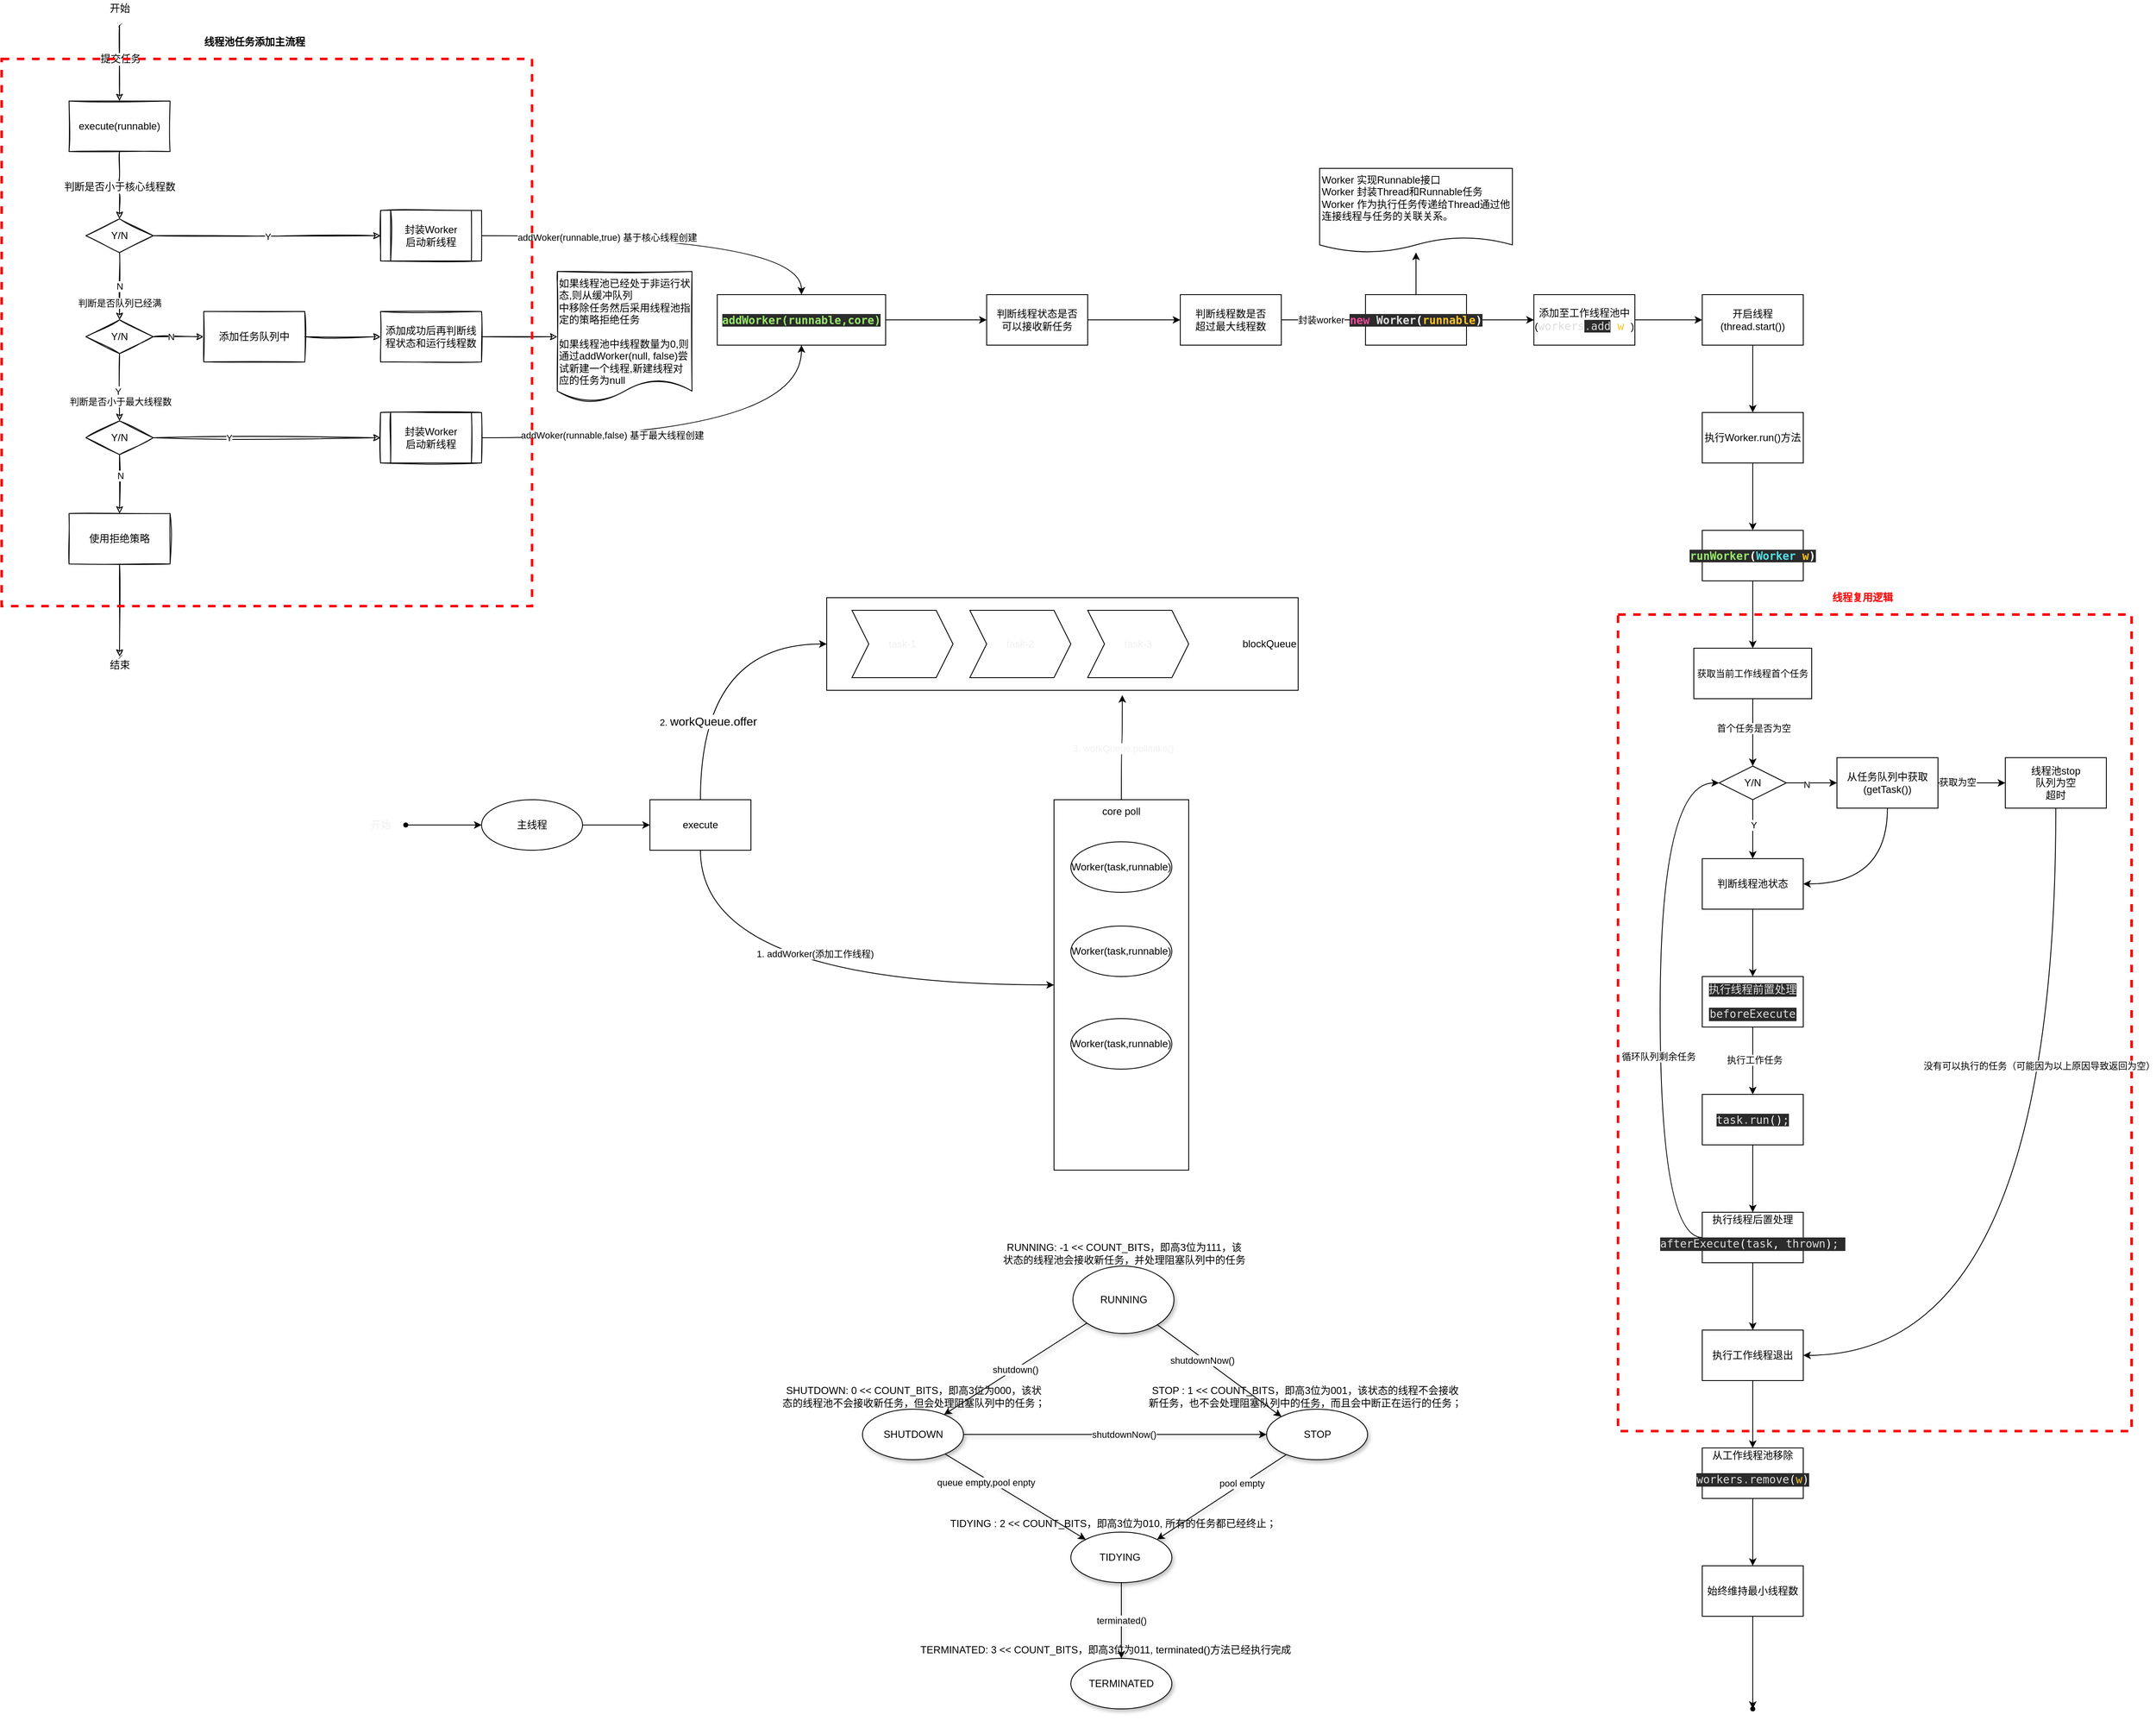 <mxfile version="14.7.4" type="embed" pages="6"><diagram id="23iRSUPoRavnBvh4doch" name="ThreadPoolExecutor"><mxGraphModel dx="1022" dy="605" grid="1" gridSize="10" guides="1" tooltips="1" connect="1" arrows="1" fold="1" page="1" pageScale="1" pageWidth="827" pageHeight="1169" math="0" shadow="0"><root><mxCell id="0"/><mxCell id="1" parent="0"/><mxCell id="135" value="" style="whiteSpace=wrap;html=1;align=center;verticalAlign=middle;fillColor=none;strokeColor=#FF0000;dashed=1;strokeWidth=3;" parent="1" vertex="1"><mxGeometry x="2080" y="740" width="610" height="970" as="geometry"/></mxCell><mxCell id="4" value="" style="edgeStyle=orthogonalEdgeStyle;orthogonalLoop=1;jettySize=auto;html=1;sketch=1;" parent="1" source="2" target="3" edge="1"><mxGeometry relative="1" as="geometry"/></mxCell><mxCell id="6" value="&lt;span style=&quot;font-size: 12px&quot;&gt;提交任务&lt;/span&gt;" style="edgeLabel;html=1;align=center;verticalAlign=middle;resizable=0;points=[];sketch=1;" parent="4" vertex="1" connectable="0"><mxGeometry x="-0.111" y="1" relative="1" as="geometry"><mxPoint as="offset"/></mxGeometry></mxCell><mxCell id="2" value="" style="shape=waypoint;size=6;pointerEvents=1;points=[];fillColor=none;resizable=0;rotatable=0;perimeter=centerPerimeter;snapToPoint=1;sketch=1;" parent="1" vertex="1"><mxGeometry x="280" y="20" width="40" height="40" as="geometry"/></mxCell><mxCell id="8" value="" style="edgeStyle=orthogonalEdgeStyle;orthogonalLoop=1;jettySize=auto;html=1;sketch=1;" parent="1" source="3" edge="1"><mxGeometry relative="1" as="geometry"><mxPoint x="300" y="270" as="targetPoint"/></mxGeometry></mxCell><mxCell id="15" value="&lt;span style=&quot;font-size: 12px&quot;&gt;判断是否小于&lt;/span&gt;&lt;span style=&quot;font-size: 12px&quot;&gt;核心线程数&lt;/span&gt;" style="edgeLabel;html=1;align=center;verticalAlign=middle;resizable=0;points=[];sketch=1;" parent="8" vertex="1" connectable="0"><mxGeometry x="0.05" y="-1" relative="1" as="geometry"><mxPoint as="offset"/></mxGeometry></mxCell><mxCell id="3" value="execute(runnable)" style="whiteSpace=wrap;html=1;fillColor=none;sketch=1;" parent="1" vertex="1"><mxGeometry x="240" y="130" width="120" height="60" as="geometry"/></mxCell><mxCell id="5" value="开始" style="text;html=1;align=center;verticalAlign=middle;resizable=0;points=[];autosize=1;strokeColor=none;sketch=1;" parent="1" vertex="1"><mxGeometry x="280" y="10" width="40" height="20" as="geometry"/></mxCell><mxCell id="10" value="Y" style="edgeStyle=orthogonalEdgeStyle;orthogonalLoop=1;jettySize=auto;html=1;sketch=1;entryX=0;entryY=0.5;entryDx=0;entryDy=0;" parent="1" target="20" edge="1"><mxGeometry relative="1" as="geometry"><mxPoint x="340" y="290" as="sourcePoint"/><mxPoint x="400" y="290" as="targetPoint"/></mxGeometry></mxCell><mxCell id="13" value="N" style="edgeStyle=orthogonalEdgeStyle;orthogonalLoop=1;jettySize=auto;html=1;sketch=1;" parent="1" source="11" target="12" edge="1"><mxGeometry relative="1" as="geometry"/></mxCell><mxCell id="16" value="判断是否队列已经满" style="edgeLabel;html=1;align=center;verticalAlign=middle;resizable=0;points=[];sketch=1;" parent="13" vertex="1" connectable="0"><mxGeometry x="0.125" y="-2" relative="1" as="geometry"><mxPoint x="2" y="15" as="offset"/></mxGeometry></mxCell><mxCell id="11" value="Y/N" style="rhombus;whiteSpace=wrap;html=1;sketch=1;" parent="1" vertex="1"><mxGeometry x="260" y="270" width="80" height="40" as="geometry"/></mxCell><mxCell id="18" value="" style="edgeStyle=orthogonalEdgeStyle;orthogonalLoop=1;jettySize=auto;html=1;sketch=1;" parent="1" source="12" target="17" edge="1"><mxGeometry relative="1" as="geometry"/></mxCell><mxCell id="19" value="N" style="edgeLabel;html=1;align=center;verticalAlign=middle;resizable=0;points=[];sketch=1;" parent="18" vertex="1" connectable="0"><mxGeometry x="-0.3" relative="1" as="geometry"><mxPoint as="offset"/></mxGeometry></mxCell><mxCell id="28" value="" style="edgeStyle=orthogonalEdgeStyle;orthogonalLoop=1;jettySize=auto;html=1;sketch=1;" parent="1" source="12" target="27" edge="1"><mxGeometry relative="1" as="geometry"/></mxCell><mxCell id="33" value="Y" style="edgeLabel;html=1;align=center;verticalAlign=middle;resizable=0;points=[];sketch=1;" parent="28" vertex="1" connectable="0"><mxGeometry x="0.125" y="-2" relative="1" as="geometry"><mxPoint as="offset"/></mxGeometry></mxCell><mxCell id="34" value="判断是否小于最大线程数" style="edgeLabel;html=1;align=center;verticalAlign=middle;resizable=0;points=[];sketch=1;" parent="28" vertex="1" connectable="0"><mxGeometry x="0.425" y="1" relative="1" as="geometry"><mxPoint as="offset"/></mxGeometry></mxCell><mxCell id="12" value="Y/N" style="rhombus;whiteSpace=wrap;html=1;sketch=1;" parent="1" vertex="1"><mxGeometry x="260" y="390" width="80" height="40" as="geometry"/></mxCell><mxCell id="31" value="" style="edgeStyle=orthogonalEdgeStyle;orthogonalLoop=1;jettySize=auto;html=1;sketch=1;" parent="1" source="17" target="29" edge="1"><mxGeometry relative="1" as="geometry"/></mxCell><mxCell id="17" value="添加任务队列中" style="whiteSpace=wrap;html=1;sketch=1;" parent="1" vertex="1"><mxGeometry x="400" y="380" width="120" height="60" as="geometry"/></mxCell><mxCell id="46" style="edgeStyle=orthogonalEdgeStyle;rounded=0;orthogonalLoop=1;jettySize=auto;html=1;entryX=0.5;entryY=0;entryDx=0;entryDy=0;curved=1;" parent="1" source="20" target="45" edge="1"><mxGeometry relative="1" as="geometry"/></mxCell><mxCell id="48" value="addWoker(runnable,true) 基于核心线程创建" style="edgeLabel;html=1;align=center;verticalAlign=middle;resizable=0;points=[];" parent="46" vertex="1" connectable="0"><mxGeometry x="-0.338" y="-2" relative="1" as="geometry"><mxPoint as="offset"/></mxGeometry></mxCell><mxCell id="20" value="&lt;span&gt;封装Worker&lt;/span&gt;&lt;br&gt;&lt;span&gt;启动新线程&lt;/span&gt;" style="shape=process;whiteSpace=wrap;html=1;backgroundOutline=1;sketch=1;" parent="1" vertex="1"><mxGeometry x="610" y="260" width="120" height="60" as="geometry"/></mxCell><mxCell id="24" value="&lt;div&gt;如果线程池已经处于非运行状态,则从缓冲队列&lt;/div&gt;&lt;div&gt;中移除任务然后采用线程池指定的策略拒绝任务&lt;/div&gt;&lt;div&gt;&lt;br&gt;&lt;/div&gt;&lt;div&gt;如果线程池中线程数量为0,则通过addWorker(null, false)&lt;span&gt;尝试新建一个线程,新建线程对应的任务为null&lt;/span&gt;&lt;/div&gt;" style="shape=document;whiteSpace=wrap;html=1;boundedLbl=1;align=left;verticalAlign=top;size=0.167;sketch=1;" parent="1" vertex="1"><mxGeometry x="820" y="332.5" width="160" height="155" as="geometry"/></mxCell><mxCell id="36" value="" style="edgeStyle=orthogonalEdgeStyle;orthogonalLoop=1;jettySize=auto;html=1;sketch=1;entryX=0;entryY=0.5;entryDx=0;entryDy=0;" parent="1" source="27" target="44" edge="1"><mxGeometry relative="1" as="geometry"><mxPoint x="400" y="530" as="targetPoint"/></mxGeometry></mxCell><mxCell id="37" value="Y" style="edgeLabel;html=1;align=center;verticalAlign=middle;resizable=0;points=[];sketch=1;" parent="36" vertex="1" connectable="0"><mxGeometry x="-0.333" relative="1" as="geometry"><mxPoint as="offset"/></mxGeometry></mxCell><mxCell id="39" value="" style="edgeStyle=orthogonalEdgeStyle;orthogonalLoop=1;jettySize=auto;html=1;sketch=1;" parent="1" source="27" target="38" edge="1"><mxGeometry relative="1" as="geometry"/></mxCell><mxCell id="40" value="N" style="edgeLabel;html=1;align=center;verticalAlign=middle;resizable=0;points=[];sketch=1;" parent="39" vertex="1" connectable="0"><mxGeometry x="-0.286" y="1" relative="1" as="geometry"><mxPoint as="offset"/></mxGeometry></mxCell><mxCell id="27" value="Y/N" style="rhombus;whiteSpace=wrap;html=1;sketch=1;" parent="1" vertex="1"><mxGeometry x="260" y="510" width="80" height="40" as="geometry"/></mxCell><mxCell id="32" style="edgeStyle=orthogonalEdgeStyle;orthogonalLoop=1;jettySize=auto;html=1;entryX=0;entryY=0.5;entryDx=0;entryDy=0;sketch=1;" parent="1" source="29" target="24" edge="1"><mxGeometry relative="1" as="geometry"/></mxCell><mxCell id="29" value="添加成功后再判断线程状态和运行线程数" style="whiteSpace=wrap;html=1;sketch=1;" parent="1" vertex="1"><mxGeometry x="610" y="380" width="120" height="60" as="geometry"/></mxCell><mxCell id="42" value="" style="edgeStyle=orthogonalEdgeStyle;orthogonalLoop=1;jettySize=auto;html=1;sketch=1;" parent="1" source="38" target="41" edge="1"><mxGeometry relative="1" as="geometry"/></mxCell><mxCell id="38" value="使用拒绝策略" style="whiteSpace=wrap;html=1;sketch=1;" parent="1" vertex="1"><mxGeometry x="240" y="620" width="120" height="60" as="geometry"/></mxCell><mxCell id="41" value="" style="shape=waypoint;size=6;pointerEvents=1;points=[];fillColor=#2a2a2a;resizable=0;rotatable=0;perimeter=centerPerimeter;snapToPoint=1;sketch=1;" parent="1" vertex="1"><mxGeometry x="280" y="770" width="40" height="40" as="geometry"/></mxCell><mxCell id="43" value="结束" style="text;html=1;align=center;verticalAlign=middle;resizable=0;points=[];autosize=1;strokeColor=none;sketch=1;" parent="1" vertex="1"><mxGeometry x="280" y="790" width="40" height="20" as="geometry"/></mxCell><mxCell id="47" style="edgeStyle=orthogonalEdgeStyle;curved=1;rounded=0;orthogonalLoop=1;jettySize=auto;html=1;entryX=0.5;entryY=1;entryDx=0;entryDy=0;" parent="1" source="44" target="45" edge="1"><mxGeometry relative="1" as="geometry"/></mxCell><mxCell id="49" value="addWoker(runnable,false) 基于最大线程创建" style="edgeLabel;html=1;align=center;verticalAlign=middle;resizable=0;points=[];" parent="47" vertex="1" connectable="0"><mxGeometry x="-0.367" y="3" relative="1" as="geometry"><mxPoint as="offset"/></mxGeometry></mxCell><mxCell id="44" value="&lt;span style=&quot;&quot;&gt;封装Worker&lt;/span&gt;&lt;br style=&quot;&quot;&gt;&lt;span style=&quot;&quot;&gt;启动新线程&lt;/span&gt;" style="shape=process;whiteSpace=wrap;html=1;backgroundOutline=1;align=center;verticalAlign=middle;sketch=1;" parent="1" vertex="1"><mxGeometry x="610" y="500" width="120" height="60" as="geometry"/></mxCell><mxCell id="51" value="" style="edgeStyle=orthogonalEdgeStyle;curved=1;rounded=0;orthogonalLoop=1;jettySize=auto;html=1;" parent="1" source="45" target="50" edge="1"><mxGeometry relative="1" as="geometry"/></mxCell><mxCell id="45" value="&lt;pre style=&quot;background-color: #2b2b2b ; color: #a9b7c6 ; font-family: &amp;quot;menlo&amp;quot; , monospace ; font-size: 9.8pt&quot;&gt;&lt;span style=&quot;color: #97e76b&quot;&gt;addWorker(runnable,core)&lt;/span&gt;&lt;/pre&gt;" style="whiteSpace=wrap;html=1;fontStyle=1" parent="1" vertex="1"><mxGeometry x="1010" y="360" width="200" height="60" as="geometry"/></mxCell><mxCell id="53" value="" style="edgeStyle=orthogonalEdgeStyle;curved=1;rounded=0;orthogonalLoop=1;jettySize=auto;html=1;" parent="1" source="50" target="52" edge="1"><mxGeometry relative="1" as="geometry"/></mxCell><mxCell id="50" value="判断线程状态是否&lt;br&gt;可以接收新任务" style="whiteSpace=wrap;html=1;" parent="1" vertex="1"><mxGeometry x="1330" y="360" width="120" height="60" as="geometry"/></mxCell><mxCell id="55" value="" style="edgeStyle=orthogonalEdgeStyle;curved=1;rounded=0;orthogonalLoop=1;jettySize=auto;html=1;" parent="1" source="52" target="54" edge="1"><mxGeometry relative="1" as="geometry"/></mxCell><mxCell id="56" value="封装worker" style="edgeLabel;html=1;align=center;verticalAlign=middle;resizable=0;points=[];" parent="55" vertex="1" connectable="0"><mxGeometry x="-0.375" y="-1" relative="1" as="geometry"><mxPoint x="15" y="-1" as="offset"/></mxGeometry></mxCell><mxCell id="52" value="判断线程数是否&lt;br&gt;超过最大线程数" style="whiteSpace=wrap;html=1;" parent="1" vertex="1"><mxGeometry x="1560" y="360" width="120" height="60" as="geometry"/></mxCell><mxCell id="78" value="" style="edgeStyle=orthogonalEdgeStyle;curved=1;rounded=0;orthogonalLoop=1;jettySize=auto;html=1;" parent="1" source="54" target="77" edge="1"><mxGeometry relative="1" as="geometry"/></mxCell><mxCell id="82" value="" style="edgeStyle=orthogonalEdgeStyle;curved=1;rounded=0;orthogonalLoop=1;jettySize=auto;html=1;" parent="1" source="54" target="81" edge="1"><mxGeometry relative="1" as="geometry"/></mxCell><mxCell id="54" value="&lt;pre style=&quot;background-color: #2b2b2b ; color: #a9b7c6 ; font-family: &amp;#34;menlo&amp;#34; , monospace ; font-size: 9.8pt&quot;&gt;&lt;b&gt;&lt;span style=&quot;color: #e84b94&quot;&gt;new &lt;/span&gt;&lt;span style=&quot;color: #dddddd&quot;&gt;Worker&lt;/span&gt;&lt;span style=&quot;color: #ffffff&quot;&gt;(&lt;/span&gt;&lt;span style=&quot;color: #fdc323&quot;&gt;runnable&lt;/span&gt;&lt;span style=&quot;color: #ffffff&quot;&gt;)&lt;/span&gt;&lt;/b&gt;&lt;/pre&gt;" style="whiteSpace=wrap;html=1;" parent="1" vertex="1"><mxGeometry x="1780" y="360" width="120" height="60" as="geometry"/></mxCell><mxCell id="77" value="Worker 实现Runnable接口&lt;br&gt;Worker 封装Thread和Runnable任务&lt;br&gt;Worker 作为执行任务传递给Thread通过他连接线程与任务的关联关系。" style="shape=document;whiteSpace=wrap;html=1;boundedLbl=1;size=0.182;align=left;verticalAlign=top;" parent="1" vertex="1"><mxGeometry x="1725.5" y="210" width="229" height="100" as="geometry"/></mxCell><mxCell id="84" value="" style="edgeStyle=orthogonalEdgeStyle;curved=1;rounded=0;orthogonalLoop=1;jettySize=auto;html=1;" parent="1" source="81" target="83" edge="1"><mxGeometry relative="1" as="geometry"/></mxCell><mxCell id="81" value="添加至工作线程池中&lt;br&gt;(&lt;span style=&quot;font-family: &amp;#34;menlo&amp;#34; , monospace ; font-size: 9.8pt ; color: rgb(221 , 221 , 221)&quot;&gt;workers&lt;/span&gt;&lt;span style=&quot;background-color: rgb(43 , 43 , 43) ; color: rgb(169 , 183 , 198) ; font-family: &amp;#34;menlo&amp;#34; , monospace ; font-size: 9.8pt&quot;&gt;.&lt;/span&gt;&lt;span style=&quot;background-color: rgb(43 , 43 , 43) ; font-family: &amp;#34;menlo&amp;#34; , monospace ; font-size: 9.8pt&quot;&gt;&lt;font color=&quot;#dddddd&quot;&gt;add&lt;/font&gt;&lt;/span&gt;&lt;span style=&quot;font-family: &amp;#34;menlo&amp;#34; , monospace ; font-size: 9.8pt ; color: rgb(255 , 255 , 255)&quot;&gt;(&lt;/span&gt;&lt;span style=&quot;font-family: &amp;#34;menlo&amp;#34; , monospace ; font-size: 9.8pt ; color: rgb(253 , 195 , 35)&quot;&gt;w&lt;/span&gt;&lt;span style=&quot;font-family: &amp;#34;menlo&amp;#34; , monospace ; font-size: 9.8pt ; color: rgb(255 , 255 , 255)&quot;&gt;)&lt;/span&gt;&lt;span&gt;)&lt;/span&gt;" style="whiteSpace=wrap;html=1;" parent="1" vertex="1"><mxGeometry x="1980" y="360" width="120" height="60" as="geometry"/></mxCell><mxCell id="88" value="" style="edgeStyle=orthogonalEdgeStyle;curved=1;rounded=0;orthogonalLoop=1;jettySize=auto;html=1;" parent="1" source="83" target="87" edge="1"><mxGeometry relative="1" as="geometry"/></mxCell><mxCell id="83" value="开启线程(thread.start())" style="whiteSpace=wrap;html=1;" parent="1" vertex="1"><mxGeometry x="2180" y="360" width="120" height="60" as="geometry"/></mxCell><mxCell id="92" value="" style="edgeStyle=orthogonalEdgeStyle;curved=1;rounded=0;orthogonalLoop=1;jettySize=auto;html=1;" parent="1" source="87" target="91" edge="1"><mxGeometry relative="1" as="geometry"/></mxCell><mxCell id="87" value="执行Worker.run()方法" style="whiteSpace=wrap;html=1;" parent="1" vertex="1"><mxGeometry x="2180" y="500" width="120" height="60" as="geometry"/></mxCell><mxCell id="94" value="" style="edgeStyle=orthogonalEdgeStyle;curved=1;rounded=0;orthogonalLoop=1;jettySize=auto;html=1;" parent="1" source="91" target="93" edge="1"><mxGeometry relative="1" as="geometry"/></mxCell><mxCell id="91" value="&lt;pre style=&quot;background-color: #2b2b2b ; color: #a9b7c6 ; font-family: &amp;quot;menlo&amp;quot; , monospace ; font-size: 9.8pt&quot;&gt;&lt;span style=&quot;color: #97e76b&quot;&gt;runWorker&lt;/span&gt;&lt;span style=&quot;color: #ffffff&quot;&gt;(&lt;/span&gt;&lt;span style=&quot;color: #54e0e8&quot;&gt;Worker &lt;/span&gt;&lt;span style=&quot;color: #fdc323&quot;&gt;w&lt;/span&gt;&lt;span style=&quot;color: #ffffff&quot;&gt;)&lt;/span&gt;&lt;/pre&gt;" style="whiteSpace=wrap;html=1;fontStyle=1" parent="1" vertex="1"><mxGeometry x="2180" y="640" width="120" height="60" as="geometry"/></mxCell><mxCell id="97" value="" style="edgeStyle=orthogonalEdgeStyle;curved=1;rounded=0;orthogonalLoop=1;jettySize=auto;html=1;" parent="1" source="93" edge="1"><mxGeometry relative="1" as="geometry"><mxPoint x="2240" y="920" as="targetPoint"/></mxGeometry></mxCell><mxCell id="98" value="首个任务是否为空" style="edgeLabel;html=1;align=center;verticalAlign=middle;resizable=0;points=[];" parent="97" vertex="1" connectable="0"><mxGeometry x="-0.125" y="1" relative="1" as="geometry"><mxPoint as="offset"/></mxGeometry></mxCell><mxCell id="93" value="&lt;span style=&quot;font-size: 11px&quot;&gt;获取当前工作线程首个任务&lt;br&gt;&lt;/span&gt;" style="whiteSpace=wrap;html=1;" parent="1" vertex="1"><mxGeometry x="2170" y="780" width="140" height="60" as="geometry"/></mxCell><mxCell id="103" value="" style="edgeStyle=orthogonalEdgeStyle;curved=1;rounded=0;orthogonalLoop=1;jettySize=auto;html=1;" parent="1" source="101" target="102" edge="1"><mxGeometry relative="1" as="geometry"/></mxCell><mxCell id="108" value="Y" style="edgeLabel;html=1;align=center;verticalAlign=middle;resizable=0;points=[];" parent="103" vertex="1" connectable="0"><mxGeometry x="-0.143" y="1" relative="1" as="geometry"><mxPoint as="offset"/></mxGeometry></mxCell><mxCell id="106" value="" style="edgeStyle=orthogonalEdgeStyle;curved=1;rounded=0;orthogonalLoop=1;jettySize=auto;html=1;" parent="1" source="101" target="105" edge="1"><mxGeometry relative="1" as="geometry"/></mxCell><mxCell id="107" value="N" style="edgeLabel;html=1;align=center;verticalAlign=middle;resizable=0;points=[];" parent="106" vertex="1" connectable="0"><mxGeometry x="-0.2" y="-2" relative="1" as="geometry"><mxPoint as="offset"/></mxGeometry></mxCell><mxCell id="101" value="Y/N" style="rhombus;whiteSpace=wrap;html=1;align=center;verticalAlign=middle;" parent="1" vertex="1"><mxGeometry x="2200" y="920" width="80" height="40" as="geometry"/></mxCell><mxCell id="113" value="" style="edgeStyle=orthogonalEdgeStyle;curved=1;rounded=0;orthogonalLoop=1;jettySize=auto;html=1;" parent="1" source="102" target="112" edge="1"><mxGeometry relative="1" as="geometry"/></mxCell><mxCell id="102" value="判断线程池状态" style="whiteSpace=wrap;html=1;" parent="1" vertex="1"><mxGeometry x="2180" y="1030" width="120" height="60" as="geometry"/></mxCell><mxCell id="111" style="edgeStyle=orthogonalEdgeStyle;curved=1;rounded=0;orthogonalLoop=1;jettySize=auto;html=1;entryX=1;entryY=0.5;entryDx=0;entryDy=0;" parent="1" source="105" target="102" edge="1"><mxGeometry relative="1" as="geometry"><Array as="points"><mxPoint x="2400" y="1060"/></Array></mxGeometry></mxCell><mxCell id="122" value="" style="edgeStyle=orthogonalEdgeStyle;curved=1;rounded=0;orthogonalLoop=1;jettySize=auto;html=1;" parent="1" source="105" target="121" edge="1"><mxGeometry relative="1" as="geometry"/></mxCell><mxCell id="128" value="获取为空" style="edgeLabel;html=1;align=center;verticalAlign=middle;resizable=0;points=[];" parent="122" vertex="1" connectable="0"><mxGeometry x="-0.425" y="1" relative="1" as="geometry"><mxPoint as="offset"/></mxGeometry></mxCell><mxCell id="105" value="从任务队列中获取&lt;br&gt;(getTask())" style="whiteSpace=wrap;html=1;" parent="1" vertex="1"><mxGeometry x="2340" y="910" width="120" height="60" as="geometry"/></mxCell><mxCell id="115" value="" style="edgeStyle=orthogonalEdgeStyle;curved=1;rounded=0;orthogonalLoop=1;jettySize=auto;html=1;" parent="1" source="112" target="114" edge="1"><mxGeometry relative="1" as="geometry"/></mxCell><mxCell id="116" value="执行工作任务" style="edgeLabel;html=1;align=center;verticalAlign=middle;resizable=0;points=[];" parent="115" vertex="1" connectable="0"><mxGeometry x="-0.025" y="2" relative="1" as="geometry"><mxPoint as="offset"/></mxGeometry></mxCell><mxCell id="112" value="&lt;pre style=&quot;background-color: #2b2b2b ; color: #a9b7c6 ; font-family: &amp;#34;menlo&amp;#34; , monospace ; font-size: 9.8pt&quot;&gt;&lt;span style=&quot;color: #dddddd&quot;&gt;执行线程前置处理&lt;/span&gt;&lt;/pre&gt;&lt;pre style=&quot;background-color: #2b2b2b ; color: #a9b7c6 ; font-family: &amp;#34;menlo&amp;#34; , monospace ; font-size: 9.8pt&quot;&gt;&lt;span style=&quot;color: #dddddd&quot;&gt;beforeExecute&lt;/span&gt;&lt;/pre&gt;" style="whiteSpace=wrap;html=1;" parent="1" vertex="1"><mxGeometry x="2180" y="1170" width="120" height="60" as="geometry"/></mxCell><mxCell id="118" value="" style="edgeStyle=orthogonalEdgeStyle;curved=1;rounded=0;orthogonalLoop=1;jettySize=auto;html=1;" parent="1" source="114" target="117" edge="1"><mxGeometry relative="1" as="geometry"/></mxCell><mxCell id="114" value="&lt;pre style=&quot;background-color: #2b2b2b ; color: #a9b7c6 ; font-family: &amp;#34;menlo&amp;#34; , monospace ; font-size: 9.8pt&quot;&gt;&lt;span style=&quot;color: #dddddd&quot;&gt;task&lt;/span&gt;.&lt;span style=&quot;color: #dddddd&quot;&gt;run&lt;/span&gt;&lt;span style=&quot;color: #ffffff&quot;&gt;()&lt;/span&gt;&lt;span style=&quot;color: #dddddd&quot;&gt;;&lt;/span&gt;&lt;/pre&gt;" style="whiteSpace=wrap;html=1;" parent="1" vertex="1"><mxGeometry x="2180" y="1310" width="120" height="60" as="geometry"/></mxCell><mxCell id="119" style="edgeStyle=orthogonalEdgeStyle;curved=1;rounded=0;orthogonalLoop=1;jettySize=auto;html=1;entryX=0;entryY=0.5;entryDx=0;entryDy=0;" parent="1" source="117" target="101" edge="1"><mxGeometry relative="1" as="geometry"><Array as="points"><mxPoint x="2130" y="1480"/><mxPoint x="2130" y="940"/></Array></mxGeometry></mxCell><mxCell id="120" value="循环队列剩余任务" style="edgeLabel;html=1;align=center;verticalAlign=middle;resizable=0;points=[];" parent="119" vertex="1" connectable="0"><mxGeometry x="-0.197" y="2" relative="1" as="geometry"><mxPoint as="offset"/></mxGeometry></mxCell><mxCell id="125" value="" style="edgeStyle=orthogonalEdgeStyle;curved=1;rounded=0;orthogonalLoop=1;jettySize=auto;html=1;" parent="1" source="117" target="124" edge="1"><mxGeometry relative="1" as="geometry"/></mxCell><mxCell id="117" value="执行线程后置处理&lt;br&gt;&lt;pre style=&quot;background-color: #2b2b2b ; color: #a9b7c6 ; font-family: &amp;#34;menlo&amp;#34; , monospace ; font-size: 9.8pt&quot;&gt;&lt;span style=&quot;color: #dddddd&quot;&gt;afterExecute&lt;/span&gt;&lt;span style=&quot;color: #ffffff&quot;&gt;(&lt;/span&gt;&lt;span style=&quot;color: #dddddd&quot;&gt;task&lt;/span&gt;&lt;span style=&quot;color: #ffffff&quot;&gt;, &lt;/span&gt;&lt;span style=&quot;color: #dddddd&quot;&gt;thrown&lt;/span&gt;&lt;span style=&quot;color: #ffffff&quot;&gt;)&lt;/span&gt;&lt;span style=&quot;color: #dddddd&quot;&gt;; &lt;/span&gt;&lt;/pre&gt;" style="whiteSpace=wrap;html=1;" parent="1" vertex="1"><mxGeometry x="2180" y="1450" width="120" height="60" as="geometry"/></mxCell><mxCell id="126" style="edgeStyle=orthogonalEdgeStyle;curved=1;rounded=0;orthogonalLoop=1;jettySize=auto;html=1;entryX=1;entryY=0.5;entryDx=0;entryDy=0;exitX=0.5;exitY=1;exitDx=0;exitDy=0;" parent="1" source="121" target="124" edge="1"><mxGeometry relative="1" as="geometry"/></mxCell><mxCell id="127" value="没有可以执行的任务（可能因为以上原因导致返回为空）" style="edgeLabel;html=1;align=center;verticalAlign=middle;resizable=0;points=[];" parent="126" vertex="1" connectable="0"><mxGeometry x="-0.356" y="-20" relative="1" as="geometry"><mxPoint as="offset"/></mxGeometry></mxCell><mxCell id="121" value="线程池stop&lt;br&gt;队列为空&lt;br&gt;超时" style="whiteSpace=wrap;html=1;" parent="1" vertex="1"><mxGeometry x="2540" y="910" width="120" height="60" as="geometry"/></mxCell><mxCell id="130" value="" style="edgeStyle=orthogonalEdgeStyle;curved=1;rounded=0;orthogonalLoop=1;jettySize=auto;html=1;" parent="1" source="124" target="129" edge="1"><mxGeometry relative="1" as="geometry"/></mxCell><mxCell id="124" value="执行工作线程退出" style="whiteSpace=wrap;html=1;" parent="1" vertex="1"><mxGeometry x="2180" y="1590" width="120" height="60" as="geometry"/></mxCell><mxCell id="132" value="" style="edgeStyle=orthogonalEdgeStyle;curved=1;rounded=0;orthogonalLoop=1;jettySize=auto;html=1;" parent="1" source="129" target="131" edge="1"><mxGeometry relative="1" as="geometry"/></mxCell><mxCell id="129" value="从工作线程池移除&lt;br&gt;&lt;pre style=&quot;background-color: #2b2b2b ; color: #a9b7c6 ; font-family: &amp;#34;menlo&amp;#34; , monospace ; font-size: 9.8pt&quot;&gt;&lt;span style=&quot;color: #dddddd&quot;&gt;workers&lt;/span&gt;.&lt;span style=&quot;color: #dddddd&quot;&gt;remove&lt;/span&gt;&lt;span style=&quot;color: #ffffff&quot;&gt;(&lt;/span&gt;&lt;span style=&quot;color: #fdc323&quot;&gt;w&lt;/span&gt;&lt;span style=&quot;color: #ffffff&quot;&gt;)&lt;/span&gt;&lt;/pre&gt;" style="whiteSpace=wrap;html=1;" parent="1" vertex="1"><mxGeometry x="2180" y="1730" width="120" height="60" as="geometry"/></mxCell><mxCell id="134" value="" style="edgeStyle=orthogonalEdgeStyle;curved=1;rounded=0;orthogonalLoop=1;jettySize=auto;html=1;" parent="1" source="131" target="133" edge="1"><mxGeometry relative="1" as="geometry"/></mxCell><mxCell id="131" value="始终维持最小线程数" style="whiteSpace=wrap;html=1;" parent="1" vertex="1"><mxGeometry x="2180" y="1870" width="120" height="60" as="geometry"/></mxCell><mxCell id="133" value="" style="shape=waypoint;size=6;pointerEvents=1;points=[];fillColor=#2a2a2a;resizable=0;rotatable=0;perimeter=centerPerimeter;snapToPoint=1;" parent="1" vertex="1"><mxGeometry x="2220" y="2020" width="40" height="40" as="geometry"/></mxCell><mxCell id="136" value="&lt;b&gt;&lt;font color=&quot;#ff0000&quot;&gt;线程复用逻辑&lt;/font&gt;&lt;/b&gt;" style="text;html=1;align=center;verticalAlign=middle;resizable=0;points=[];autosize=1;strokeColor=none;" parent="1" vertex="1"><mxGeometry x="2325" y="710" width="90" height="20" as="geometry"/></mxCell><mxCell id="137" value="" style="whiteSpace=wrap;html=1;align=center;verticalAlign=middle;fillColor=none;strokeColor=#FF0000;dashed=1;strokeWidth=3;" parent="1" vertex="1"><mxGeometry x="160" y="80" width="630" height="650" as="geometry"/></mxCell><mxCell id="138" value="&lt;b&gt;线程池任务添加主流程&lt;/b&gt;" style="text;html=1;align=center;verticalAlign=middle;resizable=0;points=[];autosize=1;strokeColor=none;" parent="1" vertex="1"><mxGeometry x="390" y="50" width="140" height="20" as="geometry"/></mxCell><mxCell id="141" value="" style="edgeStyle=orthogonalEdgeStyle;rounded=0;orthogonalLoop=1;jettySize=auto;html=1;" parent="1" source="139" target="140" edge="1"><mxGeometry relative="1" as="geometry"/></mxCell><mxCell id="139" value="主线程" style="ellipse;whiteSpace=wrap;html=1;" parent="1" vertex="1"><mxGeometry x="730" y="960" width="120" height="60" as="geometry"/></mxCell><mxCell id="146" style="edgeStyle=orthogonalEdgeStyle;rounded=0;orthogonalLoop=1;jettySize=auto;html=1;entryX=0;entryY=0.5;entryDx=0;entryDy=0;curved=1;exitX=0.5;exitY=1;exitDx=0;exitDy=0;" parent="1" source="140" target="142" edge="1"><mxGeometry relative="1" as="geometry"><Array as="points"><mxPoint x="990" y="1180"/></Array></mxGeometry></mxCell><mxCell id="147" value="1. addWorker(添加工作线程)" style="edgeLabel;html=1;align=center;verticalAlign=middle;resizable=0;points=[];" parent="146" vertex="1" connectable="0"><mxGeometry x="0.02" y="37" relative="1" as="geometry"><mxPoint as="offset"/></mxGeometry></mxCell><mxCell id="149" style="edgeStyle=orthogonalEdgeStyle;curved=1;rounded=0;orthogonalLoop=1;jettySize=auto;html=1;entryX=0;entryY=0.5;entryDx=0;entryDy=0;" parent="1" source="140" target="148" edge="1"><mxGeometry relative="1" as="geometry"><Array as="points"><mxPoint x="990" y="775"/></Array></mxGeometry></mxCell><mxCell id="150" value="2.&amp;nbsp;&lt;span style=&quot;font-size: 14px;&quot;&gt;workQueue.offer&lt;/span&gt;" style="edgeLabel;html=1;align=center;verticalAlign=middle;resizable=0;points=[];" parent="149" vertex="1" connectable="0"><mxGeometry x="-0.445" y="-9" relative="1" as="geometry"><mxPoint as="offset"/></mxGeometry></mxCell><mxCell id="140" value="execute" style="whiteSpace=wrap;html=1;" parent="1" vertex="1"><mxGeometry x="930" y="960" width="120" height="60" as="geometry"/></mxCell><mxCell id="154" style="edgeStyle=orthogonalEdgeStyle;curved=1;rounded=0;orthogonalLoop=1;jettySize=auto;html=1;fontColor=#f0f0f0;entryX=0.627;entryY=1.052;entryDx=0;entryDy=0;entryPerimeter=0;" parent="1" source="142" target="148" edge="1"><mxGeometry relative="1" as="geometry"/></mxCell><mxCell id="155" value="3. workQueue.poll/take()" style="edgeLabel;html=1;align=center;verticalAlign=middle;resizable=0;points=[];fontColor=#f0f0f0;" parent="154" vertex="1" connectable="0"><mxGeometry x="-0.016" y="-2" relative="1" as="geometry"><mxPoint as="offset"/></mxGeometry></mxCell><mxCell id="142" value="core poll" style="whiteSpace=wrap;html=1;verticalAlign=top;" parent="1" vertex="1"><mxGeometry x="1410" y="960" width="160" height="440" as="geometry"/></mxCell><mxCell id="143" value="Worker(task,runnable)" style="ellipse;whiteSpace=wrap;html=1;" parent="1" vertex="1"><mxGeometry x="1430" y="1010" width="120" height="60" as="geometry"/></mxCell><mxCell id="144" value="Worker(task,runnable)" style="ellipse;whiteSpace=wrap;html=1;" parent="1" vertex="1"><mxGeometry x="1430" y="1110" width="120" height="60" as="geometry"/></mxCell><mxCell id="145" value="Worker(task,runnable)" style="ellipse;whiteSpace=wrap;html=1;" parent="1" vertex="1"><mxGeometry x="1430" y="1220" width="120" height="60" as="geometry"/></mxCell><mxCell id="148" value="blockQueue" style="whiteSpace=wrap;html=1;align=right;" parent="1" vertex="1"><mxGeometry x="1140" y="720" width="560" height="110" as="geometry"/></mxCell><mxCell id="151" value="task-1" style="shape=step;perimeter=stepPerimeter;whiteSpace=wrap;html=1;fixedSize=1;fontColor=#f0f0f0;" parent="1" vertex="1"><mxGeometry x="1170" y="735" width="120" height="80" as="geometry"/></mxCell><mxCell id="152" value="task-2" style="shape=step;perimeter=stepPerimeter;whiteSpace=wrap;html=1;fixedSize=1;fontColor=#f0f0f0;" parent="1" vertex="1"><mxGeometry x="1310" y="735" width="120" height="80" as="geometry"/></mxCell><mxCell id="153" value="task-3" style="shape=step;perimeter=stepPerimeter;whiteSpace=wrap;html=1;fixedSize=1;fontColor=#f0f0f0;" parent="1" vertex="1"><mxGeometry x="1450" y="735" width="120" height="80" as="geometry"/></mxCell><mxCell id="157" style="edgeStyle=orthogonalEdgeStyle;curved=1;rounded=0;orthogonalLoop=1;jettySize=auto;html=1;entryX=0;entryY=0.5;entryDx=0;entryDy=0;fontColor=#f0f0f0;" parent="1" source="156" target="139" edge="1"><mxGeometry relative="1" as="geometry"/></mxCell><mxCell id="156" value="" style="shape=waypoint;sketch=0;size=6;pointerEvents=1;points=[];fillColor=none;resizable=0;rotatable=0;perimeter=centerPerimeter;snapToPoint=1;fontColor=#f0f0f0;align=right;verticalAlign=top;" parent="1" vertex="1"><mxGeometry x="620" y="970" width="40" height="40" as="geometry"/></mxCell><mxCell id="158" value="&lt;span&gt;开始&lt;/span&gt;" style="text;html=1;align=center;verticalAlign=middle;resizable=0;points=[];autosize=1;strokeColor=none;fontColor=#f0f0f0;" parent="1" vertex="1"><mxGeometry x="590" y="980" width="40" height="20" as="geometry"/></mxCell><mxCell id="JXTvVcvahEJZSRUBu9Ah-163" style="edgeStyle=none;rounded=0;orthogonalLoop=1;jettySize=auto;html=1;shadow=1;" parent="1" source="JXTvVcvahEJZSRUBu9Ah-158" target="JXTvVcvahEJZSRUBu9Ah-159" edge="1"><mxGeometry relative="1" as="geometry"/></mxCell><mxCell id="JXTvVcvahEJZSRUBu9Ah-165" value="shutdown()" style="edgeLabel;html=1;align=center;verticalAlign=middle;resizable=0;points=[];shadow=1;" parent="JXTvVcvahEJZSRUBu9Ah-163" vertex="1" connectable="0"><mxGeometry x="0.005" relative="1" as="geometry"><mxPoint as="offset"/></mxGeometry></mxCell><mxCell id="JXTvVcvahEJZSRUBu9Ah-166" style="edgeStyle=none;rounded=0;orthogonalLoop=1;jettySize=auto;html=1;entryX=0;entryY=0;entryDx=0;entryDy=0;shadow=1;" parent="1" source="JXTvVcvahEJZSRUBu9Ah-158" target="JXTvVcvahEJZSRUBu9Ah-160" edge="1"><mxGeometry relative="1" as="geometry"/></mxCell><mxCell id="JXTvVcvahEJZSRUBu9Ah-167" value="shutdownNow()" style="edgeLabel;html=1;align=center;verticalAlign=middle;resizable=0;points=[];shadow=1;" parent="JXTvVcvahEJZSRUBu9Ah-166" vertex="1" connectable="0"><mxGeometry x="-0.261" y="-2" relative="1" as="geometry"><mxPoint as="offset"/></mxGeometry></mxCell><mxCell id="JXTvVcvahEJZSRUBu9Ah-158" value="RUNNING" style="ellipse;whiteSpace=wrap;html=1;shadow=1;" parent="1" vertex="1"><mxGeometry x="1432.5" y="1514" width="120" height="80" as="geometry"/></mxCell><mxCell id="JXTvVcvahEJZSRUBu9Ah-168" style="edgeStyle=none;rounded=0;orthogonalLoop=1;jettySize=auto;html=1;entryX=0;entryY=0;entryDx=0;entryDy=0;shadow=1;" parent="1" source="JXTvVcvahEJZSRUBu9Ah-159" target="JXTvVcvahEJZSRUBu9Ah-161" edge="1"><mxGeometry relative="1" as="geometry"/></mxCell><mxCell id="JXTvVcvahEJZSRUBu9Ah-172" value="queue empty,pool enpty" style="edgeLabel;html=1;align=center;verticalAlign=middle;resizable=0;points=[];shadow=1;" parent="JXTvVcvahEJZSRUBu9Ah-168" vertex="1" connectable="0"><mxGeometry x="-0.057" y="1" relative="1" as="geometry"><mxPoint x="-31" y="-13" as="offset"/></mxGeometry></mxCell><mxCell id="JXTvVcvahEJZSRUBu9Ah-170" style="edgeStyle=none;rounded=0;orthogonalLoop=1;jettySize=auto;html=1;entryX=0;entryY=0.5;entryDx=0;entryDy=0;shadow=1;" parent="1" source="JXTvVcvahEJZSRUBu9Ah-159" target="JXTvVcvahEJZSRUBu9Ah-160" edge="1"><mxGeometry relative="1" as="geometry"/></mxCell><mxCell id="JXTvVcvahEJZSRUBu9Ah-171" value="shutdownNow()" style="edgeLabel;html=1;align=center;verticalAlign=middle;resizable=0;points=[];shadow=1;" parent="JXTvVcvahEJZSRUBu9Ah-170" vertex="1" connectable="0"><mxGeometry x="-0.139" relative="1" as="geometry"><mxPoint x="35" as="offset"/></mxGeometry></mxCell><mxCell id="JXTvVcvahEJZSRUBu9Ah-159" value="SHUTDOWN" style="ellipse;whiteSpace=wrap;html=1;shadow=1;" parent="1" vertex="1"><mxGeometry x="1182.5" y="1684" width="120" height="60" as="geometry"/></mxCell><mxCell id="JXTvVcvahEJZSRUBu9Ah-169" style="edgeStyle=none;rounded=0;orthogonalLoop=1;jettySize=auto;html=1;entryX=1;entryY=0;entryDx=0;entryDy=0;shadow=1;" parent="1" source="JXTvVcvahEJZSRUBu9Ah-160" target="JXTvVcvahEJZSRUBu9Ah-161" edge="1"><mxGeometry relative="1" as="geometry"/></mxCell><mxCell id="JXTvVcvahEJZSRUBu9Ah-173" value="pool empty" style="edgeLabel;html=1;align=center;verticalAlign=middle;resizable=0;points=[];shadow=1;" parent="JXTvVcvahEJZSRUBu9Ah-169" vertex="1" connectable="0"><mxGeometry x="-0.022" y="4" relative="1" as="geometry"><mxPoint x="20" y="-19" as="offset"/></mxGeometry></mxCell><mxCell id="JXTvVcvahEJZSRUBu9Ah-160" value="STOP" style="ellipse;whiteSpace=wrap;html=1;shadow=1;" parent="1" vertex="1"><mxGeometry x="1662.5" y="1684" width="120" height="60" as="geometry"/></mxCell><mxCell id="JXTvVcvahEJZSRUBu9Ah-174" value="terminated()" style="edgeStyle=none;rounded=0;orthogonalLoop=1;jettySize=auto;html=1;entryX=0.5;entryY=0;entryDx=0;entryDy=0;shadow=1;" parent="1" source="JXTvVcvahEJZSRUBu9Ah-161" target="JXTvVcvahEJZSRUBu9Ah-162" edge="1"><mxGeometry relative="1" as="geometry"/></mxCell><mxCell id="JXTvVcvahEJZSRUBu9Ah-161" value="&lt;span&gt;TIDYING&amp;nbsp;&lt;/span&gt;" style="ellipse;whiteSpace=wrap;html=1;shadow=1;" parent="1" vertex="1"><mxGeometry x="1430" y="1830" width="120" height="60" as="geometry"/></mxCell><mxCell id="JXTvVcvahEJZSRUBu9Ah-162" value="TERMINATED" style="ellipse;whiteSpace=wrap;html=1;shadow=1;" parent="1" vertex="1"><mxGeometry x="1430" y="1980" width="120" height="60" as="geometry"/></mxCell><mxCell id="JXTvVcvahEJZSRUBu9Ah-175" value="RUNNING: -1 &amp;lt;&amp;lt; COUNT_BITS，即高3位为111，该&lt;br&gt;状态的线程池会接收新任务，并处理阻塞队列中的任务" style="text;html=1;align=center;verticalAlign=middle;resizable=0;points=[];autosize=1;strokeColor=none;shadow=1;" parent="1" vertex="1"><mxGeometry x="1342.5" y="1484" width="300" height="30" as="geometry"/></mxCell><mxCell id="JXTvVcvahEJZSRUBu9Ah-176" value="SHUTDOWN: 0 &amp;lt;&amp;lt; COUNT_BITS，即高3位为000，该状&lt;br&gt;态的线程池不会接收新任务，但会处理阻塞队列中的任务；" style="text;html=1;align=center;verticalAlign=middle;resizable=0;points=[];autosize=1;strokeColor=none;shadow=1;" parent="1" vertex="1"><mxGeometry x="1077.5" y="1654" width="330" height="30" as="geometry"/></mxCell><mxCell id="JXTvVcvahEJZSRUBu9Ah-177" value="STOP : 1 &amp;lt;&amp;lt; COUNT_BITS，即高3位为001，该状态的线程不会接收&lt;br&gt;新任务，也不会处理阻塞队列中的任务，而且会中断正在运行的任务；" style="text;html=1;align=center;verticalAlign=middle;resizable=0;points=[];autosize=1;strokeColor=none;shadow=1;" parent="1" vertex="1"><mxGeometry x="1512.5" y="1654" width="390" height="30" as="geometry"/></mxCell><mxCell id="JXTvVcvahEJZSRUBu9Ah-178" value="TIDYING : 2 &amp;lt;&amp;lt; COUNT_BITS，即高3位为010, 所有的任务都已经终止；" style="text;html=1;align=center;verticalAlign=middle;resizable=0;points=[];autosize=1;strokeColor=none;shadow=1;" parent="1" vertex="1"><mxGeometry x="1280" y="1810" width="400" height="20" as="geometry"/></mxCell><mxCell id="JXTvVcvahEJZSRUBu9Ah-179" value="TERMINATED: 3 &amp;lt;&amp;lt; COUNT_BITS，即高3位为011, terminated()方法已经执行完成" style="text;html=1;align=center;verticalAlign=middle;resizable=0;points=[];autosize=1;strokeColor=none;shadow=1;" parent="1" vertex="1"><mxGeometry x="1241" y="1960" width="460" height="20" as="geometry"/></mxCell></root></mxGraphModel></diagram><diagram id="mcGFQGTBbwnMyMKNfAcp" name="AQS"><mxGraphModel dx="1992" dy="633" grid="1" gridSize="10" guides="1" tooltips="1" connect="1" arrows="1" fold="1" page="1" pageScale="1" pageWidth="850" pageHeight="1100" math="0" shadow="0"><root><mxCell id="CqpKU-a3tO_jiACDVcot-0"/><mxCell id="CqpKU-a3tO_jiACDVcot-1" parent="CqpKU-a3tO_jiACDVcot-0"/><mxCell id="j-NlaD5QjTGuLUv5OBM--4" value="" style="edgeStyle=orthogonalEdgeStyle;rounded=0;orthogonalLoop=1;jettySize=auto;sketch=1;labelBackgroundColor=none;html=1;labelBorderColor=none;" parent="CqpKU-a3tO_jiACDVcot-1" source="j-NlaD5QjTGuLUv5OBM--0" target="j-NlaD5QjTGuLUv5OBM--3" edge="1"><mxGeometry relative="1" as="geometry"/></mxCell><mxCell id="j-NlaD5QjTGuLUv5OBM--0" value="" style="shape=waypoint;size=6;pointerEvents=1;points=[];fillColor=none;resizable=0;rotatable=0;perimeter=centerPerimeter;snapToPoint=1;sketch=1;labelBackgroundColor=none;html=1;labelBorderColor=none;" parent="CqpKU-a3tO_jiACDVcot-1" vertex="1"><mxGeometry x="-290" y="110" width="40" height="40" as="geometry"/></mxCell><mxCell id="j-NlaD5QjTGuLUv5OBM--2" value="获取锁(&lt;font color=&quot;#ff0000&quot;&gt;lock&lt;/font&gt;)" style="text;align=center;verticalAlign=middle;resizable=0;points=[];autosize=1;strokeColor=none;sketch=1;labelBackgroundColor=none;html=1;labelBorderColor=none;" parent="CqpKU-a3tO_jiACDVcot-1" vertex="1"><mxGeometry x="-310" y="90" width="80" height="20" as="geometry"/></mxCell><mxCell id="j-NlaD5QjTGuLUv5OBM--6" value="" style="edgeStyle=orthogonalEdgeStyle;rounded=0;orthogonalLoop=1;jettySize=auto;sketch=1;labelBackgroundColor=none;html=1;labelBorderColor=none;" parent="CqpKU-a3tO_jiACDVcot-1" source="j-NlaD5QjTGuLUv5OBM--3" target="j-NlaD5QjTGuLUv5OBM--5" edge="1"><mxGeometry relative="1" as="geometry"/></mxCell><mxCell id="j-NlaD5QjTGuLUv5OBM--3" value="acquire(int arg)" style="fillColor=none;labelBackgroundColor=none;sketch=1;html=1;labelBorderColor=none;" parent="CqpKU-a3tO_jiACDVcot-1" vertex="1"><mxGeometry x="-330" y="220" width="120" height="60" as="geometry"/></mxCell><mxCell id="j-NlaD5QjTGuLUv5OBM--8" value="" style="edgeStyle=orthogonalEdgeStyle;rounded=0;orthogonalLoop=1;jettySize=auto;sketch=1;labelBackgroundColor=none;html=1;labelBorderColor=none;strokeColor=#FF0000;" parent="CqpKU-a3tO_jiACDVcot-1" source="j-NlaD5QjTGuLUv5OBM--5" edge="1"><mxGeometry relative="1" as="geometry"><mxPoint x="-410" y="390" as="targetPoint"/></mxGeometry></mxCell><mxCell id="j-NlaD5QjTGuLUv5OBM--19" value="" style="edgeStyle=orthogonalEdgeStyle;rounded=0;orthogonalLoop=1;jettySize=auto;sketch=1;labelBackgroundColor=none;html=1;labelBorderColor=none;" parent="CqpKU-a3tO_jiACDVcot-1" source="j-NlaD5QjTGuLUv5OBM--5" target="j-NlaD5QjTGuLUv5OBM--18" edge="1"><mxGeometry relative="1" as="geometry"/></mxCell><mxCell id="j-NlaD5QjTGuLUv5OBM--30" value="获取锁失败，进入虚拟队列" style="edgeLabel;align=center;verticalAlign=middle;resizable=0;points=[];sketch=1;labelBackgroundColor=none;html=1;labelBorderColor=none;" parent="j-NlaD5QjTGuLUv5OBM--19" vertex="1" connectable="0"><mxGeometry x="-0.025" y="-2" relative="1" as="geometry"><mxPoint as="offset"/></mxGeometry></mxCell><mxCell id="jW1Qny5V6F_pNRd8-5hc-57" value="" style="edgeStyle=orthogonalEdgeStyle;curved=1;rounded=0;orthogonalLoop=1;jettySize=auto;entryX=0;entryY=0.4;entryDx=0;entryDy=0;entryPerimeter=0;labelBackgroundColor=none;html=1;labelBorderColor=none;strokeColor=#FF0000;" parent="CqpKU-a3tO_jiACDVcot-1" source="j-NlaD5QjTGuLUv5OBM--5" target="Fp-iSc_LTUSIi2IWBk_V-24" edge="1"><mxGeometry relative="1" as="geometry"><Array as="points"><mxPoint x="-21" y="390"/><mxPoint x="-21" y="308"/></Array></mxGeometry></mxCell><mxCell id="jW1Qny5V6F_pNRd8-5hc-58" value="cas + 1" style="edgeLabel;align=center;verticalAlign=middle;resizable=0;points=[];labelBackgroundColor=none;html=1;labelBorderColor=none;" parent="jW1Qny5V6F_pNRd8-5hc-57" vertex="1" connectable="0"><mxGeometry x="-0.332" y="11" relative="1" as="geometry"><mxPoint as="offset"/></mxGeometry></mxCell><mxCell id="j-NlaD5QjTGuLUv5OBM--5" value="tryAcquire(int acquires)&lt;br&gt;获取锁" style="fillColor=none;labelBackgroundColor=none;sketch=1;html=1;labelBorderColor=none;strokeColor=#FF0000;" parent="CqpKU-a3tO_jiACDVcot-1" vertex="1"><mxGeometry x="-328" y="360" width="116" height="60" as="geometry"/></mxCell><mxCell id="j-NlaD5QjTGuLUv5OBM--11" value="判断锁状态" style="edgeStyle=orthogonalEdgeStyle;rounded=0;orthogonalLoop=1;jettySize=auto;sketch=1;labelBackgroundColor=none;html=1;labelBorderColor=none;strokeColor=#FF0000;" parent="CqpKU-a3tO_jiACDVcot-1" source="j-NlaD5QjTGuLUv5OBM--9" target="j-NlaD5QjTGuLUv5OBM--10" edge="1"><mxGeometry relative="1" as="geometry"/></mxCell><mxCell id="j-NlaD5QjTGuLUv5OBM--9" value="tryAcquire(acquires)&lt;br&gt;模板方法实现逻辑" style="labelBackgroundColor=none;align=center;verticalAlign=middle;sketch=1;html=1;labelBorderColor=none;strokeColor=#FF0000;" parent="CqpKU-a3tO_jiACDVcot-1" vertex="1"><mxGeometry x="-530" y="360" width="120" height="60" as="geometry"/></mxCell><mxCell id="j-NlaD5QjTGuLUv5OBM--13" value="" style="edgeStyle=orthogonalEdgeStyle;rounded=0;orthogonalLoop=1;jettySize=auto;sketch=1;labelBackgroundColor=none;html=1;labelBorderColor=none;" parent="CqpKU-a3tO_jiACDVcot-1" source="j-NlaD5QjTGuLUv5OBM--10" target="j-NlaD5QjTGuLUv5OBM--12" edge="1"><mxGeometry relative="1" as="geometry"/></mxCell><mxCell id="j-NlaD5QjTGuLUv5OBM--17" value="N" style="edgeLabel;align=center;verticalAlign=middle;resizable=0;points=[];sketch=1;labelBackgroundColor=none;html=1;labelBorderColor=none;" parent="j-NlaD5QjTGuLUv5OBM--13" vertex="1" connectable="0"><mxGeometry y="3" relative="1" as="geometry"><mxPoint as="offset"/></mxGeometry></mxCell><mxCell id="j-NlaD5QjTGuLUv5OBM--15" value="" style="edgeStyle=orthogonalEdgeStyle;rounded=0;orthogonalLoop=1;jettySize=auto;sketch=1;labelBackgroundColor=none;html=1;labelBorderColor=none;strokeColor=#FF0000;" parent="CqpKU-a3tO_jiACDVcot-1" source="j-NlaD5QjTGuLUv5OBM--10" target="j-NlaD5QjTGuLUv5OBM--14" edge="1"><mxGeometry relative="1" as="geometry"/></mxCell><mxCell id="j-NlaD5QjTGuLUv5OBM--16" value="Y" style="edgeLabel;align=center;verticalAlign=middle;resizable=0;points=[];sketch=1;labelBackgroundColor=none;html=1;labelBorderColor=none;" parent="j-NlaD5QjTGuLUv5OBM--15" vertex="1" connectable="0"><mxGeometry x="0.029" y="3" relative="1" as="geometry"><mxPoint as="offset"/></mxGeometry></mxCell><mxCell id="j-NlaD5QjTGuLUv5OBM--10" value="status=0" style="rhombus;sketch=1;labelBackgroundColor=none;html=1;labelBorderColor=none;" parent="CqpKU-a3tO_jiACDVcot-1" vertex="1"><mxGeometry x="-710" y="370" width="80" height="40" as="geometry"/></mxCell><mxCell id="j-NlaD5QjTGuLUv5OBM--12" value="1.判断当前线程占用?&lt;br&gt;2.增加锁的占用次数&lt;br&gt;(所以是重入锁)" style="sketch=1;labelBackgroundColor=none;html=1;labelBorderColor=none;" parent="CqpKU-a3tO_jiACDVcot-1" vertex="1"><mxGeometry x="-730" y="480" width="120" height="60" as="geometry"/></mxCell><mxCell id="j-NlaD5QjTGuLUv5OBM--14" value="1.判断是否队列第一?&lt;br&gt;2.volatile+CAS?&lt;br&gt;3.设置占用锁(2成功)&amp;nbsp;" style="sketch=1;labelBackgroundColor=none;html=1;labelBorderColor=none;" parent="CqpKU-a3tO_jiACDVcot-1" vertex="1"><mxGeometry x="-730" y="240" width="120" height="60" as="geometry"/></mxCell><mxCell id="j-NlaD5QjTGuLUv5OBM--21" value="" style="edgeStyle=orthogonalEdgeStyle;rounded=0;orthogonalLoop=1;jettySize=auto;sketch=1;labelBackgroundColor=none;html=1;labelBorderColor=none;" parent="CqpKU-a3tO_jiACDVcot-1" source="j-NlaD5QjTGuLUv5OBM--18" target="j-NlaD5QjTGuLUv5OBM--20" edge="1"><mxGeometry relative="1" as="geometry"/></mxCell><mxCell id="QfQNJ6-P8okqvq2IUeYL-0" value="创建node+竞争tail+入队" style="edgeLabel;align=center;verticalAlign=middle;resizable=0;points=[];sketch=1;labelBackgroundColor=none;html=1;labelBorderColor=none;" parent="j-NlaD5QjTGuLUv5OBM--21" vertex="1" connectable="0"><mxGeometry x="-0.225" y="4" relative="1" as="geometry"><mxPoint as="offset"/></mxGeometry></mxCell><mxCell id="j-NlaD5QjTGuLUv5OBM--18" value="addWaiter(Node.EXCLUSIVE)" style="fillColor=none;sketch=1;labelBackgroundColor=none;html=1;labelBorderColor=none;" parent="CqpKU-a3tO_jiACDVcot-1" vertex="1"><mxGeometry x="-330" y="500" width="120" height="60" as="geometry"/></mxCell><mxCell id="QfQNJ6-P8okqvq2IUeYL-2" value="" style="edgeStyle=orthogonalEdgeStyle;rounded=0;orthogonalLoop=1;jettySize=auto;sketch=1;labelBackgroundColor=none;html=1;labelBorderColor=none;" parent="CqpKU-a3tO_jiACDVcot-1" source="j-NlaD5QjTGuLUv5OBM--20" target="QfQNJ6-P8okqvq2IUeYL-1" edge="1"><mxGeometry relative="1" as="geometry"/></mxCell><mxCell id="QfQNJ6-P8okqvq2IUeYL-3" value="自旋获取锁" style="edgeLabel;align=center;verticalAlign=middle;resizable=0;points=[];sketch=1;labelBackgroundColor=none;html=1;labelBorderColor=none;" parent="QfQNJ6-P8okqvq2IUeYL-2" vertex="1" connectable="0"><mxGeometry x="0.025" relative="1" as="geometry"><mxPoint as="offset"/></mxGeometry></mxCell><mxCell id="j-NlaD5QjTGuLUv5OBM--20" value="1.创建Node节点&lt;br&gt;2.CAS竞争tail变量&lt;br&gt;3.构建虚拟队列&lt;br&gt;" style="fillColor=none;labelBackgroundColor=none;sketch=1;html=1;labelBorderColor=none;" parent="CqpKU-a3tO_jiACDVcot-1" vertex="1"><mxGeometry x="-330" y="640" width="120" height="60" as="geometry"/></mxCell><mxCell id="QfQNJ6-P8okqvq2IUeYL-5" value="" style="edgeStyle=orthogonalEdgeStyle;rounded=0;orthogonalLoop=1;jettySize=auto;sketch=1;labelBackgroundColor=none;html=1;labelBorderColor=none;strokeColor=#FF0000;" parent="CqpKU-a3tO_jiACDVcot-1" target="QfQNJ6-P8okqvq2IUeYL-4" edge="1"><mxGeometry relative="1" as="geometry"><mxPoint x="-272" y="980" as="sourcePoint"/></mxGeometry></mxCell><mxCell id="QfQNJ6-P8okqvq2IUeYL-6" value="重新获取失败&lt;br&gt;阻塞当前线程，同时唤醒将从此继续执行" style="edgeLabel;align=center;verticalAlign=middle;resizable=0;points=[];sketch=1;labelBackgroundColor=none;html=1;labelBorderColor=none;" parent="QfQNJ6-P8okqvq2IUeYL-5" vertex="1" connectable="0"><mxGeometry x="-0.075" relative="1" as="geometry"><mxPoint as="offset"/></mxGeometry></mxCell><mxCell id="QfQNJ6-P8okqvq2IUeYL-13" value="判断当前节点的pre节点是否是head节点 ？" style="edgeStyle=orthogonalEdgeStyle;curved=1;rounded=0;orthogonalLoop=1;jettySize=auto;dashed=1;strokeColor=#FF0000;sketch=1;labelBackgroundColor=none;html=1;labelBorderColor=none;" parent="CqpKU-a3tO_jiACDVcot-1" source="QfQNJ6-P8okqvq2IUeYL-1" target="QfQNJ6-P8okqvq2IUeYL-12" edge="1"><mxGeometry relative="1" as="geometry"/></mxCell><mxCell id="QfQNJ6-P8okqvq2IUeYL-1" value="acquireQueued" style="fillColor=none;sketch=1;labelBackgroundColor=none;html=1;labelBorderColor=none;strokeColor=#FF0000;" parent="CqpKU-a3tO_jiACDVcot-1" vertex="1"><mxGeometry x="-330" y="780" width="120" height="60" as="geometry"/></mxCell><mxCell id="QfQNJ6-P8okqvq2IUeYL-8" value="" style="edgeStyle=orthogonalEdgeStyle;rounded=0;orthogonalLoop=1;jettySize=auto;elbow=vertical;curved=1;sketch=1;labelBackgroundColor=none;html=1;labelBorderColor=none;strokeColor=#FF0000;" parent="CqpKU-a3tO_jiACDVcot-1" source="QfQNJ6-P8okqvq2IUeYL-4" target="QfQNJ6-P8okqvq2IUeYL-7" edge="1"><mxGeometry relative="1" as="geometry"/></mxCell><mxCell id="QfQNJ6-P8okqvq2IUeYL-9" value="检查唤醒后的线程状态是否正常" style="edgeLabel;align=center;verticalAlign=middle;resizable=0;points=[];sketch=1;labelBackgroundColor=none;html=1;labelBorderColor=none;" parent="QfQNJ6-P8okqvq2IUeYL-8" vertex="1" connectable="0"><mxGeometry x="0.025" y="-1" relative="1" as="geometry"><mxPoint as="offset"/></mxGeometry></mxCell><mxCell id="QfQNJ6-P8okqvq2IUeYL-4" value="LockSupport.park(this);" style="fillColor=none;sketch=1;labelBackgroundColor=none;html=1;labelBorderColor=none;strokeColor=#FF0000;" parent="CqpKU-a3tO_jiACDVcot-1" vertex="1"><mxGeometry x="-332" y="1060" width="120" height="60" as="geometry"/></mxCell><mxCell id="QfQNJ6-P8okqvq2IUeYL-15" value="" style="edgeStyle=orthogonalEdgeStyle;curved=1;rounded=0;orthogonalLoop=1;jettySize=auto;entryX=1;entryY=0.5;entryDx=0;entryDy=0;dashed=1;strokeColor=#FF0000;sketch=1;labelBackgroundColor=none;html=1;labelBorderColor=none;" parent="CqpKU-a3tO_jiACDVcot-1" source="QfQNJ6-P8okqvq2IUeYL-7" target="QfQNJ6-P8okqvq2IUeYL-1" edge="1"><mxGeometry relative="1" as="geometry"><Array as="points"><mxPoint x="-150" y="1230"/><mxPoint x="-150" y="810"/></Array></mxGeometry></mxCell><mxCell id="QfQNJ6-P8okqvq2IUeYL-16" value="for(;;)" style="edgeLabel;align=center;verticalAlign=middle;resizable=0;points=[];sketch=1;labelBackgroundColor=none;html=1;labelBorderColor=none;" parent="QfQNJ6-P8okqvq2IUeYL-15" vertex="1" connectable="0"><mxGeometry x="0.122" y="-1" relative="1" as="geometry"><mxPoint as="offset"/></mxGeometry></mxCell><mxCell id="QfQNJ6-P8okqvq2IUeYL-7" value="Thread.interrupted();" style="fillColor=none;sketch=1;labelBackgroundColor=none;html=1;labelBorderColor=none;strokeColor=#FF0000;" parent="CqpKU-a3tO_jiACDVcot-1" vertex="1"><mxGeometry x="-332" y="1200" width="120" height="60" as="geometry"/></mxCell><mxCell id="QfQNJ6-P8okqvq2IUeYL-11" value="此处唤醒" style="shape=singleArrow;arrowWidth=0.4;arrowSize=0.4;dashed=1;labelBackgroundColor=none;strokeColor=#FF0000;align=center;verticalAlign=middle;sketch=1;html=1;labelBorderColor=none;" parent="CqpKU-a3tO_jiACDVcot-1" vertex="1"><mxGeometry x="-452" y="1060" width="80" height="60" as="geometry"/></mxCell><mxCell id="eKz_uQq7wiBmLRdJBDyf-1" value="" style="edgeStyle=orthogonalEdgeStyle;curved=1;rounded=0;orthogonalLoop=1;jettySize=auto;dashed=1;strokeColor=#FF0000;sketch=1;labelBackgroundColor=none;html=1;labelBorderColor=none;" parent="CqpKU-a3tO_jiACDVcot-1" source="QfQNJ6-P8okqvq2IUeYL-12" target="eKz_uQq7wiBmLRdJBDyf-0" edge="1"><mxGeometry relative="1" as="geometry"/></mxCell><mxCell id="eKz_uQq7wiBmLRdJBDyf-2" value="重新获取成功" style="edgeLabel;align=center;verticalAlign=middle;resizable=0;points=[];sketch=1;labelBackgroundColor=none;html=1;labelBorderColor=none;" parent="eKz_uQq7wiBmLRdJBDyf-1" vertex="1" connectable="0"><mxGeometry x="-0.425" y="2" relative="1" as="geometry"><mxPoint x="-7" y="-2" as="offset"/></mxGeometry></mxCell><mxCell id="QfQNJ6-P8okqvq2IUeYL-12" value="是,就进行锁重新获取" style="fillColor=none;sketch=1;labelBackgroundColor=none;html=1;labelBorderColor=none;strokeColor=#FF0000;" parent="CqpKU-a3tO_jiACDVcot-1" vertex="1"><mxGeometry x="-330" y="920" width="120" height="60" as="geometry"/></mxCell><mxCell id="Fp-iSc_LTUSIi2IWBk_V-21" value="" style="edgeStyle=orthogonalEdgeStyle;rounded=0;orthogonalLoop=1;jettySize=auto;labelBackgroundColor=none;html=1;labelBorderColor=none;strokeColor=#FF0000;" parent="CqpKU-a3tO_jiACDVcot-1" source="eKz_uQq7wiBmLRdJBDyf-0" target="Fp-iSc_LTUSIi2IWBk_V-20" edge="1"><mxGeometry relative="1" as="geometry"/></mxCell><mxCell id="eKz_uQq7wiBmLRdJBDyf-0" value="替换head节点&lt;br&gt;" style="fillColor=none;sketch=1;labelBackgroundColor=none;html=1;labelBorderColor=none;strokeColor=#FF0000;" parent="CqpKU-a3tO_jiACDVcot-1" vertex="1"><mxGeometry x="-550" y="920" width="120" height="60" as="geometry"/></mxCell><mxCell id="nEbmCZ5TSkrGRWN7AXz7-0" value="释放锁(&lt;font color=&quot;#ff0000&quot;&gt;unlock&lt;/font&gt;)" style="text;align=center;verticalAlign=middle;resizable=0;points=[];autosize=1;strokeColor=none;labelBackgroundColor=none;html=1;labelBorderColor=none;" parent="CqpKU-a3tO_jiACDVcot-1" vertex="1"><mxGeometry x="585" y="90" width="90" height="20" as="geometry"/></mxCell><mxCell id="nEbmCZ5TSkrGRWN7AXz7-3" value="" style="edgeStyle=orthogonalEdgeStyle;rounded=0;sketch=1;orthogonalLoop=1;jettySize=auto;labelBackgroundColor=none;html=1;labelBorderColor=none;" parent="CqpKU-a3tO_jiACDVcot-1" source="nEbmCZ5TSkrGRWN7AXz7-1" target="nEbmCZ5TSkrGRWN7AXz7-2" edge="1"><mxGeometry relative="1" as="geometry"/></mxCell><mxCell id="nEbmCZ5TSkrGRWN7AXz7-1" value="" style="shape=waypoint;sketch=0;size=6;pointerEvents=1;points=[];fillColor=none;resizable=0;rotatable=0;perimeter=centerPerimeter;snapToPoint=1;labelBackgroundColor=none;html=1;labelBorderColor=none;" parent="CqpKU-a3tO_jiACDVcot-1" vertex="1"><mxGeometry x="610" y="110" width="40" height="40" as="geometry"/></mxCell><mxCell id="Fp-iSc_LTUSIi2IWBk_V-1" value="" style="edgeStyle=orthogonalEdgeStyle;rounded=0;orthogonalLoop=1;jettySize=auto;labelBackgroundColor=none;html=1;labelBorderColor=none;" parent="CqpKU-a3tO_jiACDVcot-1" source="nEbmCZ5TSkrGRWN7AXz7-2" target="Fp-iSc_LTUSIi2IWBk_V-0" edge="1"><mxGeometry relative="1" as="geometry"/></mxCell><mxCell id="nEbmCZ5TSkrGRWN7AXz7-2" value="release(int arg)" style="fillColor=none;sketch=0;labelBackgroundColor=none;html=1;labelBorderColor=none;" parent="CqpKU-a3tO_jiACDVcot-1" vertex="1"><mxGeometry x="570" y="220" width="120" height="60" as="geometry"/></mxCell><mxCell id="Fp-iSc_LTUSIi2IWBk_V-3" value="" style="edgeStyle=orthogonalEdgeStyle;rounded=0;orthogonalLoop=1;jettySize=auto;labelBackgroundColor=none;html=1;labelBorderColor=none;strokeColor=#FF0000;" parent="CqpKU-a3tO_jiACDVcot-1" source="Fp-iSc_LTUSIi2IWBk_V-0" target="Fp-iSc_LTUSIi2IWBk_V-2" edge="1"><mxGeometry relative="1" as="geometry"/></mxCell><mxCell id="Fp-iSc_LTUSIi2IWBk_V-10" value="" style="edgeStyle=orthogonalEdgeStyle;rounded=0;orthogonalLoop=1;jettySize=auto;labelBackgroundColor=none;html=1;labelBorderColor=none;" parent="CqpKU-a3tO_jiACDVcot-1" source="Fp-iSc_LTUSIi2IWBk_V-0" target="Fp-iSc_LTUSIi2IWBk_V-9" edge="1"><mxGeometry relative="1" as="geometry"/></mxCell><mxCell id="Fp-iSc_LTUSIi2IWBk_V-11" value="锁释放成功，唤醒后继节点" style="edgeLabel;align=center;verticalAlign=middle;resizable=0;points=[];labelBackgroundColor=none;html=1;labelBorderColor=none;" parent="Fp-iSc_LTUSIi2IWBk_V-10" vertex="1" connectable="0"><mxGeometry x="-0.2" y="3" relative="1" as="geometry"><mxPoint as="offset"/></mxGeometry></mxCell><mxCell id="jW1Qny5V6F_pNRd8-5hc-59" value="" style="edgeStyle=orthogonalEdgeStyle;curved=1;rounded=0;orthogonalLoop=1;jettySize=auto;entryX=0.975;entryY=0.6;entryDx=0;entryDy=0;entryPerimeter=0;exitX=0;exitY=0.5;exitDx=0;exitDy=0;labelBackgroundColor=none;html=1;labelBorderColor=none;strokeColor=#FF0000;" parent="CqpKU-a3tO_jiACDVcot-1" source="Fp-iSc_LTUSIi2IWBk_V-0" target="Fp-iSc_LTUSIi2IWBk_V-24" edge="1"><mxGeometry relative="1" as="geometry"><Array as="points"><mxPoint x="400" y="390"/><mxPoint x="400" y="312"/></Array></mxGeometry></mxCell><mxCell id="jW1Qny5V6F_pNRd8-5hc-60" value="cas -1" style="edgeLabel;align=center;verticalAlign=middle;resizable=0;points=[];labelBackgroundColor=none;html=1;labelBorderColor=none;" parent="jW1Qny5V6F_pNRd8-5hc-59" vertex="1" connectable="0"><mxGeometry x="0.267" y="15" relative="1" as="geometry"><mxPoint as="offset"/></mxGeometry></mxCell><mxCell id="Fp-iSc_LTUSIi2IWBk_V-0" value="tryRelease(arg)&lt;br&gt;释放锁" style="fillColor=none;sketch=0;labelBackgroundColor=none;html=1;labelBorderColor=none;strokeColor=#FF0000;" parent="CqpKU-a3tO_jiACDVcot-1" vertex="1"><mxGeometry x="570" y="360" width="120" height="60" as="geometry"/></mxCell><mxCell id="Fp-iSc_LTUSIi2IWBk_V-5" value="" style="edgeStyle=orthogonalEdgeStyle;rounded=0;orthogonalLoop=1;jettySize=auto;labelBackgroundColor=none;html=1;labelBorderColor=none;strokeColor=#FF0000;" parent="CqpKU-a3tO_jiACDVcot-1" source="Fp-iSc_LTUSIi2IWBk_V-2" target="Fp-iSc_LTUSIi2IWBk_V-4" edge="1"><mxGeometry relative="1" as="geometry"/></mxCell><mxCell id="Fp-iSc_LTUSIi2IWBk_V-2" value="tryRelease(releases)&lt;br&gt;模板方法实现逻辑" style="fillColor=none;sketch=0;labelBackgroundColor=none;html=1;labelBorderColor=none;strokeColor=#FF0000;" parent="CqpKU-a3tO_jiACDVcot-1" vertex="1"><mxGeometry x="770" y="360" width="120" height="60" as="geometry"/></mxCell><mxCell id="Fp-iSc_LTUSIi2IWBk_V-7" value="" style="edgeStyle=orthogonalEdgeStyle;rounded=0;orthogonalLoop=1;jettySize=auto;labelBackgroundColor=none;html=1;labelBorderColor=none;strokeColor=#FF0000;" parent="CqpKU-a3tO_jiACDVcot-1" source="Fp-iSc_LTUSIi2IWBk_V-4" target="Fp-iSc_LTUSIi2IWBk_V-6" edge="1"><mxGeometry relative="1" as="geometry"/></mxCell><mxCell id="Fp-iSc_LTUSIi2IWBk_V-4" value="减少锁的占用次数&lt;br&gt;(重入锁特性)&lt;br&gt;=0 代表锁释放成功" style="fillColor=none;sketch=0;labelBackgroundColor=none;html=1;labelBorderColor=none;strokeColor=#FF0000;" parent="CqpKU-a3tO_jiACDVcot-1" vertex="1"><mxGeometry x="970" y="360" width="120" height="60" as="geometry"/></mxCell><mxCell id="Fp-iSc_LTUSIi2IWBk_V-6" value="重置锁持有的线程&lt;br&gt;重置资源state" style="fillColor=none;sketch=0;labelBackgroundColor=none;html=1;labelBorderColor=none;strokeColor=#FF0000;" parent="CqpKU-a3tO_jiACDVcot-1" vertex="1"><mxGeometry x="1170" y="360" width="120" height="60" as="geometry"/></mxCell><mxCell id="Fp-iSc_LTUSIi2IWBk_V-8" value="由于排他锁在释放的时候没有线程安全问题，所以不需要同步处理；&lt;br&gt;但是&lt;font color=&quot;#ff0000&quot;&gt;共享锁可能存在线程安全问题&lt;/font&gt;，因为多线程同时释放锁资源" style="text;align=center;verticalAlign=middle;resizable=0;points=[];autosize=1;labelBackgroundColor=none;html=1;labelBorderColor=none;strokeColor=#f0f0f0;" parent="CqpKU-a3tO_jiACDVcot-1" vertex="1"><mxGeometry x="1170" y="280" width="380" height="30" as="geometry"/></mxCell><mxCell id="Fp-iSc_LTUSIi2IWBk_V-13" value="" style="edgeStyle=orthogonalEdgeStyle;rounded=0;orthogonalLoop=1;jettySize=auto;labelBackgroundColor=none;html=1;labelBorderColor=none;" parent="CqpKU-a3tO_jiACDVcot-1" source="Fp-iSc_LTUSIi2IWBk_V-9" target="Fp-iSc_LTUSIi2IWBk_V-12" edge="1"><mxGeometry relative="1" as="geometry"/></mxCell><mxCell id="Fp-iSc_LTUSIi2IWBk_V-9" value="unparkSuccessor(Node node)" style="fillColor=none;sketch=0;labelBackgroundColor=none;html=1;labelBorderColor=none;" parent="CqpKU-a3tO_jiACDVcot-1" vertex="1"><mxGeometry x="570" y="500" width="120" height="60" as="geometry"/></mxCell><mxCell id="Fp-iSc_LTUSIi2IWBk_V-16" value="" style="edgeStyle=orthogonalEdgeStyle;rounded=0;orthogonalLoop=1;jettySize=auto;labelBackgroundColor=none;html=1;labelBorderColor=none;" parent="CqpKU-a3tO_jiACDVcot-1" source="Fp-iSc_LTUSIi2IWBk_V-12" target="Fp-iSc_LTUSIi2IWBk_V-15" edge="1"><mxGeometry relative="1" as="geometry"/></mxCell><mxCell id="Fp-iSc_LTUSIi2IWBk_V-17" value="唤醒" style="edgeLabel;align=center;verticalAlign=middle;resizable=0;points=[];labelBackgroundColor=none;html=1;labelBorderColor=none;" parent="Fp-iSc_LTUSIi2IWBk_V-16" vertex="1" connectable="0"><mxGeometry x="-0.025" y="3" relative="1" as="geometry"><mxPoint as="offset"/></mxGeometry></mxCell><mxCell id="Fp-iSc_LTUSIi2IWBk_V-12" value="查询head的后继节点" style="fillColor=none;sketch=0;labelBackgroundColor=none;html=1;labelBorderColor=none;" parent="CqpKU-a3tO_jiACDVcot-1" vertex="1"><mxGeometry x="570" y="640" width="120" height="60" as="geometry"/></mxCell><mxCell id="Fp-iSc_LTUSIi2IWBk_V-19" value="" style="edgeStyle=orthogonalEdgeStyle;rounded=0;orthogonalLoop=1;jettySize=auto;labelBackgroundColor=none;html=1;labelBorderColor=none;" parent="CqpKU-a3tO_jiACDVcot-1" source="Fp-iSc_LTUSIi2IWBk_V-15" target="Fp-iSc_LTUSIi2IWBk_V-18" edge="1"><mxGeometry relative="1" as="geometry"/></mxCell><mxCell id="Fp-iSc_LTUSIi2IWBk_V-22" value="" style="edgeStyle=orthogonalEdgeStyle;rounded=0;orthogonalLoop=1;jettySize=auto;entryX=1;entryY=0.5;entryDx=0;entryDy=0;curved=1;labelBackgroundColor=none;html=1;labelBorderColor=none;strokeColor=#FF0000;" parent="CqpKU-a3tO_jiACDVcot-1" source="Fp-iSc_LTUSIi2IWBk_V-15" target="QfQNJ6-P8okqvq2IUeYL-4" edge="1"><mxGeometry relative="1" as="geometry"/></mxCell><mxCell id="jW1Qny5V6F_pNRd8-5hc-61" value="唤醒队列头节点" style="edgeLabel;html=1;align=center;verticalAlign=middle;resizable=0;points=[];fontColor=#f0f0f0;" parent="Fp-iSc_LTUSIi2IWBk_V-22" vertex="1" connectable="0"><mxGeometry x="-0.136" y="35" relative="1" as="geometry"><mxPoint as="offset"/></mxGeometry></mxCell><mxCell id="Fp-iSc_LTUSIi2IWBk_V-15" value="LockSupport.unpark(s.thread);" style="fillColor=none;sketch=0;labelBackgroundColor=none;html=1;labelBorderColor=none;strokeColor=#FF0000;" parent="CqpKU-a3tO_jiACDVcot-1" vertex="1"><mxGeometry x="570" y="780" width="120" height="60" as="geometry"/></mxCell><mxCell id="Fp-iSc_LTUSIi2IWBk_V-18" value="" style="shape=waypoint;sketch=0;size=6;pointerEvents=1;points=[];fillColor=none;resizable=0;rotatable=0;perimeter=centerPerimeter;snapToPoint=1;labelBackgroundColor=none;html=1;labelBorderColor=none;" parent="CqpKU-a3tO_jiACDVcot-1" vertex="1"><mxGeometry x="610" y="930" width="40" height="40" as="geometry"/></mxCell><mxCell id="Fp-iSc_LTUSIi2IWBk_V-20" value="" style="shape=waypoint;sketch=1;size=6;pointerEvents=1;points=[];fillColor=none;resizable=0;rotatable=0;perimeter=centerPerimeter;snapToPoint=1;labelBackgroundColor=none;html=1;labelBorderColor=none;" parent="CqpKU-a3tO_jiACDVcot-1" vertex="1"><mxGeometry x="-690" y="930" width="40" height="40" as="geometry"/></mxCell><mxCell id="Fp-iSc_LTUSIi2IWBk_V-24" value="state" style="text;align=center;verticalAlign=middle;resizable=0;points=[];autosize=1;strokeColor=#f0f0f0;labelBackgroundColor=none;html=1;labelBorderColor=none;" parent="CqpKU-a3tO_jiACDVcot-1" vertex="1"><mxGeometry x="170" y="300" width="40" height="20" as="geometry"/></mxCell><mxCell id="jW1Qny5V6F_pNRd8-5hc-4" value="" style="group;labelBackgroundColor=none;html=1;labelBorderColor=none;" parent="CqpKU-a3tO_jiACDVcot-1" vertex="1" connectable="0"><mxGeometry x="-40" y="400" width="80" height="180" as="geometry"/></mxCell><mxCell id="XiokFC0ycW90RyBAP5ec-41" value="Node01" style="align=center;verticalAlign=top;labelBackgroundColor=none;html=1;labelBorderColor=none;" parent="jW1Qny5V6F_pNRd8-5hc-4" vertex="1"><mxGeometry width="80" height="180" as="geometry"/></mxCell><mxCell id="XiokFC0ycW90RyBAP5ec-42" value="waitStatus" style="align=center;verticalAlign=middle;labelBackgroundColor=none;html=1;labelBorderColor=none;" parent="jW1Qny5V6F_pNRd8-5hc-4" vertex="1"><mxGeometry y="30" width="80" height="20" as="geometry"/></mxCell><mxCell id="jW1Qny5V6F_pNRd8-5hc-0" value="prev" style="align=center;verticalAlign=middle;labelBackgroundColor=none;html=1;labelBorderColor=none;" parent="jW1Qny5V6F_pNRd8-5hc-4" vertex="1"><mxGeometry y="60" width="80" height="20" as="geometry"/></mxCell><mxCell id="jW1Qny5V6F_pNRd8-5hc-1" value="next" style="align=center;verticalAlign=middle;labelBackgroundColor=none;html=1;labelBorderColor=none;" parent="jW1Qny5V6F_pNRd8-5hc-4" vertex="1"><mxGeometry y="90" width="80" height="20" as="geometry"/></mxCell><mxCell id="jW1Qny5V6F_pNRd8-5hc-2" value="thread" style="align=center;verticalAlign=middle;labelBackgroundColor=none;html=1;labelBorderColor=none;" parent="jW1Qny5V6F_pNRd8-5hc-4" vertex="1"><mxGeometry y="120" width="80" height="20" as="geometry"/></mxCell><mxCell id="jW1Qny5V6F_pNRd8-5hc-3" value="nextWaiter" style="align=center;verticalAlign=middle;labelBackgroundColor=none;html=1;labelBorderColor=none;" parent="jW1Qny5V6F_pNRd8-5hc-4" vertex="1"><mxGeometry y="150" width="80" height="20" as="geometry"/></mxCell><mxCell id="jW1Qny5V6F_pNRd8-5hc-5" value="" style="group;labelBackgroundColor=none;html=1;labelBorderColor=none;" parent="CqpKU-a3tO_jiACDVcot-1" vertex="1" connectable="0"><mxGeometry x="90" y="400" width="80" height="180" as="geometry"/></mxCell><mxCell id="jW1Qny5V6F_pNRd8-5hc-6" value="Node02" style="align=center;verticalAlign=top;labelBackgroundColor=none;html=1;labelBorderColor=none;" parent="jW1Qny5V6F_pNRd8-5hc-5" vertex="1"><mxGeometry width="80" height="180" as="geometry"/></mxCell><mxCell id="jW1Qny5V6F_pNRd8-5hc-7" value="waitStatus" style="align=center;verticalAlign=middle;labelBackgroundColor=none;html=1;labelBorderColor=none;" parent="jW1Qny5V6F_pNRd8-5hc-5" vertex="1"><mxGeometry y="30" width="80" height="20" as="geometry"/></mxCell><mxCell id="jW1Qny5V6F_pNRd8-5hc-8" value="prev" style="align=center;verticalAlign=middle;labelBackgroundColor=none;html=1;labelBorderColor=none;" parent="jW1Qny5V6F_pNRd8-5hc-5" vertex="1"><mxGeometry y="60" width="80" height="20" as="geometry"/></mxCell><mxCell id="jW1Qny5V6F_pNRd8-5hc-9" value="next" style="align=center;verticalAlign=middle;labelBackgroundColor=none;html=1;labelBorderColor=none;" parent="jW1Qny5V6F_pNRd8-5hc-5" vertex="1"><mxGeometry y="90" width="80" height="20" as="geometry"/></mxCell><mxCell id="jW1Qny5V6F_pNRd8-5hc-10" value="thread" style="align=center;verticalAlign=middle;labelBackgroundColor=none;html=1;labelBorderColor=none;" parent="jW1Qny5V6F_pNRd8-5hc-5" vertex="1"><mxGeometry y="120" width="80" height="20" as="geometry"/></mxCell><mxCell id="jW1Qny5V6F_pNRd8-5hc-11" value="nextWaiter" style="align=center;verticalAlign=middle;labelBackgroundColor=none;html=1;labelBorderColor=none;" parent="jW1Qny5V6F_pNRd8-5hc-5" vertex="1"><mxGeometry y="150" width="80" height="20" as="geometry"/></mxCell><mxCell id="jW1Qny5V6F_pNRd8-5hc-13" value="" style="group;labelBackgroundColor=none;html=1;labelBorderColor=none;" parent="CqpKU-a3tO_jiACDVcot-1" vertex="1" connectable="0"><mxGeometry x="220" y="400" width="80" height="180" as="geometry"/></mxCell><mxCell id="jW1Qny5V6F_pNRd8-5hc-14" value="Node03" style="align=center;verticalAlign=top;labelBackgroundColor=none;html=1;labelBorderColor=none;" parent="jW1Qny5V6F_pNRd8-5hc-13" vertex="1"><mxGeometry width="80" height="180" as="geometry"/></mxCell><mxCell id="jW1Qny5V6F_pNRd8-5hc-15" value="waitStatus" style="align=center;verticalAlign=middle;labelBackgroundColor=none;html=1;labelBorderColor=none;" parent="jW1Qny5V6F_pNRd8-5hc-13" vertex="1"><mxGeometry y="30" width="80" height="20" as="geometry"/></mxCell><mxCell id="jW1Qny5V6F_pNRd8-5hc-16" value="prev" style="align=center;verticalAlign=middle;labelBackgroundColor=none;html=1;labelBorderColor=none;" parent="jW1Qny5V6F_pNRd8-5hc-13" vertex="1"><mxGeometry y="60" width="80" height="20" as="geometry"/></mxCell><mxCell id="jW1Qny5V6F_pNRd8-5hc-17" value="next" style="align=center;verticalAlign=middle;labelBackgroundColor=none;html=1;labelBorderColor=none;" parent="jW1Qny5V6F_pNRd8-5hc-13" vertex="1"><mxGeometry y="90" width="80" height="20" as="geometry"/></mxCell><mxCell id="jW1Qny5V6F_pNRd8-5hc-18" value="thread" style="align=center;verticalAlign=middle;labelBackgroundColor=none;html=1;labelBorderColor=none;" parent="jW1Qny5V6F_pNRd8-5hc-13" vertex="1"><mxGeometry y="120" width="80" height="20" as="geometry"/></mxCell><mxCell id="jW1Qny5V6F_pNRd8-5hc-19" value="nextWaiter" style="align=center;verticalAlign=middle;labelBackgroundColor=none;html=1;labelBorderColor=none;" parent="jW1Qny5V6F_pNRd8-5hc-13" vertex="1"><mxGeometry y="150" width="80" height="20" as="geometry"/></mxCell><mxCell id="jW1Qny5V6F_pNRd8-5hc-20" value="" style="group;labelBackgroundColor=none;html=1;labelBorderColor=none;" parent="CqpKU-a3tO_jiACDVcot-1" vertex="1" connectable="0"><mxGeometry x="350" y="400" width="80" height="180" as="geometry"/></mxCell><mxCell id="jW1Qny5V6F_pNRd8-5hc-21" value="Node04" style="align=center;verticalAlign=top;labelBackgroundColor=none;html=1;labelBorderColor=none;" parent="jW1Qny5V6F_pNRd8-5hc-20" vertex="1"><mxGeometry width="80" height="180" as="geometry"/></mxCell><mxCell id="jW1Qny5V6F_pNRd8-5hc-22" value="waitStatus" style="align=center;verticalAlign=middle;labelBackgroundColor=none;html=1;labelBorderColor=none;" parent="jW1Qny5V6F_pNRd8-5hc-20" vertex="1"><mxGeometry y="30" width="80" height="20" as="geometry"/></mxCell><mxCell id="jW1Qny5V6F_pNRd8-5hc-23" value="prev" style="align=center;verticalAlign=middle;labelBackgroundColor=none;html=1;labelBorderColor=none;" parent="jW1Qny5V6F_pNRd8-5hc-20" vertex="1"><mxGeometry y="60" width="80" height="20" as="geometry"/></mxCell><mxCell id="jW1Qny5V6F_pNRd8-5hc-24" value="next" style="align=center;verticalAlign=middle;labelBackgroundColor=none;html=1;labelBorderColor=none;" parent="jW1Qny5V6F_pNRd8-5hc-20" vertex="1"><mxGeometry y="90" width="80" height="20" as="geometry"/></mxCell><mxCell id="jW1Qny5V6F_pNRd8-5hc-25" value="thread" style="align=center;verticalAlign=middle;labelBackgroundColor=none;html=1;labelBorderColor=none;" parent="jW1Qny5V6F_pNRd8-5hc-20" vertex="1"><mxGeometry y="120" width="80" height="20" as="geometry"/></mxCell><mxCell id="jW1Qny5V6F_pNRd8-5hc-26" value="nextWaiter" style="align=center;verticalAlign=middle;labelBackgroundColor=none;html=1;labelBorderColor=none;" parent="jW1Qny5V6F_pNRd8-5hc-20" vertex="1"><mxGeometry y="150" width="80" height="20" as="geometry"/></mxCell><mxCell id="jW1Qny5V6F_pNRd8-5hc-36" value="" style="edgeStyle=orthogonalEdgeStyle;curved=1;rounded=0;orthogonalLoop=1;jettySize=auto;entryX=0.45;entryY=1.05;entryDx=0;entryDy=0;entryPerimeter=0;labelBackgroundColor=none;html=1;labelBorderColor=none;" parent="CqpKU-a3tO_jiACDVcot-1" source="XiokFC0ycW90RyBAP5ec-41" target="Fp-iSc_LTUSIi2IWBk_V-24" edge="1"><mxGeometry relative="1" as="geometry"><Array as="points"><mxPoint y="340"/><mxPoint x="188" y="340"/></Array></mxGeometry></mxCell><mxCell id="jW1Qny5V6F_pNRd8-5hc-37" value="" style="edgeStyle=orthogonalEdgeStyle;curved=1;rounded=0;orthogonalLoop=1;jettySize=auto;entryX=0.5;entryY=1;entryDx=0;entryDy=0;entryPerimeter=0;dashed=1;labelBackgroundColor=none;html=1;labelBorderColor=none;" parent="CqpKU-a3tO_jiACDVcot-1" source="jW1Qny5V6F_pNRd8-5hc-6" target="Fp-iSc_LTUSIi2IWBk_V-24" edge="1"><mxGeometry relative="1" as="geometry"/></mxCell><mxCell id="jW1Qny5V6F_pNRd8-5hc-38" value="" style="edgeStyle=orthogonalEdgeStyle;curved=1;rounded=0;orthogonalLoop=1;jettySize=auto;exitX=0.5;exitY=0;exitDx=0;exitDy=0;dashed=1;labelBackgroundColor=none;html=1;labelBorderColor=none;" parent="CqpKU-a3tO_jiACDVcot-1" source="jW1Qny5V6F_pNRd8-5hc-14" target="Fp-iSc_LTUSIi2IWBk_V-24" edge="1"><mxGeometry relative="1" as="geometry"/></mxCell><mxCell id="jW1Qny5V6F_pNRd8-5hc-39" value="" style="edgeStyle=orthogonalEdgeStyle;curved=1;rounded=0;orthogonalLoop=1;jettySize=auto;dashed=1;labelBackgroundColor=none;html=1;labelBorderColor=none;" parent="CqpKU-a3tO_jiACDVcot-1" source="jW1Qny5V6F_pNRd8-5hc-21" target="Fp-iSc_LTUSIi2IWBk_V-24" edge="1"><mxGeometry relative="1" as="geometry"><Array as="points"><mxPoint x="390" y="340"/><mxPoint x="190" y="340"/></Array></mxGeometry></mxCell><mxCell id="jW1Qny5V6F_pNRd8-5hc-43" value="" style="edgeStyle=orthogonalEdgeStyle;curved=1;rounded=0;orthogonalLoop=1;jettySize=auto;entryX=0;entryY=0.5;entryDx=0;entryDy=0;labelBackgroundColor=none;html=1;labelBorderColor=none;" parent="CqpKU-a3tO_jiACDVcot-1" source="jW1Qny5V6F_pNRd8-5hc-1" target="jW1Qny5V6F_pNRd8-5hc-9" edge="1"><mxGeometry relative="1" as="geometry"/></mxCell><mxCell id="jW1Qny5V6F_pNRd8-5hc-44" value="" style="edgeStyle=orthogonalEdgeStyle;curved=1;rounded=0;orthogonalLoop=1;jettySize=auto;entryX=0;entryY=0.5;entryDx=0;entryDy=0;labelBackgroundColor=none;html=1;labelBorderColor=none;" parent="CqpKU-a3tO_jiACDVcot-1" source="jW1Qny5V6F_pNRd8-5hc-9" target="jW1Qny5V6F_pNRd8-5hc-17" edge="1"><mxGeometry relative="1" as="geometry"/></mxCell><mxCell id="jW1Qny5V6F_pNRd8-5hc-45" value="" style="edgeStyle=orthogonalEdgeStyle;curved=1;rounded=0;orthogonalLoop=1;jettySize=auto;entryX=0;entryY=0.5;entryDx=0;entryDy=0;labelBackgroundColor=none;html=1;labelBorderColor=none;" parent="CqpKU-a3tO_jiACDVcot-1" source="jW1Qny5V6F_pNRd8-5hc-17" target="jW1Qny5V6F_pNRd8-5hc-24" edge="1"><mxGeometry relative="1" as="geometry"/></mxCell><mxCell id="jW1Qny5V6F_pNRd8-5hc-46" value="" style="edgeStyle=orthogonalEdgeStyle;curved=1;rounded=0;orthogonalLoop=1;jettySize=auto;entryX=1;entryY=0.5;entryDx=0;entryDy=0;labelBackgroundColor=none;html=1;labelBorderColor=none;" parent="CqpKU-a3tO_jiACDVcot-1" source="jW1Qny5V6F_pNRd8-5hc-23" target="jW1Qny5V6F_pNRd8-5hc-16" edge="1"><mxGeometry relative="1" as="geometry"/></mxCell><mxCell id="jW1Qny5V6F_pNRd8-5hc-47" value="" style="edgeStyle=orthogonalEdgeStyle;curved=1;rounded=0;orthogonalLoop=1;jettySize=auto;entryX=1;entryY=0.5;entryDx=0;entryDy=0;labelBackgroundColor=none;html=1;labelBorderColor=none;" parent="CqpKU-a3tO_jiACDVcot-1" source="jW1Qny5V6F_pNRd8-5hc-16" target="jW1Qny5V6F_pNRd8-5hc-8" edge="1"><mxGeometry relative="1" as="geometry"/></mxCell><mxCell id="jW1Qny5V6F_pNRd8-5hc-48" value="" style="edgeStyle=orthogonalEdgeStyle;curved=1;rounded=0;orthogonalLoop=1;jettySize=auto;entryX=1;entryY=0.5;entryDx=0;entryDy=0;labelBackgroundColor=none;html=1;labelBorderColor=none;" parent="CqpKU-a3tO_jiACDVcot-1" source="jW1Qny5V6F_pNRd8-5hc-8" target="jW1Qny5V6F_pNRd8-5hc-0" edge="1"><mxGeometry relative="1" as="geometry"/></mxCell><mxCell id="jW1Qny5V6F_pNRd8-5hc-51" value="" style="edgeStyle=orthogonalEdgeStyle;curved=1;rounded=0;orthogonalLoop=1;jettySize=auto;entryX=0.5;entryY=1;entryDx=0;entryDy=0;labelBackgroundColor=none;html=1;labelBorderColor=none;" parent="CqpKU-a3tO_jiACDVcot-1" source="jW1Qny5V6F_pNRd8-5hc-49" target="XiokFC0ycW90RyBAP5ec-41" edge="1"><mxGeometry relative="1" as="geometry"/></mxCell><mxCell id="jW1Qny5V6F_pNRd8-5hc-62" value="当前获取锁的虚拟节点" style="edgeLabel;html=1;align=center;verticalAlign=middle;resizable=0;points=[];fontColor=#f0f0f0;" parent="jW1Qny5V6F_pNRd8-5hc-51" vertex="1" connectable="0"><mxGeometry x="0.669" y="-6" relative="1" as="geometry"><mxPoint as="offset"/></mxGeometry></mxCell><mxCell id="jW1Qny5V6F_pNRd8-5hc-49" value="head" style="text;align=center;verticalAlign=middle;resizable=0;points=[];autosize=1;strokeColor=#f0f0f0;labelBackgroundColor=none;html=1;labelBorderColor=none;" parent="CqpKU-a3tO_jiACDVcot-1" vertex="1"><mxGeometry x="156" y="680" width="40" height="20" as="geometry"/></mxCell><mxCell id="jW1Qny5V6F_pNRd8-5hc-52" value="" style="edgeStyle=orthogonalEdgeStyle;curved=1;rounded=0;orthogonalLoop=1;jettySize=auto;entryX=0.5;entryY=1;entryDx=0;entryDy=0;exitX=1.033;exitY=0.55;exitDx=0;exitDy=0;exitPerimeter=0;labelBackgroundColor=none;html=1;labelBorderColor=none;" parent="CqpKU-a3tO_jiACDVcot-1" source="jW1Qny5V6F_pNRd8-5hc-53" target="jW1Qny5V6F_pNRd8-5hc-21" edge="1"><mxGeometry relative="1" as="geometry"><mxPoint x="285" y="690" as="sourcePoint"/></mxGeometry></mxCell><mxCell id="jW1Qny5V6F_pNRd8-5hc-63" value="队尾" style="edgeLabel;html=1;align=center;verticalAlign=middle;resizable=0;points=[];fontColor=#f0f0f0;" parent="jW1Qny5V6F_pNRd8-5hc-52" vertex="1" connectable="0"><mxGeometry x="-0.522" y="9" relative="1" as="geometry"><mxPoint x="1" as="offset"/></mxGeometry></mxCell><mxCell id="jW1Qny5V6F_pNRd8-5hc-53" value="tail" style="text;align=center;verticalAlign=middle;resizable=0;points=[];autosize=1;strokeColor=#f0f0f0;labelBackgroundColor=none;html=1;labelBorderColor=none;" parent="CqpKU-a3tO_jiACDVcot-1" vertex="1"><mxGeometry x="196" y="680" width="30" height="20" as="geometry"/></mxCell><mxCell id="tFhVe5KB1thK4rPelq_p-0" value="" style="endArrow=none;dashed=1;html=1;dashPattern=1 3;strokeWidth=2;fontColor=#FF0000;" parent="CqpKU-a3tO_jiACDVcot-1" source="Fp-iSc_LTUSIi2IWBk_V-6" edge="1"><mxGeometry width="50" height="50" relative="1" as="geometry"><mxPoint x="1250" y="350" as="sourcePoint"/><mxPoint x="1300" y="300" as="targetPoint"/></mxGeometry></mxCell></root></mxGraphModel></diagram><diagram id="Z6PyGmv_UGR64k4-8huN" name="Sync"><mxGraphModel dx="1354" dy="633" grid="1" gridSize="10" guides="1" tooltips="1" connect="1" arrows="1" fold="1" page="1" pageScale="1" pageWidth="850" pageHeight="1100" math="0" shadow="0"><root><mxCell id="TtLvWpDj3m4DL-M9jB7u-0"/><mxCell id="TtLvWpDj3m4DL-M9jB7u-1" parent="TtLvWpDj3m4DL-M9jB7u-0"/><mxCell id="iUOaCaQtqsrIiYUxeszV-0" value="偏向锁（&lt;span style=&quot;background-color: rgb(43 , 43 , 43) ; color: rgb(169 , 183 , 198) ; font-family: &amp;#34;fira code medium&amp;#34; , monospace ; font-size: 9.8pt&quot;&gt;ObjectSynchronizer::fast_enter&lt;/span&gt;&lt;span&gt;）&lt;/span&gt;" style="swimlane;html=1;childLayout=stackLayout;resizeParent=1;resizeParentMax=0;startSize=20;" parent="TtLvWpDj3m4DL-M9jB7u-1" vertex="1"><mxGeometry x="385" y="320" width="1100" height="1470" as="geometry"/></mxCell><mxCell id="iUOaCaQtqsrIiYUxeszV-1" value="Thread1" style="swimlane;html=1;startSize=20;" parent="iUOaCaQtqsrIiYUxeszV-0" vertex="1"><mxGeometry y="20" width="380" height="1450" as="geometry"/></mxCell><mxCell id="iUOaCaQtqsrIiYUxeszV-35" value="Y/N" style="rhombus;whiteSpace=wrap;html=1;" parent="iUOaCaQtqsrIiYUxeszV-1" vertex="1"><mxGeometry x="145" y="460" width="80" height="40" as="geometry"/></mxCell><mxCell id="iUOaCaQtqsrIiYUxeszV-2" value="Mark Word" style="swimlane;html=1;startSize=20;" parent="iUOaCaQtqsrIiYUxeszV-0" vertex="1"><mxGeometry x="380" y="20" width="370" height="1450" as="geometry"/></mxCell><mxCell id="iUOaCaQtqsrIiYUxeszV-30" value="&lt;span&gt;Mark Word&lt;br&gt;&lt;/span&gt;" style="shape=parallelogram;perimeter=parallelogramPerimeter;whiteSpace=wrap;html=1;fixedSize=1;" parent="iUOaCaQtqsrIiYUxeszV-2" vertex="1"><mxGeometry x="110" y="320" width="120" height="60" as="geometry"/></mxCell><mxCell id="iUOaCaQtqsrIiYUxeszV-58" value="&lt;span&gt;Mark Word&lt;/span&gt;&lt;br&gt;&lt;span&gt;[thread2|1|01]&lt;/span&gt;" style="shape=parallelogram;perimeter=parallelogramPerimeter;whiteSpace=wrap;html=1;fixedSize=1;" parent="iUOaCaQtqsrIiYUxeszV-2" vertex="1"><mxGeometry x="85" y="580" width="120" height="60" as="geometry"/></mxCell><mxCell id="iUOaCaQtqsrIiYUxeszV-76" value="Mark Word&lt;br&gt;[null0|01]" style="shape=parallelogram;perimeter=parallelogramPerimeter;whiteSpace=wrap;html=1;fixedSize=1;strokeColor=#f0f0f0;" parent="iUOaCaQtqsrIiYUxeszV-2" vertex="1"><mxGeometry x="105" y="970" width="120" height="60" as="geometry"/></mxCell><mxCell id="iUOaCaQtqsrIiYUxeszV-86" value="&lt;span&gt;Mark Word&lt;/span&gt;&lt;br&gt;&lt;span&gt;[Lock Record|00]&lt;/span&gt;" style="shape=parallelogram;perimeter=parallelogramPerimeter;whiteSpace=wrap;html=1;fixedSize=1;strokeColor=#f0f0f0;fillColor=#2a2a2a;" parent="iUOaCaQtqsrIiYUxeszV-2" vertex="1"><mxGeometry x="105" y="1090" width="120" height="60" as="geometry"/></mxCell><mxCell id="iUOaCaQtqsrIiYUxeszV-3" value="Thread2" style="swimlane;html=1;startSize=20;" parent="iUOaCaQtqsrIiYUxeszV-0" vertex="1"><mxGeometry x="750" y="20" width="350" height="1450" as="geometry"/></mxCell><mxCell id="iUOaCaQtqsrIiYUxeszV-43" value="Y/N" style="rhombus;whiteSpace=wrap;html=1;" parent="iUOaCaQtqsrIiYUxeszV-3" vertex="1"><mxGeometry x="135" y="590" width="80" height="40" as="geometry"/></mxCell><mxCell id="iUOaCaQtqsrIiYUxeszV-45" value="启动" style="shape=waypoint;sketch=0;size=6;pointerEvents=1;points=[];fillColor=none;resizable=0;rotatable=0;perimeter=centerPerimeter;snapToPoint=1;" parent="iUOaCaQtqsrIiYUxeszV-3" vertex="1"><mxGeometry x="155" y="200" width="40" height="40" as="geometry"/></mxCell><mxCell id="iUOaCaQtqsrIiYUxeszV-48" value="访问同步代码块" style="whiteSpace=wrap;html=1;fillColor=none;sketch=0;" parent="iUOaCaQtqsrIiYUxeszV-3" vertex="1"><mxGeometry x="115" y="310" width="120" height="60" as="geometry"/></mxCell><mxCell id="iUOaCaQtqsrIiYUxeszV-44" value="" style="edgeStyle=orthogonalEdgeStyle;rounded=0;orthogonalLoop=1;jettySize=auto;html=1;" parent="iUOaCaQtqsrIiYUxeszV-3" source="iUOaCaQtqsrIiYUxeszV-45" target="iUOaCaQtqsrIiYUxeszV-48" edge="1"><mxGeometry relative="1" as="geometry"/></mxCell><mxCell id="iUOaCaQtqsrIiYUxeszV-49" value="" style="edgeStyle=orthogonalEdgeStyle;rounded=0;orthogonalLoop=1;jettySize=auto;html=1;" parent="iUOaCaQtqsrIiYUxeszV-3" source="iUOaCaQtqsrIiYUxeszV-51" edge="1"><mxGeometry relative="1" as="geometry"><mxPoint x="175" y="590" as="targetPoint"/></mxGeometry></mxCell><mxCell id="iUOaCaQtqsrIiYUxeszV-50" value="N[&lt;span style=&quot;font-size: 12px&quot;&gt;Cas设置当前线程&lt;/span&gt;]" style="edgeLabel;html=1;align=center;verticalAlign=middle;resizable=0;points=[];" parent="iUOaCaQtqsrIiYUxeszV-49" vertex="1" connectable="0"><mxGeometry x="-0.286" y="1" relative="1" as="geometry"><mxPoint as="offset"/></mxGeometry></mxCell><mxCell id="iUOaCaQtqsrIiYUxeszV-51" value="Y/N" style="rhombus;whiteSpace=wrap;html=1;fillColor=none;sketch=0;" parent="iUOaCaQtqsrIiYUxeszV-3" vertex="1"><mxGeometry x="135" y="460" width="80" height="40" as="geometry"/></mxCell><mxCell id="iUOaCaQtqsrIiYUxeszV-46" value="" style="edgeStyle=orthogonalEdgeStyle;rounded=0;orthogonalLoop=1;jettySize=auto;html=1;" parent="iUOaCaQtqsrIiYUxeszV-3" source="iUOaCaQtqsrIiYUxeszV-48" target="iUOaCaQtqsrIiYUxeszV-51" edge="1"><mxGeometry relative="1" as="geometry"/></mxCell><mxCell id="iUOaCaQtqsrIiYUxeszV-47" value="&lt;span style=&quot;font-size: 12px&quot;&gt;判断对象头是否存在当前线程&lt;/span&gt;" style="edgeLabel;html=1;align=center;verticalAlign=middle;resizable=0;points=[];" parent="iUOaCaQtqsrIiYUxeszV-46" vertex="1" connectable="0"><mxGeometry x="-0.114" y="1" relative="1" as="geometry"><mxPoint as="offset"/></mxGeometry></mxCell><mxCell id="iUOaCaQtqsrIiYUxeszV-54" value="撤销偏向锁" style="whiteSpace=wrap;html=1;strokeColor=#FF0000;" parent="iUOaCaQtqsrIiYUxeszV-3" vertex="1"><mxGeometry x="115" y="710" width="120" height="60" as="geometry"/></mxCell><mxCell id="iUOaCaQtqsrIiYUxeszV-55" value="N[&lt;span style=&quot;font-size: 12px&quot;&gt;设置失败&lt;/span&gt;]" style="edgeStyle=orthogonalEdgeStyle;rounded=0;orthogonalLoop=1;jettySize=auto;html=1;strokeColor=#FF0000;" parent="iUOaCaQtqsrIiYUxeszV-3" source="iUOaCaQtqsrIiYUxeszV-43" target="iUOaCaQtqsrIiYUxeszV-54" edge="1"><mxGeometry relative="1" as="geometry"/></mxCell><mxCell id="iUOaCaQtqsrIiYUxeszV-71" value="获取到锁" style="whiteSpace=wrap;html=1;" parent="iUOaCaQtqsrIiYUxeszV-3" vertex="1"><mxGeometry x="115" y="1090" width="120" height="60" as="geometry"/></mxCell><mxCell id="iUOaCaQtqsrIiYUxeszV-72" value="" style="edgeStyle=orthogonalEdgeStyle;rounded=0;orthogonalLoop=1;jettySize=auto;html=1;strokeColor=#f0f0f0;" parent="iUOaCaQtqsrIiYUxeszV-3" source="iUOaCaQtqsrIiYUxeszV-54" target="iUOaCaQtqsrIiYUxeszV-71" edge="1"><mxGeometry relative="1" as="geometry"/></mxCell><mxCell id="iUOaCaQtqsrIiYUxeszV-59" value="设置" style="edgeStyle=orthogonalEdgeStyle;rounded=0;orthogonalLoop=1;jettySize=auto;html=1;entryX=1;entryY=0.5;entryDx=0;entryDy=0;" parent="iUOaCaQtqsrIiYUxeszV-0" source="iUOaCaQtqsrIiYUxeszV-43" target="iUOaCaQtqsrIiYUxeszV-58" edge="1"><mxGeometry relative="1" as="geometry"/></mxCell><mxCell id="iUOaCaQtqsrIiYUxeszV-147" style="edgeStyle=orthogonalEdgeStyle;curved=1;rounded=0;orthogonalLoop=1;jettySize=auto;html=1;entryX=0;entryY=0.5;entryDx=0;entryDy=0;strokeColor=#f0f0f0;" parent="iUOaCaQtqsrIiYUxeszV-0" source="iUOaCaQtqsrIiYUxeszV-76" target="iUOaCaQtqsrIiYUxeszV-71" edge="1"><mxGeometry relative="1" as="geometry"/></mxCell><mxCell id="iUOaCaQtqsrIiYUxeszV-4" value="轻量锁（&lt;span style=&quot;background-color: rgb(43 , 43 , 43) ; color: rgb(169 , 183 , 198) ; font-family: &amp;#34;fira code medium&amp;#34; , monospace ; font-size: 9.8pt&quot;&gt;ObjectSynchronizer::slow_enter&lt;/span&gt;&lt;span&gt;）&lt;/span&gt;" style="swimlane;html=1;childLayout=stackLayout;resizeParent=1;resizeParentMax=0;startSize=20;" parent="TtLvWpDj3m4DL-M9jB7u-1" vertex="1"><mxGeometry x="1585" y="320" width="1100" height="1730" as="geometry"/></mxCell><mxCell id="iUOaCaQtqsrIiYUxeszV-5" value="Thread1" style="swimlane;html=1;startSize=20;" parent="iUOaCaQtqsrIiYUxeszV-4" vertex="1"><mxGeometry y="20" width="380" height="1710" as="geometry"/></mxCell><mxCell id="iUOaCaQtqsrIiYUxeszV-6" value="Mark Word" style="swimlane;html=1;startSize=20;" parent="iUOaCaQtqsrIiYUxeszV-4" vertex="1"><mxGeometry x="380" y="20" width="370" height="1710" as="geometry"/></mxCell><mxCell id="iUOaCaQtqsrIiYUxeszV-105" value="Mark Word&lt;br&gt;[null|0|01]" style="shape=parallelogram;perimeter=parallelogramPerimeter;whiteSpace=wrap;html=1;fixedSize=1;strokeWidth=1;fillColor=none;sketch=0;" parent="iUOaCaQtqsrIiYUxeszV-6" vertex="1"><mxGeometry x="115" y="310" width="120" height="60" as="geometry"/></mxCell><mxCell id="iUOaCaQtqsrIiYUxeszV-115" value="&lt;span&gt;Lock Record空间&lt;/span&gt;&lt;br&gt;&lt;span&gt;[null|null]&lt;/span&gt;" style="shape=parallelogram;perimeter=parallelogramPerimeter;whiteSpace=wrap;html=1;fixedSize=1;strokeWidth=1;fillColor=none;sketch=0;" parent="iUOaCaQtqsrIiYUxeszV-6" vertex="1"><mxGeometry x="115" y="430" width="120" height="60" as="geometry"/></mxCell><mxCell id="iUOaCaQtqsrIiYUxeszV-118" value="&lt;span&gt;Lock Record空间&lt;/span&gt;&lt;br&gt;&lt;span&gt;[displace hdr|null]&lt;/span&gt;" style="shape=parallelogram;perimeter=parallelogramPerimeter;whiteSpace=wrap;html=1;fixedSize=1;strokeWidth=1;fillColor=none;sketch=0;" parent="iUOaCaQtqsrIiYUxeszV-6" vertex="1"><mxGeometry x="115" y="570" width="120" height="60" as="geometry"/></mxCell><mxCell id="iUOaCaQtqsrIiYUxeszV-127" value="指向mark word地址" style="edgeStyle=orthogonalEdgeStyle;curved=1;rounded=0;orthogonalLoop=1;jettySize=auto;html=1;entryX=0.5;entryY=1;entryDx=0;entryDy=0;strokeColor=#f0f0f0;exitX=0.5;exitY=1;exitDx=0;exitDy=0;" parent="iUOaCaQtqsrIiYUxeszV-6" source="iUOaCaQtqsrIiYUxeszV-124" target="iUOaCaQtqsrIiYUxeszV-125" edge="1"><mxGeometry relative="1" as="geometry"/></mxCell><mxCell id="iUOaCaQtqsrIiYUxeszV-124" value="&lt;span&gt;Lock Record空间&lt;/span&gt;&lt;br&gt;&lt;span&gt;[displace hdr|owner]&lt;/span&gt;" style="shape=parallelogram;perimeter=parallelogramPerimeter;whiteSpace=wrap;html=1;fixedSize=1;strokeWidth=1;fillColor=none;sketch=0;" parent="iUOaCaQtqsrIiYUxeszV-6" vertex="1"><mxGeometry x="225" y="710" width="120" height="60" as="geometry"/></mxCell><mxCell id="iUOaCaQtqsrIiYUxeszV-126" value="指向lock record地址" style="edgeStyle=orthogonalEdgeStyle;rounded=0;orthogonalLoop=1;jettySize=auto;html=1;entryX=0.5;entryY=0;entryDx=0;entryDy=0;strokeColor=#f0f0f0;curved=1;" parent="iUOaCaQtqsrIiYUxeszV-6" source="iUOaCaQtqsrIiYUxeszV-125" target="iUOaCaQtqsrIiYUxeszV-124" edge="1"><mxGeometry relative="1" as="geometry"><Array as="points"><mxPoint x="95" y="680"/><mxPoint x="285" y="680"/></Array></mxGeometry></mxCell><mxCell id="iUOaCaQtqsrIiYUxeszV-125" value="Mark Word&lt;br&gt;[stack pointer]" style="shape=parallelogram;perimeter=parallelogramPerimeter;whiteSpace=wrap;html=1;fixedSize=1;strokeWidth=1;fillColor=none;sketch=0;" parent="iUOaCaQtqsrIiYUxeszV-6" vertex="1"><mxGeometry x="35" y="710" width="120" height="60" as="geometry"/></mxCell><mxCell id="iUOaCaQtqsrIiYUxeszV-140" value="&lt;span&gt;Mark Word&lt;/span&gt;&lt;br&gt;&lt;span&gt;[stack pointer|00]&lt;/span&gt;" style="shape=parallelogram;perimeter=parallelogramPerimeter;whiteSpace=wrap;html=1;fixedSize=1;strokeWidth=1;fillColor=none;sketch=0;" parent="iUOaCaQtqsrIiYUxeszV-6" vertex="1"><mxGeometry x="125" y="950" width="120" height="60" as="geometry"/></mxCell><mxCell id="iUOaCaQtqsrIiYUxeszV-151" value="&lt;span&gt;Mark Word&lt;/span&gt;&lt;br&gt;&lt;span&gt;[displace hdr]&lt;/span&gt;" style="shape=parallelogram;perimeter=parallelogramPerimeter;whiteSpace=wrap;html=1;fixedSize=1;strokeWidth=1;fillColor=none;sketch=0;" parent="iUOaCaQtqsrIiYUxeszV-6" vertex="1"><mxGeometry x="115" y="1350" width="120" height="60" as="geometry"/></mxCell><mxCell id="iUOaCaQtqsrIiYUxeszV-214" value="指向monitor地址" style="edgeStyle=orthogonalEdgeStyle;curved=1;rounded=0;orthogonalLoop=1;jettySize=auto;html=1;entryX=0.5;entryY=0;entryDx=0;entryDy=0;strokeColor=#f0f0f0;exitX=0.5;exitY=0;exitDx=0;exitDy=0;" parent="iUOaCaQtqsrIiYUxeszV-6" source="iUOaCaQtqsrIiYUxeszV-200" target="iUOaCaQtqsrIiYUxeszV-213" edge="1"><mxGeometry relative="1" as="geometry"/></mxCell><mxCell id="iUOaCaQtqsrIiYUxeszV-200" value="Mark Word&lt;br&gt;[stack pointer|10]" style="shape=parallelogram;perimeter=parallelogramPerimeter;whiteSpace=wrap;html=1;fixedSize=1;strokeWidth=1;fillColor=none;sketch=0;" parent="iUOaCaQtqsrIiYUxeszV-6" vertex="1"><mxGeometry x="195" y="1230" width="120" height="60" as="geometry"/></mxCell><mxCell id="iUOaCaQtqsrIiYUxeszV-216" value="指向对象地址" style="edgeStyle=orthogonalEdgeStyle;curved=1;rounded=0;orthogonalLoop=1;jettySize=auto;html=1;entryX=0.5;entryY=1;entryDx=0;entryDy=0;strokeColor=#f0f0f0;exitX=0.5;exitY=1;exitDx=0;exitDy=0;" parent="iUOaCaQtqsrIiYUxeszV-6" source="iUOaCaQtqsrIiYUxeszV-213" target="iUOaCaQtqsrIiYUxeszV-200" edge="1"><mxGeometry relative="1" as="geometry"/></mxCell><mxCell id="iUOaCaQtqsrIiYUxeszV-213" value="Monitor&lt;br&gt;[_object]" style="shape=parallelogram;perimeter=parallelogramPerimeter;whiteSpace=wrap;html=1;fixedSize=1;strokeWidth=1;fillColor=none;sketch=0;" parent="iUOaCaQtqsrIiYUxeszV-6" vertex="1"><mxGeometry x="40" y="1230" width="120" height="60" as="geometry"/></mxCell><mxCell id="iUOaCaQtqsrIiYUxeszV-7" value="Thread2" style="swimlane;html=1;startSize=20;" parent="iUOaCaQtqsrIiYUxeszV-4" vertex="1"><mxGeometry x="750" y="20" width="350" height="1710" as="geometry"/></mxCell><mxCell id="iUOaCaQtqsrIiYUxeszV-160" value="启动" style="shape=waypoint;sketch=0;size=6;pointerEvents=1;points=[];fillColor=none;resizable=0;rotatable=0;perimeter=centerPerimeter;snapToPoint=1;dashed=1;strokeColor=#f0f0f0;strokeWidth=2;" parent="iUOaCaQtqsrIiYUxeszV-7" vertex="1"><mxGeometry x="145" y="80" width="40" height="40" as="geometry"/></mxCell><mxCell id="iUOaCaQtqsrIiYUxeszV-163" value="访问同步代码块" style="whiteSpace=wrap;html=1;strokeWidth=1;fillColor=none;sketch=0;" parent="iUOaCaQtqsrIiYUxeszV-7" vertex="1"><mxGeometry x="105" y="190" width="120" height="60" as="geometry"/></mxCell><mxCell id="iUOaCaQtqsrIiYUxeszV-159" value="" style="edgeStyle=orthogonalEdgeStyle;rounded=0;orthogonalLoop=1;jettySize=auto;html=1;strokeColor=#f0f0f0;" parent="iUOaCaQtqsrIiYUxeszV-7" source="iUOaCaQtqsrIiYUxeszV-160" target="iUOaCaQtqsrIiYUxeszV-163" edge="1"><mxGeometry relative="1" as="geometry"/></mxCell><mxCell id="iUOaCaQtqsrIiYUxeszV-166" value="Y/N" style="rhombus;whiteSpace=wrap;html=1;strokeWidth=1;fillColor=none;sketch=0;" parent="iUOaCaQtqsrIiYUxeszV-7" vertex="1"><mxGeometry x="125" y="320" width="80" height="40" as="geometry"/></mxCell><mxCell id="iUOaCaQtqsrIiYUxeszV-161" value="" style="edgeStyle=orthogonalEdgeStyle;rounded=0;orthogonalLoop=1;jettySize=auto;html=1;strokeColor=#f0f0f0;" parent="iUOaCaQtqsrIiYUxeszV-7" source="iUOaCaQtqsrIiYUxeszV-163" target="iUOaCaQtqsrIiYUxeszV-166" edge="1"><mxGeometry relative="1" as="geometry"/></mxCell><mxCell id="iUOaCaQtqsrIiYUxeszV-162" value="判断锁是否已经占用" style="edgeLabel;html=1;align=center;verticalAlign=middle;resizable=0;points=[];" parent="iUOaCaQtqsrIiYUxeszV-161" vertex="1" connectable="0"><mxGeometry x="0.029" y="4" relative="1" as="geometry"><mxPoint as="offset"/></mxGeometry></mxCell><mxCell id="iUOaCaQtqsrIiYUxeszV-168" value="在线程栈桢中申请&lt;br&gt;Lock Record空间" style="whiteSpace=wrap;html=1;strokeWidth=1;fillColor=none;sketch=0;" parent="iUOaCaQtqsrIiYUxeszV-7" vertex="1"><mxGeometry x="105" y="430" width="120" height="60" as="geometry"/></mxCell><mxCell id="iUOaCaQtqsrIiYUxeszV-164" value="" style="edgeStyle=orthogonalEdgeStyle;rounded=0;orthogonalLoop=1;jettySize=auto;html=1;strokeColor=#f0f0f0;" parent="iUOaCaQtqsrIiYUxeszV-7" source="iUOaCaQtqsrIiYUxeszV-166" target="iUOaCaQtqsrIiYUxeszV-168" edge="1"><mxGeometry relative="1" as="geometry"/></mxCell><mxCell id="iUOaCaQtqsrIiYUxeszV-165" value="N[无锁]" style="edgeLabel;html=1;align=center;verticalAlign=middle;resizable=0;points=[];" parent="iUOaCaQtqsrIiYUxeszV-164" vertex="1" connectable="0"><mxGeometry x="-0.2" y="1" relative="1" as="geometry"><mxPoint as="offset"/></mxGeometry></mxCell><mxCell id="iUOaCaQtqsrIiYUxeszV-170" value="拷贝Mark Word至&lt;br&gt;Lock Record中" style="whiteSpace=wrap;html=1;strokeWidth=1;fillColor=none;sketch=0;" parent="iUOaCaQtqsrIiYUxeszV-7" vertex="1"><mxGeometry x="105" y="570" width="120" height="60" as="geometry"/></mxCell><mxCell id="iUOaCaQtqsrIiYUxeszV-167" value="" style="edgeStyle=orthogonalEdgeStyle;rounded=0;orthogonalLoop=1;jettySize=auto;html=1;strokeColor=#f0f0f0;" parent="iUOaCaQtqsrIiYUxeszV-7" source="iUOaCaQtqsrIiYUxeszV-168" target="iUOaCaQtqsrIiYUxeszV-170" edge="1"><mxGeometry relative="1" as="geometry"/></mxCell><mxCell id="iUOaCaQtqsrIiYUxeszV-174" value="1-Cas设置对象头指向Lock Record&lt;br&gt;2-Cas设置Owner指向锁对象" style="whiteSpace=wrap;html=1;strokeWidth=1;fillColor=none;sketch=0;strokeColor=#FF0000;" parent="iUOaCaQtqsrIiYUxeszV-7" vertex="1"><mxGeometry x="65" y="710" width="200" height="60" as="geometry"/></mxCell><mxCell id="iUOaCaQtqsrIiYUxeszV-169" value="" style="edgeStyle=orthogonalEdgeStyle;rounded=0;orthogonalLoop=1;jettySize=auto;html=1;strokeColor=#f0f0f0;" parent="iUOaCaQtqsrIiYUxeszV-7" source="iUOaCaQtqsrIiYUxeszV-170" target="iUOaCaQtqsrIiYUxeszV-174" edge="1"><mxGeometry relative="1" as="geometry"/></mxCell><mxCell id="iUOaCaQtqsrIiYUxeszV-197" value="N" style="edgeStyle=orthogonalEdgeStyle;curved=1;rounded=0;orthogonalLoop=1;jettySize=auto;html=1;entryX=0.5;entryY=0;entryDx=0;entryDy=0;strokeColor=#FF0000;" parent="iUOaCaQtqsrIiYUxeszV-7" source="iUOaCaQtqsrIiYUxeszV-177" target="iUOaCaQtqsrIiYUxeszV-179" edge="1"><mxGeometry relative="1" as="geometry"/></mxCell><mxCell id="iUOaCaQtqsrIiYUxeszV-177" value="Y/N" style="rhombus;whiteSpace=wrap;html=1;strokeWidth=1;fillColor=none;sketch=0;strokeColor=#FF0000;" parent="iUOaCaQtqsrIiYUxeszV-7" vertex="1"><mxGeometry x="125" y="840" width="80" height="40" as="geometry"/></mxCell><mxCell id="iUOaCaQtqsrIiYUxeszV-172" value="" style="edgeStyle=orthogonalEdgeStyle;curved=1;rounded=0;orthogonalLoop=1;jettySize=auto;html=1;strokeColor=#FF0000;" parent="iUOaCaQtqsrIiYUxeszV-7" source="iUOaCaQtqsrIiYUxeszV-174" target="iUOaCaQtqsrIiYUxeszV-177" edge="1"><mxGeometry relative="1" as="geometry"/></mxCell><mxCell id="iUOaCaQtqsrIiYUxeszV-173" value="设置是否成功" style="edgeLabel;html=1;align=center;verticalAlign=middle;resizable=0;points=[];" parent="iUOaCaQtqsrIiYUxeszV-172" vertex="1" connectable="0"><mxGeometry x="0.057" y="-1" relative="1" as="geometry"><mxPoint as="offset"/></mxGeometry></mxCell><mxCell id="iUOaCaQtqsrIiYUxeszV-198" style="edgeStyle=orthogonalEdgeStyle;rounded=0;orthogonalLoop=1;jettySize=auto;html=1;entryX=1;entryY=0.5;entryDx=0;entryDy=0;strokeColor=#FF0000;" parent="iUOaCaQtqsrIiYUxeszV-7" source="iUOaCaQtqsrIiYUxeszV-179" target="iUOaCaQtqsrIiYUxeszV-174" edge="1"><mxGeometry relative="1" as="geometry"><Array as="points"><mxPoint x="285" y="980"/><mxPoint x="285" y="740"/></Array></mxGeometry></mxCell><mxCell id="iUOaCaQtqsrIiYUxeszV-179" value="自旋+重新Cas" style="whiteSpace=wrap;html=1;strokeWidth=1;fillColor=none;sketch=0;strokeColor=#FF0000;" parent="iUOaCaQtqsrIiYUxeszV-7" vertex="1"><mxGeometry x="105" y="950" width="120" height="60" as="geometry"/></mxCell><mxCell id="iUOaCaQtqsrIiYUxeszV-181" value="锁膨胀[重量锁]" style="whiteSpace=wrap;html=1;strokeWidth=1;fillColor=none;sketch=0;" parent="iUOaCaQtqsrIiYUxeszV-7" vertex="1"><mxGeometry x="105" y="1090" width="120" height="60" as="geometry"/></mxCell><mxCell id="iUOaCaQtqsrIiYUxeszV-178" value="假如重试还是失败" style="edgeStyle=orthogonalEdgeStyle;curved=1;rounded=0;orthogonalLoop=1;jettySize=auto;html=1;strokeColor=#f0f0f0;" parent="iUOaCaQtqsrIiYUxeszV-7" source="iUOaCaQtqsrIiYUxeszV-179" target="iUOaCaQtqsrIiYUxeszV-181" edge="1"><mxGeometry relative="1" as="geometry"/></mxCell><mxCell id="jQZqf1lzNhXMfce8zqtg-52" style="edgeStyle=orthogonalEdgeStyle;curved=1;rounded=0;orthogonalLoop=1;jettySize=auto;html=1;entryX=0.5;entryY=0;entryDx=0;entryDy=0;" parent="iUOaCaQtqsrIiYUxeszV-7" source="iUOaCaQtqsrIiYUxeszV-184" target="jQZqf1lzNhXMfce8zqtg-50" edge="1"><mxGeometry relative="1" as="geometry"/></mxCell><mxCell id="iUOaCaQtqsrIiYUxeszV-184" value="1-设置状态为10&lt;br&gt;2-设置指针为监视器&lt;br&gt;&lt;font color=&quot;#ff0000&quot;&gt;3-设置监视器线程为当前轻量锁持有者&lt;/font&gt;" style="whiteSpace=wrap;html=1;strokeWidth=1;fillColor=none;sketch=0;" parent="iUOaCaQtqsrIiYUxeszV-7" vertex="1"><mxGeometry x="105" y="1230" width="120" height="60" as="geometry"/></mxCell><mxCell id="iUOaCaQtqsrIiYUxeszV-180" value="" style="edgeStyle=orthogonalEdgeStyle;curved=1;rounded=0;orthogonalLoop=1;jettySize=auto;html=1;strokeColor=#f0f0f0;" parent="iUOaCaQtqsrIiYUxeszV-7" source="iUOaCaQtqsrIiYUxeszV-181" target="iUOaCaQtqsrIiYUxeszV-184" edge="1"><mxGeometry relative="1" as="geometry"/></mxCell><mxCell id="iUOaCaQtqsrIiYUxeszV-199" value="设置状态和重置指针" style="edgeLabel;html=1;align=center;verticalAlign=middle;resizable=0;points=[];" parent="iUOaCaQtqsrIiYUxeszV-180" vertex="1" connectable="0"><mxGeometry x="-0.05" y="-2" relative="1" as="geometry"><mxPoint as="offset"/></mxGeometry></mxCell><mxCell id="iUOaCaQtqsrIiYUxeszV-202" value="线程阻塞" style="whiteSpace=wrap;html=1;strokeWidth=1;fillColor=none;sketch=0;strokeColor=#FF0000;" parent="iUOaCaQtqsrIiYUxeszV-7" vertex="1"><mxGeometry x="105" y="1470" width="120" height="60" as="geometry"/></mxCell><mxCell id="iUOaCaQtqsrIiYUxeszV-203" value="" style="edgeStyle=orthogonalEdgeStyle;rounded=0;orthogonalLoop=1;jettySize=auto;html=1;startArrow=none;dashed=1;" parent="iUOaCaQtqsrIiYUxeszV-7" source="jQZqf1lzNhXMfce8zqtg-50" target="iUOaCaQtqsrIiYUxeszV-202" edge="1"><mxGeometry relative="1" as="geometry"/></mxCell><mxCell id="jQZqf1lzNhXMfce8zqtg-50" value="获取锁操作" style="whiteSpace=wrap;html=1;strokeWidth=1;fillColor=none;sketch=0;strokeColor=#FF0000;" parent="iUOaCaQtqsrIiYUxeszV-7" vertex="1"><mxGeometry x="105" y="1350" width="120" height="60" as="geometry"/></mxCell><mxCell id="iUOaCaQtqsrIiYUxeszV-193" value="检查" style="edgeStyle=orthogonalEdgeStyle;curved=1;rounded=0;orthogonalLoop=1;jettySize=auto;html=1;entryX=0;entryY=0.5;entryDx=0;entryDy=0;strokeColor=#f0f0f0;" parent="iUOaCaQtqsrIiYUxeszV-4" source="iUOaCaQtqsrIiYUxeszV-105" target="iUOaCaQtqsrIiYUxeszV-166" edge="1"><mxGeometry relative="1" as="geometry"/></mxCell><mxCell id="iUOaCaQtqsrIiYUxeszV-194" value="申请" style="edgeStyle=orthogonalEdgeStyle;curved=1;rounded=0;orthogonalLoop=1;jettySize=auto;html=1;entryX=1;entryY=0.5;entryDx=0;entryDy=0;strokeColor=#f0f0f0;" parent="iUOaCaQtqsrIiYUxeszV-4" source="iUOaCaQtqsrIiYUxeszV-168" target="iUOaCaQtqsrIiYUxeszV-115" edge="1"><mxGeometry relative="1" as="geometry"/></mxCell><mxCell id="iUOaCaQtqsrIiYUxeszV-196" style="edgeStyle=orthogonalEdgeStyle;curved=1;rounded=0;orthogonalLoop=1;jettySize=auto;html=1;strokeColor=#FF0000;" parent="iUOaCaQtqsrIiYUxeszV-4" source="iUOaCaQtqsrIiYUxeszV-174" target="iUOaCaQtqsrIiYUxeszV-124" edge="1"><mxGeometry relative="1" as="geometry"/></mxCell><mxCell id="iUOaCaQtqsrIiYUxeszV-201" value="" style="edgeStyle=orthogonalEdgeStyle;rounded=0;orthogonalLoop=1;jettySize=auto;html=1;" parent="iUOaCaQtqsrIiYUxeszV-4" source="iUOaCaQtqsrIiYUxeszV-184" target="iUOaCaQtqsrIiYUxeszV-200" edge="1"><mxGeometry relative="1" as="geometry"/></mxCell><mxCell id="iUOaCaQtqsrIiYUxeszV-207" value="拷贝" style="edgeStyle=orthogonalEdgeStyle;rounded=0;orthogonalLoop=1;jettySize=auto;html=1;entryX=0;entryY=0.5;entryDx=0;entryDy=0;strokeColor=#f0f0f0;" parent="iUOaCaQtqsrIiYUxeszV-4" source="iUOaCaQtqsrIiYUxeszV-118" target="iUOaCaQtqsrIiYUxeszV-170" edge="1"><mxGeometry relative="1" as="geometry"/></mxCell><mxCell id="iUOaCaQtqsrIiYUxeszV-8" value="重量锁（&lt;span style=&quot;background-color: rgb(43 , 43 , 43) ; color: rgb(169 , 183 , 198) ; font-family: &amp;#34;fira code medium&amp;#34; , monospace ; font-size: 9.8pt&quot;&gt;ObjectMonitor&lt;/span&gt;&lt;span&gt;）&lt;/span&gt;" style="swimlane;html=1;childLayout=stackLayout;resizeParent=1;resizeParentMax=0;startSize=20;" parent="TtLvWpDj3m4DL-M9jB7u-1" vertex="1"><mxGeometry x="2765" y="320" width="1279" height="2440" as="geometry"><mxRectangle x="2765" y="320" width="70" height="20" as="alternateBounds"/></mxGeometry></mxCell><mxCell id="iUOaCaQtqsrIiYUxeszV-9" value="Thread1（ObjectMonitor::enter）" style="swimlane;html=1;startSize=20;" parent="iUOaCaQtqsrIiYUxeszV-8" vertex="1"><mxGeometry y="20" width="570" height="2420" as="geometry"/></mxCell><mxCell id="ONoWmHFlkEmybD-OfCSC-1" value="启动" style="shape=waypoint;sketch=0;size=6;pointerEvents=1;points=[];fillColor=none;resizable=0;rotatable=0;perimeter=centerPerimeter;snapToPoint=1;" parent="iUOaCaQtqsrIiYUxeszV-9" vertex="1"><mxGeometry x="245" y="90" width="40" height="40" as="geometry"/></mxCell><mxCell id="pE2CnEC2n407IftavL3Y-31" value="&lt;span&gt;直接&lt;/span&gt;&lt;span style=&quot;background-color: rgb(43 , 43 , 43) ; color: rgb(169 , 183 , 198) ; font-family: &amp;#34;fira code medium&amp;#34; , monospace ; font-size: 9.8pt&quot;&gt;TryLock获取&lt;/span&gt;" style="whiteSpace=wrap;html=1;strokeColor=#f0f0f0;" parent="iUOaCaQtqsrIiYUxeszV-9" vertex="1"><mxGeometry x="205" y="940" width="120" height="60" as="geometry"/></mxCell><mxCell id="pE2CnEC2n407IftavL3Y-34" value="" style="edgeStyle=orthogonalEdgeStyle;rounded=0;orthogonalLoop=1;jettySize=auto;html=1;strokeColor=#f0f0f0;" parent="iUOaCaQtqsrIiYUxeszV-9" target="pE2CnEC2n407IftavL3Y-39" edge="1"><mxGeometry relative="1" as="geometry"><mxPoint x="265" y="1140" as="sourcePoint"/></mxGeometry></mxCell><mxCell id="pE2CnEC2n407IftavL3Y-37" value="" style="edgeStyle=orthogonalEdgeStyle;rounded=0;orthogonalLoop=1;jettySize=auto;html=1;strokeColor=#f0f0f0;" parent="iUOaCaQtqsrIiYUxeszV-9" source="pE2CnEC2n407IftavL3Y-39" edge="1"><mxGeometry relative="1" as="geometry"><mxPoint x="265" y="1320" as="targetPoint"/></mxGeometry></mxCell><mxCell id="pE2CnEC2n407IftavL3Y-38" value="no succ" style="edgeLabel;html=1;align=center;verticalAlign=middle;resizable=0;points=[];" parent="pE2CnEC2n407IftavL3Y-37" vertex="1" connectable="0"><mxGeometry x="-0.314" y="1" relative="1" as="geometry"><mxPoint as="offset"/></mxGeometry></mxCell><mxCell id="pE2CnEC2n407IftavL3Y-39" value="succ ？" style="rhombus;whiteSpace=wrap;html=1;fillColor=none;sketch=0;" parent="iUOaCaQtqsrIiYUxeszV-9" vertex="1"><mxGeometry x="225" y="1210" width="80" height="40" as="geometry"/></mxCell><mxCell id="pE2CnEC2n407IftavL3Y-41" value="封装为&lt;span style=&quot;background-color: rgb(43 , 43 , 43) ; color: rgb(169 , 183 , 198) ; font-family: &amp;#34;fira code medium&amp;#34; , monospace ; font-size: 9.8pt&quot;&gt;ObjectWaiter node&lt;/span&gt;" style="whiteSpace=wrap;html=1;strokeColor=#f0f0f0;" parent="iUOaCaQtqsrIiYUxeszV-9" vertex="1"><mxGeometry x="205" y="1320" width="120" height="60" as="geometry"/></mxCell><mxCell id="iUOaCaQtqsrIiYUxeszV-10" value="Monitor" style="swimlane;html=1;startSize=20;" parent="iUOaCaQtqsrIiYUxeszV-8" vertex="1"><mxGeometry x="570" y="20" width="359" height="2420" as="geometry"/></mxCell><mxCell id="pE2CnEC2n407IftavL3Y-62" value="ObjectMonitor&lt;span&gt;&lt;br&gt;_recursions = 1&lt;/span&gt;&lt;br&gt;&lt;span&gt;_owner = self&lt;/span&gt;" style="shape=parallelogram;perimeter=parallelogramPerimeter;whiteSpace=wrap;html=1;fixedSize=1;strokeColor=#f0f0f0;" parent="iUOaCaQtqsrIiYUxeszV-10" vertex="1"><mxGeometry x="55" y="320" width="120" height="60" as="geometry"/></mxCell><mxCell id="pE2CnEC2n407IftavL3Y-63" value="ObjectMonitor&lt;br&gt;recusions ++" style="shape=parallelogram;perimeter=parallelogramPerimeter;whiteSpace=wrap;html=1;fixedSize=1;strokeColor=#f0f0f0;" parent="iUOaCaQtqsrIiYUxeszV-10" vertex="1"><mxGeometry x="45" y="440" width="120" height="60" as="geometry"/></mxCell><mxCell id="pE2CnEC2n407IftavL3Y-64" value="ObjectMonitor&lt;span&gt;&lt;br&gt;_recursions = 1&lt;/span&gt;&lt;br&gt;&lt;span&gt;_owner = self&lt;/span&gt;" style="shape=parallelogram;perimeter=parallelogramPerimeter;whiteSpace=wrap;html=1;fixedSize=1;strokeColor=#f0f0f0;" parent="iUOaCaQtqsrIiYUxeszV-10" vertex="1"><mxGeometry x="45" y="680" width="120" height="60" as="geometry"/></mxCell><mxCell id="pE2CnEC2n407IftavL3Y-65" value="ObjectMonitor&lt;span&gt;&lt;br&gt;_recursions = 1&lt;/span&gt;&lt;br&gt;&lt;span&gt;_owner = self&lt;/span&gt;" style="shape=parallelogram;perimeter=parallelogramPerimeter;whiteSpace=wrap;html=1;fixedSize=1;strokeColor=#f0f0f0;" parent="iUOaCaQtqsrIiYUxeszV-10" vertex="1"><mxGeometry x="45" y="1200" width="120" height="60" as="geometry"/></mxCell><mxCell id="pE2CnEC2n407IftavL3Y-83" value="&lt;span&gt;_recursions = 1&lt;/span&gt;&lt;br&gt;&lt;span&gt;_owner = self&lt;/span&gt;" style="shape=parallelogram;perimeter=parallelogramPerimeter;whiteSpace=wrap;html=1;fixedSize=1;strokeColor=#f0f0f0;" parent="iUOaCaQtqsrIiYUxeszV-10" vertex="1"><mxGeometry x="45" y="2020" width="120" height="60" as="geometry"/></mxCell><mxCell id="M8t1piKGJnHgoV4cpFZh-8" value="" style="group" parent="iUOaCaQtqsrIiYUxeszV-10" vertex="1" connectable="0"><mxGeometry x="45" y="1410" width="80" height="120" as="geometry"/></mxCell><mxCell id="M8t1piKGJnHgoV4cpFZh-1" value="Node01" style="align=center;verticalAlign=top;labelBackgroundColor=none;html=1;labelBorderColor=none;" parent="M8t1piKGJnHgoV4cpFZh-8" vertex="1"><mxGeometry width="80" height="120" as="geometry"/></mxCell><mxCell id="M8t1piKGJnHgoV4cpFZh-2" value="&lt;pre style=&quot;background-color: #2b2b2b ; color: #a9b7c6 ; font-family: &amp;#34;fira code medium&amp;#34; , monospace ; font-size: 9.8pt&quot;&gt;TS_CXQ&lt;/pre&gt;" style="align=center;verticalAlign=middle;labelBackgroundColor=none;html=1;labelBorderColor=none;" parent="M8t1piKGJnHgoV4cpFZh-8" vertex="1"><mxGeometry y="30" width="80" height="20" as="geometry"/></mxCell><mxCell id="M8t1piKGJnHgoV4cpFZh-3" value="prev" style="align=center;verticalAlign=middle;labelBackgroundColor=none;html=1;labelBorderColor=none;" parent="M8t1piKGJnHgoV4cpFZh-8" vertex="1"><mxGeometry y="60" width="80" height="20" as="geometry"/></mxCell><mxCell id="M8t1piKGJnHgoV4cpFZh-4" value="thread" style="align=center;verticalAlign=middle;labelBackgroundColor=none;html=1;labelBorderColor=none;" parent="M8t1piKGJnHgoV4cpFZh-8" vertex="1"><mxGeometry y="90" width="80" height="20" as="geometry"/></mxCell><mxCell id="M8t1piKGJnHgoV4cpFZh-10" value="" style="group" parent="iUOaCaQtqsrIiYUxeszV-10" vertex="1" connectable="0"><mxGeometry x="140" y="1410" width="80" height="120" as="geometry"/></mxCell><mxCell id="M8t1piKGJnHgoV4cpFZh-11" value="Node02" style="align=center;verticalAlign=top;labelBackgroundColor=none;html=1;labelBorderColor=none;" parent="M8t1piKGJnHgoV4cpFZh-10" vertex="1"><mxGeometry width="80" height="120" as="geometry"/></mxCell><mxCell id="M8t1piKGJnHgoV4cpFZh-12" value="&lt;pre style=&quot;background-color: #2b2b2b ; color: #a9b7c6 ; font-family: &amp;#34;fira code medium&amp;#34; , monospace ; font-size: 9.8pt&quot;&gt;TS_CXQ&lt;/pre&gt;" style="align=center;verticalAlign=middle;labelBackgroundColor=none;html=1;labelBorderColor=none;" parent="M8t1piKGJnHgoV4cpFZh-10" vertex="1"><mxGeometry y="30" width="80" height="20" as="geometry"/></mxCell><mxCell id="M8t1piKGJnHgoV4cpFZh-13" value="prev" style="align=center;verticalAlign=middle;labelBackgroundColor=none;html=1;labelBorderColor=none;" parent="M8t1piKGJnHgoV4cpFZh-10" vertex="1"><mxGeometry y="60" width="80" height="20" as="geometry"/></mxCell><mxCell id="M8t1piKGJnHgoV4cpFZh-14" value="thread" style="align=center;verticalAlign=middle;labelBackgroundColor=none;html=1;labelBorderColor=none;" parent="M8t1piKGJnHgoV4cpFZh-10" vertex="1"><mxGeometry y="90" width="80" height="20" as="geometry"/></mxCell><mxCell id="M8t1piKGJnHgoV4cpFZh-15" value="" style="group" parent="iUOaCaQtqsrIiYUxeszV-10" vertex="1" connectable="0"><mxGeometry x="235" y="1410" width="80" height="120" as="geometry"/></mxCell><mxCell id="M8t1piKGJnHgoV4cpFZh-16" value="Node02" style="align=center;verticalAlign=top;labelBackgroundColor=none;html=1;labelBorderColor=none;" parent="M8t1piKGJnHgoV4cpFZh-15" vertex="1"><mxGeometry width="80" height="120" as="geometry"/></mxCell><mxCell id="M8t1piKGJnHgoV4cpFZh-17" value="&lt;pre style=&quot;background-color: #2b2b2b ; color: #a9b7c6 ; font-family: &amp;#34;fira code medium&amp;#34; , monospace ; font-size: 9.8pt&quot;&gt;TS_CXQ&lt;/pre&gt;" style="align=center;verticalAlign=middle;labelBackgroundColor=none;html=1;labelBorderColor=none;" parent="M8t1piKGJnHgoV4cpFZh-15" vertex="1"><mxGeometry y="30" width="80" height="20" as="geometry"/></mxCell><mxCell id="M8t1piKGJnHgoV4cpFZh-18" value="prev" style="align=center;verticalAlign=middle;labelBackgroundColor=none;html=1;labelBorderColor=none;" parent="M8t1piKGJnHgoV4cpFZh-15" vertex="1"><mxGeometry y="60" width="80" height="20" as="geometry"/></mxCell><mxCell id="M8t1piKGJnHgoV4cpFZh-19" value="thread" style="align=center;verticalAlign=middle;labelBackgroundColor=none;html=1;labelBorderColor=none;" parent="M8t1piKGJnHgoV4cpFZh-15" vertex="1"><mxGeometry y="90" width="80" height="20" as="geometry"/></mxCell><mxCell id="M8t1piKGJnHgoV4cpFZh-20" style="edgeStyle=orthogonalEdgeStyle;curved=1;rounded=0;orthogonalLoop=1;jettySize=auto;html=1;entryX=0.5;entryY=0;entryDx=0;entryDy=0;exitX=0.5;exitY=0;exitDx=0;exitDy=0;" parent="iUOaCaQtqsrIiYUxeszV-10" source="M8t1piKGJnHgoV4cpFZh-11" target="M8t1piKGJnHgoV4cpFZh-1" edge="1"><mxGeometry relative="1" as="geometry"/></mxCell><mxCell id="M8t1piKGJnHgoV4cpFZh-21" style="edgeStyle=orthogonalEdgeStyle;curved=1;rounded=0;orthogonalLoop=1;jettySize=auto;html=1;entryX=0.5;entryY=0;entryDx=0;entryDy=0;exitX=0.5;exitY=0;exitDx=0;exitDy=0;" parent="iUOaCaQtqsrIiYUxeszV-10" source="M8t1piKGJnHgoV4cpFZh-16" target="M8t1piKGJnHgoV4cpFZh-11" edge="1"><mxGeometry relative="1" as="geometry"/></mxCell><mxCell id="jQZqf1lzNhXMfce8zqtg-26" value="" style="group" parent="iUOaCaQtqsrIiYUxeszV-10" vertex="1" connectable="0"><mxGeometry x="119.5" y="1600" width="120" height="60" as="geometry"/></mxCell><mxCell id="jQZqf1lzNhXMfce8zqtg-25" value="ObjectMonitor&lt;br&gt;" style="shape=parallelogram;perimeter=parallelogramPerimeter;whiteSpace=wrap;html=1;fixedSize=1;" parent="jQZqf1lzNhXMfce8zqtg-26" vertex="1"><mxGeometry width="120" height="60" as="geometry"/></mxCell><mxCell id="jQZqf1lzNhXMfce8zqtg-23" value="_cxq" style="whiteSpace=wrap;html=1;shadow=1;" parent="jQZqf1lzNhXMfce8zqtg-26" vertex="1"><mxGeometry x="40" y="40" width="40" height="20" as="geometry"/></mxCell><mxCell id="jQZqf1lzNhXMfce8zqtg-24" style="edgeStyle=orthogonalEdgeStyle;curved=1;rounded=0;orthogonalLoop=1;jettySize=auto;html=1;entryX=0;entryY=0.25;entryDx=0;entryDy=0;" parent="iUOaCaQtqsrIiYUxeszV-10" source="jQZqf1lzNhXMfce8zqtg-23" target="M8t1piKGJnHgoV4cpFZh-3" edge="1"><mxGeometry relative="1" as="geometry"/></mxCell><mxCell id="jQZqf1lzNhXMfce8zqtg-27" value="_cxq 线程获取锁失败都会进入这个队列" style="text;html=1;align=center;verticalAlign=middle;resizable=0;points=[];autosize=1;strokeColor=#f0f0f0;" parent="iUOaCaQtqsrIiYUxeszV-10" vertex="1"><mxGeometry x="55" y="1360" width="220" height="20" as="geometry"/></mxCell><mxCell id="iUOaCaQtqsrIiYUxeszV-11" value="Thread2（ObjectMonitor::exit）" style="swimlane;html=1;startSize=20;" parent="iUOaCaQtqsrIiYUxeszV-8" vertex="1"><mxGeometry x="929" y="20" width="350" height="2420" as="geometry"/></mxCell><mxCell id="jQZqf1lzNhXMfce8zqtg-28" value="释放锁" style="shape=waypoint;sketch=0;size=6;pointerEvents=1;points=[];fillColor=none;resizable=0;rotatable=0;perimeter=centerPerimeter;snapToPoint=1;shadow=1;strokeColor=#f0f0f0;" parent="iUOaCaQtqsrIiYUxeszV-11" vertex="1"><mxGeometry x="155" y="1440" width="40" height="40" as="geometry"/></mxCell><mxCell id="jQZqf1lzNhXMfce8zqtg-38" value="&lt;span&gt;qmode=2/3/4&lt;br&gt;_cxq&lt;br&gt;_EntryList&lt;br&gt;&lt;/span&gt;" style="whiteSpace=wrap;html=1;shadow=1;strokeColor=#FF0000;" parent="iUOaCaQtqsrIiYUxeszV-11" vertex="1"><mxGeometry x="115" y="1690" width="120" height="60" as="geometry"/></mxCell><mxCell id="pE2CnEC2n407IftavL3Y-35" value="" style="edgeStyle=orthogonalEdgeStyle;rounded=0;orthogonalLoop=1;jettySize=auto;html=1;strokeColor=#f0f0f0;entryX=0;entryY=0.5;entryDx=0;entryDy=0;" parent="iUOaCaQtqsrIiYUxeszV-8" source="pE2CnEC2n407IftavL3Y-39" target="pE2CnEC2n407IftavL3Y-65" edge="1"><mxGeometry relative="1" as="geometry"><mxPoint x="365" y="1250" as="targetPoint"/></mxGeometry></mxCell><mxCell id="pE2CnEC2n407IftavL3Y-36" value="succ" style="edgeLabel;html=1;align=center;verticalAlign=middle;resizable=0;points=[];" parent="pE2CnEC2n407IftavL3Y-35" vertex="1" connectable="0"><mxGeometry x="-0.267" y="1" relative="1" as="geometry"><mxPoint as="offset"/></mxGeometry></mxCell><mxCell id="iUOaCaQtqsrIiYUxeszV-16" value="" style="edgeStyle=orthogonalEdgeStyle;rounded=0;orthogonalLoop=1;jettySize=auto;html=1;" parent="TtLvWpDj3m4DL-M9jB7u-1" source="iUOaCaQtqsrIiYUxeszV-14" target="iUOaCaQtqsrIiYUxeszV-15" edge="1"><mxGeometry relative="1" as="geometry"/></mxCell><mxCell id="iUOaCaQtqsrIiYUxeszV-14" value="启动" style="shape=waypoint;sketch=0;size=6;pointerEvents=1;points=[];fillColor=none;resizable=0;rotatable=0;perimeter=centerPerimeter;snapToPoint=1;" parent="TtLvWpDj3m4DL-M9jB7u-1" vertex="1"><mxGeometry x="550" y="410" width="40" height="40" as="geometry"/></mxCell><mxCell id="iUOaCaQtqsrIiYUxeszV-26" value="" style="edgeStyle=orthogonalEdgeStyle;rounded=0;orthogonalLoop=1;jettySize=auto;html=1;" parent="TtLvWpDj3m4DL-M9jB7u-1" source="iUOaCaQtqsrIiYUxeszV-15" target="iUOaCaQtqsrIiYUxeszV-25" edge="1"><mxGeometry relative="1" as="geometry"/></mxCell><mxCell id="iUOaCaQtqsrIiYUxeszV-27" value="&lt;span style=&quot;font-size: 12px&quot;&gt;判断对象头是否存在当前线程&lt;/span&gt;" style="edgeLabel;html=1;align=center;verticalAlign=middle;resizable=0;points=[];" parent="iUOaCaQtqsrIiYUxeszV-26" vertex="1" connectable="0"><mxGeometry x="-0.114" y="1" relative="1" as="geometry"><mxPoint as="offset"/></mxGeometry></mxCell><mxCell id="iUOaCaQtqsrIiYUxeszV-15" value="访问同步代码块" style="whiteSpace=wrap;html=1;fillColor=none;sketch=0;" parent="TtLvWpDj3m4DL-M9jB7u-1" vertex="1"><mxGeometry x="510" y="520" width="120" height="60" as="geometry"/></mxCell><mxCell id="iUOaCaQtqsrIiYUxeszV-32" value="" style="edgeStyle=orthogonalEdgeStyle;rounded=0;orthogonalLoop=1;jettySize=auto;html=1;" parent="TtLvWpDj3m4DL-M9jB7u-1" source="iUOaCaQtqsrIiYUxeszV-25" edge="1"><mxGeometry relative="1" as="geometry"><mxPoint x="570" y="800" as="targetPoint"/></mxGeometry></mxCell><mxCell id="iUOaCaQtqsrIiYUxeszV-34" value="N[&lt;span style=&quot;font-size: 12px&quot;&gt;Cas设置当前线程&lt;/span&gt;]" style="edgeLabel;html=1;align=center;verticalAlign=middle;resizable=0;points=[];" parent="iUOaCaQtqsrIiYUxeszV-32" vertex="1" connectable="0"><mxGeometry x="-0.286" y="1" relative="1" as="geometry"><mxPoint as="offset"/></mxGeometry></mxCell><mxCell id="iUOaCaQtqsrIiYUxeszV-25" value="Y/N" style="rhombus;whiteSpace=wrap;html=1;fillColor=none;sketch=0;" parent="TtLvWpDj3m4DL-M9jB7u-1" vertex="1"><mxGeometry x="530" y="670" width="80" height="40" as="geometry"/></mxCell><mxCell id="iUOaCaQtqsrIiYUxeszV-33" style="edgeStyle=orthogonalEdgeStyle;rounded=0;orthogonalLoop=1;jettySize=auto;html=1;entryX=1;entryY=0.5;entryDx=0;entryDy=0;" parent="TtLvWpDj3m4DL-M9jB7u-1" source="iUOaCaQtqsrIiYUxeszV-30" target="iUOaCaQtqsrIiYUxeszV-25" edge="1"><mxGeometry relative="1" as="geometry"/></mxCell><mxCell id="iUOaCaQtqsrIiYUxeszV-42" value="检查" style="edgeLabel;html=1;align=center;verticalAlign=middle;resizable=0;points=[];" parent="iUOaCaQtqsrIiYUxeszV-33" vertex="1" connectable="0"><mxGeometry x="0.404" relative="1" as="geometry"><mxPoint as="offset"/></mxGeometry></mxCell><mxCell id="iUOaCaQtqsrIiYUxeszV-56" style="edgeStyle=orthogonalEdgeStyle;rounded=0;orthogonalLoop=1;jettySize=auto;html=1;entryX=0;entryY=0.5;entryDx=0;entryDy=0;" parent="TtLvWpDj3m4DL-M9jB7u-1" source="iUOaCaQtqsrIiYUxeszV-38" target="iUOaCaQtqsrIiYUxeszV-51" edge="1"><mxGeometry relative="1" as="geometry"/></mxCell><mxCell id="iUOaCaQtqsrIiYUxeszV-57" value="检查" style="edgeLabel;html=1;align=center;verticalAlign=middle;resizable=0;points=[];" parent="iUOaCaQtqsrIiYUxeszV-56" vertex="1" connectable="0"><mxGeometry x="-0.187" y="2" relative="1" as="geometry"><mxPoint as="offset"/></mxGeometry></mxCell><mxCell id="iUOaCaQtqsrIiYUxeszV-38" value="Mark Word&lt;br&gt;[thread1|1|01]" style="shape=parallelogram;perimeter=parallelogramPerimeter;whiteSpace=wrap;html=1;fixedSize=1;" parent="TtLvWpDj3m4DL-M9jB7u-1" vertex="1"><mxGeometry x="860" y="790" width="120" height="60" as="geometry"/></mxCell><mxCell id="iUOaCaQtqsrIiYUxeszV-37" value="" style="edgeStyle=orthogonalEdgeStyle;rounded=0;orthogonalLoop=1;jettySize=auto;html=1;entryX=0;entryY=0.5;entryDx=0;entryDy=0;" parent="TtLvWpDj3m4DL-M9jB7u-1" source="iUOaCaQtqsrIiYUxeszV-35" target="iUOaCaQtqsrIiYUxeszV-38" edge="1"><mxGeometry relative="1" as="geometry"><mxPoint x="875" y="820" as="targetPoint"/></mxGeometry></mxCell><mxCell id="iUOaCaQtqsrIiYUxeszV-41" value="设置" style="edgeLabel;html=1;align=center;verticalAlign=middle;resizable=0;points=[];" parent="iUOaCaQtqsrIiYUxeszV-37" vertex="1" connectable="0"><mxGeometry x="-0.323" y="-4" relative="1" as="geometry"><mxPoint as="offset"/></mxGeometry></mxCell><mxCell id="iUOaCaQtqsrIiYUxeszV-63" value="" style="edgeStyle=orthogonalEdgeStyle;rounded=0;orthogonalLoop=1;jettySize=auto;html=1;strokeColor=#FF0000;" parent="TtLvWpDj3m4DL-M9jB7u-1" source="iUOaCaQtqsrIiYUxeszV-39" target="iUOaCaQtqsrIiYUxeszV-62" edge="1"><mxGeometry relative="1" as="geometry"/></mxCell><mxCell id="iUOaCaQtqsrIiYUxeszV-39" value="执行同步代码块" style="whiteSpace=wrap;html=1;" parent="TtLvWpDj3m4DL-M9jB7u-1" vertex="1"><mxGeometry x="510" y="910" width="120" height="60" as="geometry"/></mxCell><mxCell id="iUOaCaQtqsrIiYUxeszV-40" value="Y" style="edgeStyle=orthogonalEdgeStyle;rounded=0;orthogonalLoop=1;jettySize=auto;html=1;" parent="TtLvWpDj3m4DL-M9jB7u-1" source="iUOaCaQtqsrIiYUxeszV-35" target="iUOaCaQtqsrIiYUxeszV-39" edge="1"><mxGeometry relative="1" as="geometry"/></mxCell><mxCell id="iUOaCaQtqsrIiYUxeszV-61" style="edgeStyle=orthogonalEdgeStyle;rounded=0;orthogonalLoop=1;jettySize=auto;html=1;strokeColor=#FF0000;entryX=1;entryY=0.5;entryDx=0;entryDy=0;" parent="TtLvWpDj3m4DL-M9jB7u-1" source="iUOaCaQtqsrIiYUxeszV-54" target="iUOaCaQtqsrIiYUxeszV-62" edge="1"><mxGeometry relative="1" as="geometry"><mxPoint x="560" y="1070" as="targetPoint"/></mxGeometry></mxCell><mxCell id="iUOaCaQtqsrIiYUxeszV-65" value="" style="edgeStyle=orthogonalEdgeStyle;rounded=0;orthogonalLoop=1;jettySize=auto;html=1;strokeColor=#FF0000;" parent="TtLvWpDj3m4DL-M9jB7u-1" source="iUOaCaQtqsrIiYUxeszV-62" target="iUOaCaQtqsrIiYUxeszV-64" edge="1"><mxGeometry relative="1" as="geometry"/></mxCell><mxCell id="iUOaCaQtqsrIiYUxeszV-62" value="到达安全检查点" style="whiteSpace=wrap;html=1;strokeColor=#FF0000;" parent="TtLvWpDj3m4DL-M9jB7u-1" vertex="1"><mxGeometry x="510" y="1050" width="120" height="60" as="geometry"/></mxCell><mxCell id="iUOaCaQtqsrIiYUxeszV-69" value="" style="edgeStyle=orthogonalEdgeStyle;rounded=0;orthogonalLoop=1;jettySize=auto;html=1;strokeColor=#f0f0f0;" parent="TtLvWpDj3m4DL-M9jB7u-1" source="iUOaCaQtqsrIiYUxeszV-64" target="iUOaCaQtqsrIiYUxeszV-68" edge="1"><mxGeometry relative="1" as="geometry"/></mxCell><mxCell id="iUOaCaQtqsrIiYUxeszV-70" value="判断锁是否释放" style="edgeLabel;html=1;align=center;verticalAlign=middle;resizable=0;points=[];" parent="iUOaCaQtqsrIiYUxeszV-69" vertex="1" connectable="0"><mxGeometry x="-0.057" relative="1" as="geometry"><mxPoint as="offset"/></mxGeometry></mxCell><mxCell id="iUOaCaQtqsrIiYUxeszV-64" value="暂停线程" style="whiteSpace=wrap;html=1;strokeColor=#FF0000;" parent="TtLvWpDj3m4DL-M9jB7u-1" vertex="1"><mxGeometry x="510" y="1190" width="120" height="60" as="geometry"/></mxCell><mxCell id="iUOaCaQtqsrIiYUxeszV-73" value="N[释放锁]" style="edgeStyle=orthogonalEdgeStyle;rounded=0;orthogonalLoop=1;jettySize=auto;html=1;strokeColor=#f0f0f0;" parent="TtLvWpDj3m4DL-M9jB7u-1" source="iUOaCaQtqsrIiYUxeszV-68" edge="1"><mxGeometry relative="1" as="geometry"><mxPoint x="880" y="1340" as="targetPoint"/></mxGeometry></mxCell><mxCell id="iUOaCaQtqsrIiYUxeszV-80" value="" style="edgeStyle=orthogonalEdgeStyle;rounded=0;orthogonalLoop=1;jettySize=auto;html=1;strokeColor=#f0f0f0;" parent="TtLvWpDj3m4DL-M9jB7u-1" source="iUOaCaQtqsrIiYUxeszV-68" target="iUOaCaQtqsrIiYUxeszV-79" edge="1"><mxGeometry relative="1" as="geometry"/></mxCell><mxCell id="iUOaCaQtqsrIiYUxeszV-81" value="Y[仍然持有锁]" style="edgeLabel;html=1;align=center;verticalAlign=middle;resizable=0;points=[];" parent="iUOaCaQtqsrIiYUxeszV-80" vertex="1" connectable="0"><mxGeometry x="-0.114" y="-2" relative="1" as="geometry"><mxPoint as="offset"/></mxGeometry></mxCell><mxCell id="iUOaCaQtqsrIiYUxeszV-68" value="Y/N" style="rhombus;whiteSpace=wrap;html=1;" parent="TtLvWpDj3m4DL-M9jB7u-1" vertex="1"><mxGeometry x="530" y="1320" width="80" height="40" as="geometry"/></mxCell><mxCell id="iUOaCaQtqsrIiYUxeszV-77" value="" style="shape=waypoint;size=6;pointerEvents=1;points=[];fillColor=#2a2a2a;resizable=0;rotatable=0;perimeter=centerPerimeter;snapToPoint=1;" parent="TtLvWpDj3m4DL-M9jB7u-1" vertex="1"><mxGeometry x="1290" y="1630" width="40" height="40" as="geometry"/></mxCell><mxCell id="iUOaCaQtqsrIiYUxeszV-78" value="" style="edgeStyle=orthogonalEdgeStyle;rounded=0;orthogonalLoop=1;jettySize=auto;html=1;strokeColor=#f0f0f0;" parent="TtLvWpDj3m4DL-M9jB7u-1" source="iUOaCaQtqsrIiYUxeszV-71" target="iUOaCaQtqsrIiYUxeszV-77" edge="1"><mxGeometry relative="1" as="geometry"/></mxCell><mxCell id="iUOaCaQtqsrIiYUxeszV-83" value="" style="edgeStyle=orthogonalEdgeStyle;rounded=0;orthogonalLoop=1;jettySize=auto;html=1;strokeColor=#f0f0f0;" parent="TtLvWpDj3m4DL-M9jB7u-1" source="iUOaCaQtqsrIiYUxeszV-79" target="iUOaCaQtqsrIiYUxeszV-82" edge="1"><mxGeometry relative="1" as="geometry"/></mxCell><mxCell id="iUOaCaQtqsrIiYUxeszV-87" style="edgeStyle=orthogonalEdgeStyle;rounded=0;orthogonalLoop=1;jettySize=auto;html=1;strokeColor=#f0f0f0;" parent="TtLvWpDj3m4DL-M9jB7u-1" source="iUOaCaQtqsrIiYUxeszV-79" target="iUOaCaQtqsrIiYUxeszV-86" edge="1"><mxGeometry relative="1" as="geometry"/></mxCell><mxCell id="iUOaCaQtqsrIiYUxeszV-79" value="设置Mark Word&lt;br&gt;指向Lock Record" style="whiteSpace=wrap;html=1;" parent="TtLvWpDj3m4DL-M9jB7u-1" vertex="1"><mxGeometry x="510" y="1430" width="120" height="60" as="geometry"/></mxCell><mxCell id="iUOaCaQtqsrIiYUxeszV-85" value="" style="edgeStyle=orthogonalEdgeStyle;rounded=0;orthogonalLoop=1;jettySize=auto;html=1;strokeColor=#f0f0f0;" parent="TtLvWpDj3m4DL-M9jB7u-1" source="iUOaCaQtqsrIiYUxeszV-82" target="iUOaCaQtqsrIiYUxeszV-84" edge="1"><mxGeometry relative="1" as="geometry"/></mxCell><mxCell id="iUOaCaQtqsrIiYUxeszV-82" value="进入轻量锁模式" style="whiteSpace=wrap;html=1;" parent="TtLvWpDj3m4DL-M9jB7u-1" vertex="1"><mxGeometry x="510" y="1570" width="120" height="60" as="geometry"/></mxCell><mxCell id="iUOaCaQtqsrIiYUxeszV-84" value="" style="shape=waypoint;size=6;pointerEvents=1;points=[];fillColor=#2a2a2a;resizable=0;rotatable=0;perimeter=centerPerimeter;snapToPoint=1;" parent="TtLvWpDj3m4DL-M9jB7u-1" vertex="1"><mxGeometry x="550" y="1720" width="40" height="40" as="geometry"/></mxCell><mxCell id="iUOaCaQtqsrIiYUxeszV-88" value="" style="line;strokeWidth=2;fillColor=none;align=left;verticalAlign=middle;spacingTop=-1;spacingLeft=3;spacingRight=3;rotatable=0;labelPosition=right;points=[];portConstraint=eastwest;dashed=1;strokeColor=#67AB9F;" parent="TtLvWpDj3m4DL-M9jB7u-1" vertex="1"><mxGeometry x="390" y="750" width="1090" height="8" as="geometry"/></mxCell><mxCell id="iUOaCaQtqsrIiYUxeszV-90" value="无&lt;br&gt;锁&lt;br&gt;状&lt;br&gt;态" style="text;html=1;align=center;verticalAlign=middle;resizable=0;points=[];autosize=1;strokeColor=#f0f0f0;fillColor=#67AB9F;" parent="TtLvWpDj3m4DL-M9jB7u-1" vertex="1"><mxGeometry x="355" y="520" width="30" height="60" as="geometry"/></mxCell><mxCell id="iUOaCaQtqsrIiYUxeszV-91" value="" style="line;strokeWidth=2;fillColor=none;align=left;verticalAlign=middle;spacingTop=-1;spacingLeft=3;spacingRight=3;rotatable=0;labelPosition=right;points=[];portConstraint=eastwest;dashed=1;strokeColor=#67AB9F;" parent="TtLvWpDj3m4DL-M9jB7u-1" vertex="1"><mxGeometry x="390" y="1150" width="1090" height="8" as="geometry"/></mxCell><mxCell id="iUOaCaQtqsrIiYUxeszV-92" value="偏&lt;br&gt;向&lt;br&gt;锁&lt;br&gt;状&lt;br&gt;态" style="text;html=1;align=center;verticalAlign=middle;resizable=0;points=[];autosize=1;strokeColor=#f0f0f0;fillColor=#67AB9F;" parent="TtLvWpDj3m4DL-M9jB7u-1" vertex="1"><mxGeometry x="355" y="890" width="30" height="80" as="geometry"/></mxCell><mxCell id="iUOaCaQtqsrIiYUxeszV-93" value="锁&lt;br&gt;转&lt;br&gt;变&lt;br&gt;过&lt;br&gt;程" style="text;html=1;align=center;verticalAlign=middle;resizable=0;points=[];autosize=1;strokeColor=#f0f0f0;fillColor=#67AB9F;" parent="TtLvWpDj3m4DL-M9jB7u-1" vertex="1"><mxGeometry x="355" y="1390" width="30" height="80" as="geometry"/></mxCell><mxCell id="iUOaCaQtqsrIiYUxeszV-96" value="" style="edgeStyle=orthogonalEdgeStyle;rounded=0;orthogonalLoop=1;jettySize=auto;html=1;strokeColor=#f0f0f0;" parent="TtLvWpDj3m4DL-M9jB7u-1" source="iUOaCaQtqsrIiYUxeszV-94" target="iUOaCaQtqsrIiYUxeszV-95" edge="1"><mxGeometry relative="1" as="geometry"/></mxCell><mxCell id="iUOaCaQtqsrIiYUxeszV-94" value="启动" style="shape=waypoint;sketch=0;size=6;pointerEvents=1;points=[];fillColor=none;resizable=0;rotatable=0;perimeter=centerPerimeter;snapToPoint=1;dashed=1;strokeColor=#f0f0f0;strokeWidth=2;" parent="TtLvWpDj3m4DL-M9jB7u-1" vertex="1"><mxGeometry x="1740" y="420" width="40" height="40" as="geometry"/></mxCell><mxCell id="iUOaCaQtqsrIiYUxeszV-100" value="" style="edgeStyle=orthogonalEdgeStyle;rounded=0;orthogonalLoop=1;jettySize=auto;html=1;strokeColor=#f0f0f0;" parent="TtLvWpDj3m4DL-M9jB7u-1" source="iUOaCaQtqsrIiYUxeszV-95" target="iUOaCaQtqsrIiYUxeszV-99" edge="1"><mxGeometry relative="1" as="geometry"/></mxCell><mxCell id="iUOaCaQtqsrIiYUxeszV-102" value="判断锁是否已经占用" style="edgeLabel;html=1;align=center;verticalAlign=middle;resizable=0;points=[];" parent="iUOaCaQtqsrIiYUxeszV-100" vertex="1" connectable="0"><mxGeometry x="0.029" y="4" relative="1" as="geometry"><mxPoint as="offset"/></mxGeometry></mxCell><mxCell id="iUOaCaQtqsrIiYUxeszV-95" value="访问同步代码块" style="whiteSpace=wrap;html=1;strokeWidth=1;fillColor=none;sketch=0;" parent="TtLvWpDj3m4DL-M9jB7u-1" vertex="1"><mxGeometry x="1700" y="530" width="120" height="60" as="geometry"/></mxCell><mxCell id="iUOaCaQtqsrIiYUxeszV-110" value="" style="edgeStyle=orthogonalEdgeStyle;rounded=0;orthogonalLoop=1;jettySize=auto;html=1;strokeColor=#f0f0f0;" parent="TtLvWpDj3m4DL-M9jB7u-1" source="iUOaCaQtqsrIiYUxeszV-99" target="iUOaCaQtqsrIiYUxeszV-109" edge="1"><mxGeometry relative="1" as="geometry"/></mxCell><mxCell id="iUOaCaQtqsrIiYUxeszV-111" value="N[无锁]" style="edgeLabel;html=1;align=center;verticalAlign=middle;resizable=0;points=[];" parent="iUOaCaQtqsrIiYUxeszV-110" vertex="1" connectable="0"><mxGeometry x="-0.2" y="1" relative="1" as="geometry"><mxPoint as="offset"/></mxGeometry></mxCell><mxCell id="iUOaCaQtqsrIiYUxeszV-99" value="Y/N" style="rhombus;whiteSpace=wrap;html=1;strokeWidth=1;fillColor=none;sketch=0;" parent="TtLvWpDj3m4DL-M9jB7u-1" vertex="1"><mxGeometry x="1720" y="660" width="80" height="40" as="geometry"/></mxCell><mxCell id="iUOaCaQtqsrIiYUxeszV-107" style="edgeStyle=orthogonalEdgeStyle;rounded=0;orthogonalLoop=1;jettySize=auto;html=1;entryX=1;entryY=0.5;entryDx=0;entryDy=0;strokeColor=#f0f0f0;" parent="TtLvWpDj3m4DL-M9jB7u-1" source="iUOaCaQtqsrIiYUxeszV-105" target="iUOaCaQtqsrIiYUxeszV-99" edge="1"><mxGeometry relative="1" as="geometry"/></mxCell><mxCell id="iUOaCaQtqsrIiYUxeszV-108" value="检查" style="edgeLabel;html=1;align=center;verticalAlign=middle;resizable=0;points=[];" parent="iUOaCaQtqsrIiYUxeszV-107" vertex="1" connectable="0"><mxGeometry x="0.233" y="1" relative="1" as="geometry"><mxPoint as="offset"/></mxGeometry></mxCell><mxCell id="iUOaCaQtqsrIiYUxeszV-113" value="" style="edgeStyle=orthogonalEdgeStyle;rounded=0;orthogonalLoop=1;jettySize=auto;html=1;strokeColor=#f0f0f0;" parent="TtLvWpDj3m4DL-M9jB7u-1" source="iUOaCaQtqsrIiYUxeszV-109" edge="1"><mxGeometry relative="1" as="geometry"><mxPoint x="2090" y="800" as="targetPoint"/></mxGeometry></mxCell><mxCell id="iUOaCaQtqsrIiYUxeszV-120" value="申请" style="edgeLabel;html=1;align=center;verticalAlign=middle;resizable=0;points=[];" parent="iUOaCaQtqsrIiYUxeszV-113" vertex="1" connectable="0"><mxGeometry x="-0.193" y="-2" relative="1" as="geometry"><mxPoint as="offset"/></mxGeometry></mxCell><mxCell id="iUOaCaQtqsrIiYUxeszV-117" value="" style="edgeStyle=orthogonalEdgeStyle;rounded=0;orthogonalLoop=1;jettySize=auto;html=1;strokeColor=#f0f0f0;" parent="TtLvWpDj3m4DL-M9jB7u-1" source="iUOaCaQtqsrIiYUxeszV-109" target="iUOaCaQtqsrIiYUxeszV-116" edge="1"><mxGeometry relative="1" as="geometry"/></mxCell><mxCell id="iUOaCaQtqsrIiYUxeszV-109" value="在线程栈桢中申请&lt;br&gt;Lock Record空间" style="whiteSpace=wrap;html=1;strokeWidth=1;fillColor=none;sketch=0;" parent="TtLvWpDj3m4DL-M9jB7u-1" vertex="1"><mxGeometry x="1700" y="770" width="120" height="60" as="geometry"/></mxCell><mxCell id="iUOaCaQtqsrIiYUxeszV-119" value="" style="edgeStyle=orthogonalEdgeStyle;rounded=0;orthogonalLoop=1;jettySize=auto;html=1;strokeColor=#f0f0f0;" parent="TtLvWpDj3m4DL-M9jB7u-1" source="iUOaCaQtqsrIiYUxeszV-116" target="iUOaCaQtqsrIiYUxeszV-118" edge="1"><mxGeometry relative="1" as="geometry"/></mxCell><mxCell id="iUOaCaQtqsrIiYUxeszV-121" value="拷贝" style="edgeLabel;html=1;align=center;verticalAlign=middle;resizable=0;points=[];" parent="iUOaCaQtqsrIiYUxeszV-119" vertex="1" connectable="0"><mxGeometry x="-0.193" y="3" relative="1" as="geometry"><mxPoint as="offset"/></mxGeometry></mxCell><mxCell id="iUOaCaQtqsrIiYUxeszV-123" value="" style="edgeStyle=orthogonalEdgeStyle;rounded=0;orthogonalLoop=1;jettySize=auto;html=1;strokeColor=#f0f0f0;" parent="TtLvWpDj3m4DL-M9jB7u-1" source="iUOaCaQtqsrIiYUxeszV-116" target="iUOaCaQtqsrIiYUxeszV-122" edge="1"><mxGeometry relative="1" as="geometry"/></mxCell><mxCell id="iUOaCaQtqsrIiYUxeszV-116" value="拷贝Mark Word至&lt;br&gt;Lock Record中" style="whiteSpace=wrap;html=1;strokeWidth=1;fillColor=none;sketch=0;" parent="TtLvWpDj3m4DL-M9jB7u-1" vertex="1"><mxGeometry x="1700" y="910" width="120" height="60" as="geometry"/></mxCell><mxCell id="iUOaCaQtqsrIiYUxeszV-128" style="edgeStyle=orthogonalEdgeStyle;curved=1;rounded=0;orthogonalLoop=1;jettySize=auto;html=1;entryX=0;entryY=0.5;entryDx=0;entryDy=0;strokeColor=#f0f0f0;" parent="TtLvWpDj3m4DL-M9jB7u-1" source="iUOaCaQtqsrIiYUxeszV-122" target="iUOaCaQtqsrIiYUxeszV-125" edge="1"><mxGeometry relative="1" as="geometry"/></mxCell><mxCell id="iUOaCaQtqsrIiYUxeszV-129" value="关系建立" style="edgeLabel;html=1;align=center;verticalAlign=middle;resizable=0;points=[];" parent="iUOaCaQtqsrIiYUxeszV-128" vertex="1" connectable="0"><mxGeometry x="-0.533" y="-3" relative="1" as="geometry"><mxPoint as="offset"/></mxGeometry></mxCell><mxCell id="iUOaCaQtqsrIiYUxeszV-133" value="" style="edgeStyle=orthogonalEdgeStyle;curved=1;rounded=0;orthogonalLoop=1;jettySize=auto;html=1;strokeColor=#f0f0f0;" parent="TtLvWpDj3m4DL-M9jB7u-1" source="iUOaCaQtqsrIiYUxeszV-122" target="iUOaCaQtqsrIiYUxeszV-132" edge="1"><mxGeometry relative="1" as="geometry"/></mxCell><mxCell id="iUOaCaQtqsrIiYUxeszV-134" value="设置是否成功" style="edgeLabel;html=1;align=center;verticalAlign=middle;resizable=0;points=[];" parent="iUOaCaQtqsrIiYUxeszV-133" vertex="1" connectable="0"><mxGeometry x="0.057" y="-1" relative="1" as="geometry"><mxPoint as="offset"/></mxGeometry></mxCell><mxCell id="iUOaCaQtqsrIiYUxeszV-122" value="1-Cas设置对象头指向Lock Record&lt;br&gt;2-Cas设置Owner指向锁对象" style="whiteSpace=wrap;html=1;strokeWidth=1;fillColor=none;sketch=0;" parent="TtLvWpDj3m4DL-M9jB7u-1" vertex="1"><mxGeometry x="1660" y="1050" width="200" height="60" as="geometry"/></mxCell><mxCell id="iUOaCaQtqsrIiYUxeszV-136" value="" style="edgeStyle=orthogonalEdgeStyle;curved=1;rounded=0;orthogonalLoop=1;jettySize=auto;html=1;strokeColor=#f0f0f0;" parent="TtLvWpDj3m4DL-M9jB7u-1" source="iUOaCaQtqsrIiYUxeszV-132" target="iUOaCaQtqsrIiYUxeszV-135" edge="1"><mxGeometry relative="1" as="geometry"/></mxCell><mxCell id="iUOaCaQtqsrIiYUxeszV-137" value="Y" style="edgeLabel;html=1;align=center;verticalAlign=middle;resizable=0;points=[];" parent="iUOaCaQtqsrIiYUxeszV-136" vertex="1" connectable="0"><mxGeometry x="-0.229" y="1" relative="1" as="geometry"><mxPoint as="offset"/></mxGeometry></mxCell><mxCell id="iUOaCaQtqsrIiYUxeszV-132" value="Y/N" style="rhombus;whiteSpace=wrap;html=1;strokeWidth=1;fillColor=none;sketch=0;" parent="TtLvWpDj3m4DL-M9jB7u-1" vertex="1"><mxGeometry x="1720" y="1180" width="80" height="40" as="geometry"/></mxCell><mxCell id="iUOaCaQtqsrIiYUxeszV-141" value="" style="edgeStyle=orthogonalEdgeStyle;curved=1;rounded=0;orthogonalLoop=1;jettySize=auto;html=1;strokeColor=#f0f0f0;" parent="TtLvWpDj3m4DL-M9jB7u-1" source="iUOaCaQtqsrIiYUxeszV-135" target="iUOaCaQtqsrIiYUxeszV-140" edge="1"><mxGeometry relative="1" as="geometry"/></mxCell><mxCell id="iUOaCaQtqsrIiYUxeszV-146" value="设置" style="edgeLabel;html=1;align=center;verticalAlign=middle;resizable=0;points=[];" parent="iUOaCaQtqsrIiYUxeszV-141" vertex="1" connectable="0"><mxGeometry x="-0.321" y="-1" relative="1" as="geometry"><mxPoint as="offset"/></mxGeometry></mxCell><mxCell id="iUOaCaQtqsrIiYUxeszV-143" value="" style="edgeStyle=orthogonalEdgeStyle;curved=1;rounded=0;orthogonalLoop=1;jettySize=auto;html=1;strokeColor=#f0f0f0;" parent="TtLvWpDj3m4DL-M9jB7u-1" source="iUOaCaQtqsrIiYUxeszV-135" target="iUOaCaQtqsrIiYUxeszV-142" edge="1"><mxGeometry relative="1" as="geometry"/></mxCell><mxCell id="iUOaCaQtqsrIiYUxeszV-135" value="设置锁状态为轻量锁00" style="whiteSpace=wrap;html=1;strokeWidth=1;fillColor=none;sketch=0;" parent="TtLvWpDj3m4DL-M9jB7u-1" vertex="1"><mxGeometry x="1700" y="1290" width="120" height="60" as="geometry"/></mxCell><mxCell id="iUOaCaQtqsrIiYUxeszV-145" value="" style="edgeStyle=orthogonalEdgeStyle;curved=1;rounded=0;orthogonalLoop=1;jettySize=auto;html=1;strokeColor=#f0f0f0;" parent="TtLvWpDj3m4DL-M9jB7u-1" source="iUOaCaQtqsrIiYUxeszV-142" target="iUOaCaQtqsrIiYUxeszV-144" edge="1"><mxGeometry relative="1" as="geometry"/></mxCell><mxCell id="iUOaCaQtqsrIiYUxeszV-142" value="执行同步代码块" style="whiteSpace=wrap;html=1;strokeWidth=1;fillColor=none;sketch=0;" parent="TtLvWpDj3m4DL-M9jB7u-1" vertex="1"><mxGeometry x="1700" y="1430" width="120" height="60" as="geometry"/></mxCell><mxCell id="iUOaCaQtqsrIiYUxeszV-149" value="" style="edgeStyle=orthogonalEdgeStyle;curved=1;rounded=0;orthogonalLoop=1;jettySize=auto;html=1;strokeColor=#f0f0f0;" parent="TtLvWpDj3m4DL-M9jB7u-1" source="iUOaCaQtqsrIiYUxeszV-144" target="iUOaCaQtqsrIiYUxeszV-148" edge="1"><mxGeometry relative="1" as="geometry"/></mxCell><mxCell id="iUOaCaQtqsrIiYUxeszV-150" value="设置Mark Word对象头为displace hdr" style="edgeLabel;html=1;align=center;verticalAlign=middle;resizable=0;points=[];" parent="iUOaCaQtqsrIiYUxeszV-149" vertex="1" connectable="0"><mxGeometry x="-0.143" y="-4" relative="1" as="geometry"><mxPoint as="offset"/></mxGeometry></mxCell><mxCell id="iUOaCaQtqsrIiYUxeszV-144" value="释放锁" style="whiteSpace=wrap;html=1;strokeWidth=1;fillColor=none;sketch=0;" parent="TtLvWpDj3m4DL-M9jB7u-1" vertex="1"><mxGeometry x="1700" y="1570" width="120" height="60" as="geometry"/></mxCell><mxCell id="iUOaCaQtqsrIiYUxeszV-152" value="" style="edgeStyle=orthogonalEdgeStyle;curved=1;rounded=0;orthogonalLoop=1;jettySize=auto;html=1;strokeColor=#f0f0f0;" parent="TtLvWpDj3m4DL-M9jB7u-1" source="iUOaCaQtqsrIiYUxeszV-148" target="iUOaCaQtqsrIiYUxeszV-151" edge="1"><mxGeometry relative="1" as="geometry"/></mxCell><mxCell id="iUOaCaQtqsrIiYUxeszV-153" value="设置" style="edgeLabel;html=1;align=center;verticalAlign=middle;resizable=0;points=[];" parent="iUOaCaQtqsrIiYUxeszV-152" vertex="1" connectable="0"><mxGeometry x="-0.352" y="-1" relative="1" as="geometry"><mxPoint as="offset"/></mxGeometry></mxCell><mxCell id="iUOaCaQtqsrIiYUxeszV-155" value="" style="edgeStyle=orthogonalEdgeStyle;curved=1;rounded=0;orthogonalLoop=1;jettySize=auto;html=1;strokeColor=#f0f0f0;" parent="TtLvWpDj3m4DL-M9jB7u-1" source="iUOaCaQtqsrIiYUxeszV-148" target="iUOaCaQtqsrIiYUxeszV-154" edge="1"><mxGeometry relative="1" as="geometry"/></mxCell><mxCell id="iUOaCaQtqsrIiYUxeszV-156" value="N" style="edgeLabel;html=1;align=center;verticalAlign=middle;resizable=0;points=[];" parent="iUOaCaQtqsrIiYUxeszV-155" vertex="1" connectable="0"><mxGeometry x="-0.2" y="-1" relative="1" as="geometry"><mxPoint as="offset"/></mxGeometry></mxCell><mxCell id="iUOaCaQtqsrIiYUxeszV-148" value="Y/N" style="rhombus;whiteSpace=wrap;html=1;strokeWidth=1;fillColor=none;sketch=0;" parent="TtLvWpDj3m4DL-M9jB7u-1" vertex="1"><mxGeometry x="1720" y="1700" width="80" height="40" as="geometry"/></mxCell><mxCell id="iUOaCaQtqsrIiYUxeszV-158" value="" style="edgeStyle=orthogonalEdgeStyle;curved=1;rounded=0;orthogonalLoop=1;jettySize=auto;html=1;strokeColor=#f0f0f0;" parent="TtLvWpDj3m4DL-M9jB7u-1" source="iUOaCaQtqsrIiYUxeszV-154" target="iUOaCaQtqsrIiYUxeszV-157" edge="1"><mxGeometry relative="1" as="geometry"/></mxCell><mxCell id="iUOaCaQtqsrIiYUxeszV-204" style="edgeStyle=orthogonalEdgeStyle;rounded=0;orthogonalLoop=1;jettySize=auto;html=1;strokeColor=#FF0000;" parent="TtLvWpDj3m4DL-M9jB7u-1" source="iUOaCaQtqsrIiYUxeszV-154" target="iUOaCaQtqsrIiYUxeszV-202" edge="1"><mxGeometry relative="1" as="geometry"/></mxCell><mxCell id="jQZqf1lzNhXMfce8zqtg-54" value="释放锁操作：objectMonitor::exit()" style="edgeLabel;html=1;align=center;verticalAlign=middle;resizable=0;points=[];" parent="iUOaCaQtqsrIiYUxeszV-204" vertex="1" connectable="0"><mxGeometry x="-0.737" y="-2" relative="1" as="geometry"><mxPoint x="39" y="-2" as="offset"/></mxGeometry></mxCell><mxCell id="iUOaCaQtqsrIiYUxeszV-154" value="释放锁并唤醒thread2" style="whiteSpace=wrap;html=1;strokeWidth=1;fillColor=none;sketch=0;" parent="TtLvWpDj3m4DL-M9jB7u-1" vertex="1"><mxGeometry x="1700" y="1810" width="120" height="60" as="geometry"/></mxCell><mxCell id="iUOaCaQtqsrIiYUxeszV-157" value="" style="shape=waypoint;sketch=0;size=6;pointerEvents=1;points=[];fillColor=none;resizable=0;rotatable=0;perimeter=centerPerimeter;snapToPoint=1;strokeWidth=1;" parent="TtLvWpDj3m4DL-M9jB7u-1" vertex="1"><mxGeometry x="1740" y="1960" width="40" height="40" as="geometry"/></mxCell><mxCell id="iUOaCaQtqsrIiYUxeszV-205" value="" style="shape=waypoint;sketch=0;size=6;pointerEvents=1;points=[];fillColor=none;resizable=0;rotatable=0;perimeter=centerPerimeter;snapToPoint=1;strokeWidth=1;" parent="TtLvWpDj3m4DL-M9jB7u-1" vertex="1"><mxGeometry x="2480" y="1960" width="40" height="40" as="geometry"/></mxCell><mxCell id="iUOaCaQtqsrIiYUxeszV-206" value="" style="edgeStyle=orthogonalEdgeStyle;rounded=0;orthogonalLoop=1;jettySize=auto;html=1;" parent="TtLvWpDj3m4DL-M9jB7u-1" source="iUOaCaQtqsrIiYUxeszV-202" target="iUOaCaQtqsrIiYUxeszV-205" edge="1"><mxGeometry relative="1" as="geometry"/></mxCell><mxCell id="iUOaCaQtqsrIiYUxeszV-208" value="" style="line;strokeWidth=2;fillColor=none;align=left;verticalAlign=middle;spacingTop=-1;spacingLeft=3;spacingRight=3;rotatable=0;labelPosition=right;points=[];portConstraint=eastwest;dashed=1;strokeColor=#67AB9F;" parent="TtLvWpDj3m4DL-M9jB7u-1" vertex="1"><mxGeometry x="1590" y="732" width="1090" height="8" as="geometry"/></mxCell><mxCell id="iUOaCaQtqsrIiYUxeszV-209" value="无&lt;br&gt;锁&lt;br&gt;状&lt;br&gt;态" style="text;html=1;align=center;verticalAlign=middle;resizable=0;points=[];autosize=1;strokeColor=none;fillColor=#67AB9F;" parent="TtLvWpDj3m4DL-M9jB7u-1" vertex="1"><mxGeometry x="1555" y="510" width="30" height="60" as="geometry"/></mxCell><mxCell id="iUOaCaQtqsrIiYUxeszV-210" value="" style="line;strokeWidth=2;fillColor=none;align=left;verticalAlign=middle;spacingTop=-1;spacingLeft=3;spacingRight=3;rotatable=0;labelPosition=right;points=[];portConstraint=eastwest;dashed=1;strokeColor=#67AB9F;" parent="TtLvWpDj3m4DL-M9jB7u-1" vertex="1"><mxGeometry x="1590" y="1520" width="1090" height="8" as="geometry"/></mxCell><mxCell id="iUOaCaQtqsrIiYUxeszV-211" value="轻&lt;br&gt;量&lt;br&gt;锁&lt;br&gt;状&lt;br&gt;态" style="text;html=1;align=center;verticalAlign=middle;resizable=0;points=[];autosize=1;strokeColor=none;fillColor=#67AB9F;" parent="TtLvWpDj3m4DL-M9jB7u-1" vertex="1"><mxGeometry x="1555" y="1100" width="30" height="80" as="geometry"/></mxCell><mxCell id="iUOaCaQtqsrIiYUxeszV-212" value="锁&lt;br&gt;转&lt;br&gt;变&lt;br&gt;状&lt;br&gt;态" style="text;html=1;align=center;verticalAlign=middle;resizable=0;points=[];autosize=1;strokeColor=none;fillColor=#67AB9F;" parent="TtLvWpDj3m4DL-M9jB7u-1" vertex="1"><mxGeometry x="1555" y="1730" width="30" height="80" as="geometry"/></mxCell><mxCell id="iUOaCaQtqsrIiYUxeszV-215" value="参考链接：https://www.cnblogs.com/aspirant/p/11470858.html" style="text;html=1;align=center;verticalAlign=middle;resizable=0;points=[];autosize=1;strokeColor=none;" parent="TtLvWpDj3m4DL-M9jB7u-1" vertex="1"><mxGeometry x="1370" y="240" width="350" height="20" as="geometry"/></mxCell><mxCell id="pE2CnEC2n407IftavL3Y-4" value="" style="edgeStyle=orthogonalEdgeStyle;rounded=0;orthogonalLoop=1;jettySize=auto;html=1;strokeColor=#f0f0f0;" parent="TtLvWpDj3m4DL-M9jB7u-1" source="ONoWmHFlkEmybD-OfCSC-2" target="pE2CnEC2n407IftavL3Y-3" edge="1"><mxGeometry relative="1" as="geometry"/></mxCell><mxCell id="pE2CnEC2n407IftavL3Y-5" value="cas 设置_owner为当前线程" style="edgeLabel;html=1;align=center;verticalAlign=middle;resizable=0;points=[];" parent="pE2CnEC2n407IftavL3Y-4" vertex="1" connectable="0"><mxGeometry x="-0.171" relative="1" as="geometry"><mxPoint as="offset"/></mxGeometry></mxCell><mxCell id="ONoWmHFlkEmybD-OfCSC-2" value="访问同步代码块" style="whiteSpace=wrap;html=1;fillColor=none;sketch=0;" parent="TtLvWpDj3m4DL-M9jB7u-1" vertex="1"><mxGeometry x="2970" y="540" width="120" height="60" as="geometry"/></mxCell><mxCell id="ONoWmHFlkEmybD-OfCSC-3" value="" style="edgeStyle=orthogonalEdgeStyle;rounded=0;orthogonalLoop=1;jettySize=auto;html=1;" parent="TtLvWpDj3m4DL-M9jB7u-1" source="ONoWmHFlkEmybD-OfCSC-1" target="ONoWmHFlkEmybD-OfCSC-2" edge="1"><mxGeometry relative="1" as="geometry"/></mxCell><mxCell id="pE2CnEC2n407IftavL3Y-7" value="" style="edgeStyle=orthogonalEdgeStyle;rounded=0;orthogonalLoop=1;jettySize=auto;html=1;strokeColor=#f0f0f0;entryX=0;entryY=0.5;entryDx=0;entryDy=0;" parent="TtLvWpDj3m4DL-M9jB7u-1" source="pE2CnEC2n407IftavL3Y-3" target="pE2CnEC2n407IftavL3Y-62" edge="1"><mxGeometry relative="1" as="geometry"><mxPoint x="2930" y="690" as="targetPoint"/></mxGeometry></mxCell><mxCell id="pE2CnEC2n407IftavL3Y-8" value="null" style="edgeLabel;html=1;align=center;verticalAlign=middle;resizable=0;points=[];" parent="pE2CnEC2n407IftavL3Y-7" vertex="1" connectable="0"><mxGeometry y="2" relative="1" as="geometry"><mxPoint as="offset"/></mxGeometry></mxCell><mxCell id="pE2CnEC2n407IftavL3Y-10" value="" style="edgeStyle=orthogonalEdgeStyle;rounded=0;orthogonalLoop=1;jettySize=auto;html=1;strokeColor=#f0f0f0;" parent="TtLvWpDj3m4DL-M9jB7u-1" source="pE2CnEC2n407IftavL3Y-3" target="pE2CnEC2n407IftavL3Y-9" edge="1"><mxGeometry relative="1" as="geometry"/></mxCell><mxCell id="pE2CnEC2n407IftavL3Y-11" value="not null" style="edgeLabel;html=1;align=center;verticalAlign=middle;resizable=0;points=[];" parent="pE2CnEC2n407IftavL3Y-10" vertex="1" connectable="0"><mxGeometry x="-0.3" relative="1" as="geometry"><mxPoint as="offset"/></mxGeometry></mxCell><mxCell id="pE2CnEC2n407IftavL3Y-3" value="null ?" style="rhombus;whiteSpace=wrap;html=1;fillColor=none;sketch=0;" parent="TtLvWpDj3m4DL-M9jB7u-1" vertex="1"><mxGeometry x="2990" y="670" width="80" height="40" as="geometry"/></mxCell><mxCell id="pE2CnEC2n407IftavL3Y-13" value="" style="edgeStyle=orthogonalEdgeStyle;rounded=0;orthogonalLoop=1;jettySize=auto;html=1;strokeColor=#f0f0f0;entryX=0;entryY=0.5;entryDx=0;entryDy=0;" parent="TtLvWpDj3m4DL-M9jB7u-1" source="pE2CnEC2n407IftavL3Y-9" target="pE2CnEC2n407IftavL3Y-63" edge="1"><mxGeometry relative="1" as="geometry"><mxPoint x="3140" y="810" as="targetPoint"/></mxGeometry></mxCell><mxCell id="pE2CnEC2n407IftavL3Y-14" value="self" style="edgeLabel;html=1;align=center;verticalAlign=middle;resizable=0;points=[];" parent="pE2CnEC2n407IftavL3Y-13" vertex="1" connectable="0"><mxGeometry x="-0.133" y="-1" relative="1" as="geometry"><mxPoint as="offset"/></mxGeometry></mxCell><mxCell id="pE2CnEC2n407IftavL3Y-16" value="" style="edgeStyle=orthogonalEdgeStyle;rounded=0;orthogonalLoop=1;jettySize=auto;html=1;strokeColor=#f0f0f0;" parent="TtLvWpDj3m4DL-M9jB7u-1" source="pE2CnEC2n407IftavL3Y-9" target="pE2CnEC2n407IftavL3Y-15" edge="1"><mxGeometry relative="1" as="geometry"/></mxCell><mxCell id="pE2CnEC2n407IftavL3Y-17" value="no self" style="edgeLabel;html=1;align=center;verticalAlign=middle;resizable=0;points=[];" parent="pE2CnEC2n407IftavL3Y-16" vertex="1" connectable="0"><mxGeometry x="-0.143" relative="1" as="geometry"><mxPoint as="offset"/></mxGeometry></mxCell><mxCell id="pE2CnEC2n407IftavL3Y-9" value="self ?" style="rhombus;whiteSpace=wrap;html=1;fillColor=none;sketch=0;" parent="TtLvWpDj3m4DL-M9jB7u-1" vertex="1"><mxGeometry x="2990" y="790" width="80" height="40" as="geometry"/></mxCell><mxCell id="pE2CnEC2n407IftavL3Y-19" value="" style="edgeStyle=orthogonalEdgeStyle;rounded=0;orthogonalLoop=1;jettySize=auto;html=1;strokeColor=#f0f0f0;" parent="TtLvWpDj3m4DL-M9jB7u-1" source="pE2CnEC2n407IftavL3Y-15" target="pE2CnEC2n407IftavL3Y-18" edge="1"><mxGeometry relative="1" as="geometry"/></mxCell><mxCell id="pE2CnEC2n407IftavL3Y-15" value="&lt;pre style=&quot;background-color: #2b2b2b ; color: #a9b7c6 ; font-family: &amp;#34;fira code medium&amp;#34; , monospace ; font-size: 9.8pt&quot;&gt;TrySpin 自旋&lt;/pre&gt;" style="whiteSpace=wrap;html=1;fillColor=none;sketch=0;" parent="TtLvWpDj3m4DL-M9jB7u-1" vertex="1"><mxGeometry x="2970" y="900" width="120" height="60" as="geometry"/></mxCell><mxCell id="pE2CnEC2n407IftavL3Y-21" value="" style="edgeStyle=orthogonalEdgeStyle;rounded=0;orthogonalLoop=1;jettySize=auto;html=1;strokeColor=#f0f0f0;entryX=0;entryY=0.5;entryDx=0;entryDy=0;" parent="TtLvWpDj3m4DL-M9jB7u-1" source="pE2CnEC2n407IftavL3Y-18" target="pE2CnEC2n407IftavL3Y-64" edge="1"><mxGeometry relative="1" as="geometry"><mxPoint x="3130" y="1050" as="targetPoint"/></mxGeometry></mxCell><mxCell id="pE2CnEC2n407IftavL3Y-22" value="succ" style="edgeLabel;html=1;align=center;verticalAlign=middle;resizable=0;points=[];" parent="pE2CnEC2n407IftavL3Y-21" vertex="1" connectable="0"><mxGeometry x="-0.267" y="1" relative="1" as="geometry"><mxPoint as="offset"/></mxGeometry></mxCell><mxCell id="pE2CnEC2n407IftavL3Y-24" value="" style="edgeStyle=orthogonalEdgeStyle;rounded=0;orthogonalLoop=1;jettySize=auto;html=1;strokeColor=#f0f0f0;" parent="TtLvWpDj3m4DL-M9jB7u-1" source="pE2CnEC2n407IftavL3Y-18" target="pE2CnEC2n407IftavL3Y-23" edge="1"><mxGeometry relative="1" as="geometry"/></mxCell><mxCell id="pE2CnEC2n407IftavL3Y-25" value="no succ" style="edgeLabel;html=1;align=center;verticalAlign=middle;resizable=0;points=[];" parent="pE2CnEC2n407IftavL3Y-24" vertex="1" connectable="0"><mxGeometry x="-0.314" y="1" relative="1" as="geometry"><mxPoint as="offset"/></mxGeometry></mxCell><mxCell id="pE2CnEC2n407IftavL3Y-18" value="succ ？" style="rhombus;whiteSpace=wrap;html=1;fillColor=none;sketch=0;" parent="TtLvWpDj3m4DL-M9jB7u-1" vertex="1"><mxGeometry x="2990" y="1030" width="80" height="40" as="geometry"/></mxCell><mxCell id="pE2CnEC2n407IftavL3Y-27" value="" style="edgeStyle=orthogonalEdgeStyle;rounded=0;orthogonalLoop=1;jettySize=auto;html=1;strokeColor=#f0f0f0;" parent="TtLvWpDj3m4DL-M9jB7u-1" source="pE2CnEC2n407IftavL3Y-23" edge="1"><mxGeometry relative="1" as="geometry"><mxPoint x="3030" y="1280" as="targetPoint"/></mxGeometry></mxCell><mxCell id="pE2CnEC2n407IftavL3Y-28" value="进入EnterI方法内" style="edgeLabel;html=1;align=center;verticalAlign=middle;resizable=0;points=[];" parent="pE2CnEC2n407IftavL3Y-27" vertex="1" connectable="0"><mxGeometry x="-0.225" y="-3" relative="1" as="geometry"><mxPoint as="offset"/></mxGeometry></mxCell><mxCell id="pE2CnEC2n407IftavL3Y-23" value="进入&lt;span style=&quot;background-color: rgb(43 , 43 , 43) ; color: rgb(169 , 183 , 198) ; font-family: &amp;#34;fira code medium&amp;#34; , monospace ; font-size: 9.8pt&quot;&gt;EnterI等待&lt;/span&gt;" style="whiteSpace=wrap;html=1;fillColor=none;sketch=0;" parent="TtLvWpDj3m4DL-M9jB7u-1" vertex="1"><mxGeometry x="2970" y="1140" width="120" height="60" as="geometry"/></mxCell><mxCell id="pE2CnEC2n407IftavL3Y-32" value="&lt;pre style=&quot;background-color: #2b2b2b ; color: #a9b7c6 ; font-family: &amp;#34;fira code medium&amp;#34; , monospace ; font-size: 9.8pt&quot;&gt;再次TrySpin自旋&lt;/pre&gt;" style="whiteSpace=wrap;html=1;" parent="TtLvWpDj3m4DL-M9jB7u-1" vertex="1"><mxGeometry x="2970" y="1420" width="120" height="60" as="geometry"/></mxCell><mxCell id="pE2CnEC2n407IftavL3Y-33" value="" style="edgeStyle=orthogonalEdgeStyle;rounded=0;orthogonalLoop=1;jettySize=auto;html=1;strokeColor=#f0f0f0;" parent="TtLvWpDj3m4DL-M9jB7u-1" source="pE2CnEC2n407IftavL3Y-31" target="pE2CnEC2n407IftavL3Y-32" edge="1"><mxGeometry relative="1" as="geometry"/></mxCell><mxCell id="pE2CnEC2n407IftavL3Y-46" value="" style="edgeStyle=orthogonalEdgeStyle;rounded=0;orthogonalLoop=1;jettySize=auto;html=1;strokeColor=#f0f0f0;" parent="TtLvWpDj3m4DL-M9jB7u-1" source="pE2CnEC2n407IftavL3Y-42" target="pE2CnEC2n407IftavL3Y-45" edge="1"><mxGeometry relative="1" as="geometry"/></mxCell><mxCell id="pE2CnEC2n407IftavL3Y-47" value="进入到循环锁等待流程" style="edgeLabel;html=1;align=center;verticalAlign=middle;resizable=0;points=[];" parent="pE2CnEC2n407IftavL3Y-46" vertex="1" connectable="0"><mxGeometry x="-0.125" y="4" relative="1" as="geometry"><mxPoint as="offset"/></mxGeometry></mxCell><mxCell id="VCqcoA2vZJmbEzvlz4lu-0" style="edgeStyle=orthogonalEdgeStyle;rounded=0;orthogonalLoop=1;jettySize=auto;html=1;curved=1;exitX=0.5;exitY=1;exitDx=0;exitDy=0;" parent="TtLvWpDj3m4DL-M9jB7u-1" source="pE2CnEC2n407IftavL3Y-42" edge="1"><mxGeometry relative="1" as="geometry"><mxPoint x="3030" y="1800" as="targetPoint"/><Array as="points"><mxPoint x="3030" y="1880"/><mxPoint x="2870" y="1880"/><mxPoint x="2870" y="1770"/><mxPoint x="3030" y="1770"/></Array></mxGeometry></mxCell><mxCell id="VCqcoA2vZJmbEzvlz4lu-1" value="加入失败，重新cas" style="edgeLabel;html=1;align=center;verticalAlign=middle;resizable=0;points=[];" parent="VCqcoA2vZJmbEzvlz4lu-0" vertex="1" connectable="0"><mxGeometry x="0.033" y="1" relative="1" as="geometry"><mxPoint x="11" y="18" as="offset"/></mxGeometry></mxCell><mxCell id="pE2CnEC2n407IftavL3Y-42" value="&lt;span style=&quot;font-size: 11px&quot;&gt;加入到队列_cxq队头&lt;/span&gt;" style="whiteSpace=wrap;html=1;" parent="TtLvWpDj3m4DL-M9jB7u-1" vertex="1"><mxGeometry x="2970" y="1800" width="120" height="60" as="geometry"/></mxCell><mxCell id="pE2CnEC2n407IftavL3Y-43" value="" style="edgeStyle=orthogonalEdgeStyle;rounded=0;orthogonalLoop=1;jettySize=auto;html=1;strokeColor=#f0f0f0;" parent="TtLvWpDj3m4DL-M9jB7u-1" source="pE2CnEC2n407IftavL3Y-41" target="pE2CnEC2n407IftavL3Y-42" edge="1"><mxGeometry relative="1" as="geometry"/></mxCell><mxCell id="pE2CnEC2n407IftavL3Y-44" value="cas" style="edgeLabel;html=1;align=center;verticalAlign=middle;resizable=0;points=[];" parent="pE2CnEC2n407IftavL3Y-43" vertex="1" connectable="0"><mxGeometry x="-0.15" y="-1" relative="1" as="geometry"><mxPoint as="offset"/></mxGeometry></mxCell><mxCell id="pE2CnEC2n407IftavL3Y-49" value="" style="edgeStyle=orthogonalEdgeStyle;rounded=0;orthogonalLoop=1;jettySize=auto;html=1;strokeColor=#f0f0f0;" parent="TtLvWpDj3m4DL-M9jB7u-1" source="pE2CnEC2n407IftavL3Y-45" target="pE2CnEC2n407IftavL3Y-48" edge="1"><mxGeometry relative="1" as="geometry"/></mxCell><mxCell id="pE2CnEC2n407IftavL3Y-50" value="被挂起前再做获取锁操作" style="edgeLabel;html=1;align=center;verticalAlign=middle;resizable=0;points=[];" parent="pE2CnEC2n407IftavL3Y-49" vertex="1" connectable="0"><mxGeometry x="0.1" y="1" relative="1" as="geometry"><mxPoint as="offset"/></mxGeometry></mxCell><mxCell id="pE2CnEC2n407IftavL3Y-45" value="for(;;)" style="whiteSpace=wrap;html=1;" parent="TtLvWpDj3m4DL-M9jB7u-1" vertex="1"><mxGeometry x="2970" y="1940" width="120" height="60" as="geometry"/></mxCell><mxCell id="pE2CnEC2n407IftavL3Y-52" value="" style="edgeStyle=orthogonalEdgeStyle;rounded=0;orthogonalLoop=1;jettySize=auto;html=1;strokeColor=#f0f0f0;" parent="TtLvWpDj3m4DL-M9jB7u-1" source="pE2CnEC2n407IftavL3Y-48" target="pE2CnEC2n407IftavL3Y-51" edge="1"><mxGeometry relative="1" as="geometry"/></mxCell><mxCell id="pE2CnEC2n407IftavL3Y-53" value="挂起线程" style="edgeLabel;html=1;align=center;verticalAlign=middle;resizable=0;points=[];" parent="pE2CnEC2n407IftavL3Y-52" vertex="1" connectable="0"><mxGeometry x="-0.025" y="4" relative="1" as="geometry"><mxPoint as="offset"/></mxGeometry></mxCell><mxCell id="pE2CnEC2n407IftavL3Y-48" value="&lt;span style=&quot;background-color: rgb(42 , 42 , 42)&quot;&gt;再次&lt;/span&gt;&lt;span style=&quot;background-color: rgb(43 , 43 , 43) ; color: rgb(169 , 183 , 198) ; font-family: &amp;#34;fira code medium&amp;#34; , monospace ; font-size: 9.8pt&quot;&gt;TryLock获取&lt;/span&gt;" style="whiteSpace=wrap;html=1;" parent="TtLvWpDj3m4DL-M9jB7u-1" vertex="1"><mxGeometry x="2970" y="2080" width="120" height="60" as="geometry"/></mxCell><mxCell id="pE2CnEC2n407IftavL3Y-55" value="" style="edgeStyle=orthogonalEdgeStyle;rounded=0;orthogonalLoop=1;jettySize=auto;html=1;strokeColor=#FF0000;" parent="TtLvWpDj3m4DL-M9jB7u-1" source="pE2CnEC2n407IftavL3Y-51" target="pE2CnEC2n407IftavL3Y-54" edge="1"><mxGeometry relative="1" as="geometry"/></mxCell><mxCell id="pE2CnEC2n407IftavL3Y-56" value="唤醒时后进行获取锁操作" style="edgeLabel;html=1;align=center;verticalAlign=middle;resizable=0;points=[];" parent="pE2CnEC2n407IftavL3Y-55" vertex="1" connectable="0"><mxGeometry x="-0.175" y="-1" relative="1" as="geometry"><mxPoint as="offset"/></mxGeometry></mxCell><mxCell id="jQZqf1lzNhXMfce8zqtg-49" style="edgeStyle=orthogonalEdgeStyle;curved=1;rounded=0;orthogonalLoop=1;jettySize=auto;html=1;entryX=1;entryY=0.5;entryDx=0;entryDy=0;strokeColor=#FF0000;dashed=1;" parent="TtLvWpDj3m4DL-M9jB7u-1" source="pE2CnEC2n407IftavL3Y-51" target="iUOaCaQtqsrIiYUxeszV-202" edge="1"><mxGeometry relative="1" as="geometry"/></mxCell><mxCell id="pE2CnEC2n407IftavL3Y-51" value="&lt;pre style=&quot;background-color: #2b2b2b ; color: #a9b7c6 ; font-family: &amp;#34;fira code medium&amp;#34; , monospace ; font-size: 9.8pt&quot;&gt;调用 park()&lt;/pre&gt;" style="whiteSpace=wrap;html=1;strokeColor=#FF0000;" parent="TtLvWpDj3m4DL-M9jB7u-1" vertex="1"><mxGeometry x="2970" y="2220" width="120" height="60" as="geometry"/></mxCell><mxCell id="pE2CnEC2n407IftavL3Y-58" value="" style="edgeStyle=orthogonalEdgeStyle;rounded=0;orthogonalLoop=1;jettySize=auto;html=1;strokeColor=#f0f0f0;" parent="TtLvWpDj3m4DL-M9jB7u-1" source="pE2CnEC2n407IftavL3Y-54" target="pE2CnEC2n407IftavL3Y-57" edge="1"><mxGeometry relative="1" as="geometry"/></mxCell><mxCell id="pE2CnEC2n407IftavL3Y-61" value="获取锁成功" style="edgeStyle=orthogonalEdgeStyle;rounded=0;orthogonalLoop=1;jettySize=auto;html=1;strokeColor=#f0f0f0;entryX=0;entryY=0.5;entryDx=0;entryDy=0;" parent="TtLvWpDj3m4DL-M9jB7u-1" source="pE2CnEC2n407IftavL3Y-54" target="pE2CnEC2n407IftavL3Y-83" edge="1"><mxGeometry relative="1" as="geometry"><mxPoint x="3170" y="2390" as="targetPoint"/></mxGeometry></mxCell><mxCell id="pE2CnEC2n407IftavL3Y-84" style="edgeStyle=orthogonalEdgeStyle;rounded=0;orthogonalLoop=1;jettySize=auto;html=1;entryX=-0.008;entryY=0.367;entryDx=0;entryDy=0;entryPerimeter=0;strokeColor=#f0f0f0;curved=1;" parent="TtLvWpDj3m4DL-M9jB7u-1" source="pE2CnEC2n407IftavL3Y-54" target="pE2CnEC2n407IftavL3Y-45" edge="1"><mxGeometry relative="1" as="geometry"><Array as="points"><mxPoint x="2920" y="2390"/><mxPoint x="2920" y="1962"/></Array></mxGeometry></mxCell><mxCell id="pE2CnEC2n407IftavL3Y-85" value="获取锁失败重新挂起" style="edgeLabel;html=1;align=center;verticalAlign=middle;resizable=0;points=[];" parent="pE2CnEC2n407IftavL3Y-84" vertex="1" connectable="0"><mxGeometry x="-0.116" y="-1" relative="1" as="geometry"><mxPoint as="offset"/></mxGeometry></mxCell><mxCell id="pE2CnEC2n407IftavL3Y-54" value="&lt;span style=&quot;background-color: rgb(43 , 43 , 43) ; color: rgb(169 , 183 , 198) ; font-family: &amp;#34;fira code medium&amp;#34; , monospace ; font-size: 9.8pt&quot;&gt;TryLock获取&lt;/span&gt;" style="whiteSpace=wrap;html=1;strokeColor=#FF0000;" parent="TtLvWpDj3m4DL-M9jB7u-1" vertex="1"><mxGeometry x="2970" y="2360" width="120" height="60" as="geometry"/></mxCell><mxCell id="pE2CnEC2n407IftavL3Y-57" value="结束" style="shape=waypoint;size=6;pointerEvents=1;points=[];fillColor=#2a2a2a;resizable=0;rotatable=0;perimeter=centerPerimeter;snapToPoint=1;" parent="TtLvWpDj3m4DL-M9jB7u-1" vertex="1"><mxGeometry x="3010" y="2510" width="40" height="40" as="geometry"/></mxCell><mxCell id="jQZqf1lzNhXMfce8zqtg-32" value="" style="edgeStyle=orthogonalEdgeStyle;curved=1;rounded=0;orthogonalLoop=1;jettySize=auto;html=1;" parent="TtLvWpDj3m4DL-M9jB7u-1" source="jQZqf1lzNhXMfce8zqtg-29" edge="1"><mxGeometry relative="1" as="geometry"><mxPoint x="3869" y="2030" as="targetPoint"/></mxGeometry></mxCell><mxCell id="jQZqf1lzNhXMfce8zqtg-33" value="根据Qmode进行逻辑判断" style="edgeLabel;html=1;align=center;verticalAlign=middle;resizable=0;points=[];" parent="jQZqf1lzNhXMfce8zqtg-32" vertex="1" connectable="0"><mxGeometry x="0.025" y="1" relative="1" as="geometry"><mxPoint as="offset"/></mxGeometry></mxCell><mxCell id="jQZqf1lzNhXMfce8zqtg-29" value="&lt;pre style=&quot;background-color: #2b2b2b ; color: #a9b7c6 ; font-family: &amp;#34;fira code medium&amp;#34; , monospace ; font-size: 9.8pt&quot;&gt;调用ObjectMonitor::exit&lt;/pre&gt;" style="whiteSpace=wrap;html=1;shadow=1;fillColor=none;sketch=0;" parent="TtLvWpDj3m4DL-M9jB7u-1" vertex="1"><mxGeometry x="3778" y="1890" width="182" height="60" as="geometry"/></mxCell><mxCell id="jQZqf1lzNhXMfce8zqtg-30" value="" style="edgeStyle=orthogonalEdgeStyle;curved=1;rounded=0;orthogonalLoop=1;jettySize=auto;html=1;" parent="TtLvWpDj3m4DL-M9jB7u-1" source="jQZqf1lzNhXMfce8zqtg-28" target="jQZqf1lzNhXMfce8zqtg-29" edge="1"><mxGeometry relative="1" as="geometry"/></mxCell><mxCell id="jQZqf1lzNhXMfce8zqtg-43" value="" style="edgeStyle=orthogonalEdgeStyle;curved=1;rounded=0;orthogonalLoop=1;jettySize=auto;html=1;strokeColor=#FF0000;" parent="TtLvWpDj3m4DL-M9jB7u-1" source="jQZqf1lzNhXMfce8zqtg-39" target="jQZqf1lzNhXMfce8zqtg-42" edge="1"><mxGeometry relative="1" as="geometry"/></mxCell><mxCell id="jQZqf1lzNhXMfce8zqtg-48" value="唤醒线程" style="edgeLabel;html=1;align=center;verticalAlign=middle;resizable=0;points=[];" parent="jQZqf1lzNhXMfce8zqtg-43" vertex="1" connectable="0"><mxGeometry x="-0.125" y="1" relative="1" as="geometry"><mxPoint as="offset"/></mxGeometry></mxCell><mxCell id="jQZqf1lzNhXMfce8zqtg-39" value="调用唤醒方法&lt;span style=&quot;background-color: rgb(43 , 43 , 43) ; color: rgb(169 , 183 , 198) ; font-family: &amp;#34;fira code medium&amp;#34; , monospace ; font-size: 9.8pt&quot;&gt;ExitEpilog&lt;/span&gt;" style="whiteSpace=wrap;html=1;shadow=1;strokeColor=#FF0000;" parent="TtLvWpDj3m4DL-M9jB7u-1" vertex="1"><mxGeometry x="3809" y="2170" width="120" height="60" as="geometry"/></mxCell><mxCell id="jQZqf1lzNhXMfce8zqtg-40" value="" style="edgeStyle=orthogonalEdgeStyle;curved=1;rounded=0;orthogonalLoop=1;jettySize=auto;html=1;strokeColor=#FF0000;" parent="TtLvWpDj3m4DL-M9jB7u-1" source="jQZqf1lzNhXMfce8zqtg-38" target="jQZqf1lzNhXMfce8zqtg-39" edge="1"><mxGeometry relative="1" as="geometry"/></mxCell><mxCell id="jQZqf1lzNhXMfce8zqtg-41" value="得到需要唤醒的node" style="edgeLabel;html=1;align=center;verticalAlign=middle;resizable=0;points=[];" parent="jQZqf1lzNhXMfce8zqtg-40" vertex="1" connectable="0"><mxGeometry x="-0.075" y="1" relative="1" as="geometry"><mxPoint as="offset"/></mxGeometry></mxCell><mxCell id="jQZqf1lzNhXMfce8zqtg-44" style="edgeStyle=orthogonalEdgeStyle;curved=1;rounded=0;orthogonalLoop=1;jettySize=auto;html=1;entryX=1;entryY=0.5;entryDx=0;entryDy=0;strokeColor=#FF0000;" parent="TtLvWpDj3m4DL-M9jB7u-1" source="jQZqf1lzNhXMfce8zqtg-42" target="pE2CnEC2n407IftavL3Y-51" edge="1"><mxGeometry relative="1" as="geometry"/></mxCell><mxCell id="jQZqf1lzNhXMfce8zqtg-45" value="唤醒线程" style="edgeLabel;html=1;align=center;verticalAlign=middle;resizable=0;points=[];" parent="jQZqf1lzNhXMfce8zqtg-44" vertex="1" connectable="0"><mxGeometry x="-0.466" y="-4" relative="1" as="geometry"><mxPoint as="offset"/></mxGeometry></mxCell><mxCell id="jQZqf1lzNhXMfce8zqtg-47" value="" style="edgeStyle=orthogonalEdgeStyle;curved=1;rounded=0;orthogonalLoop=1;jettySize=auto;html=1;" parent="TtLvWpDj3m4DL-M9jB7u-1" source="jQZqf1lzNhXMfce8zqtg-42" target="jQZqf1lzNhXMfce8zqtg-46" edge="1"><mxGeometry relative="1" as="geometry"/></mxCell><mxCell id="jQZqf1lzNhXMfce8zqtg-42" value="&lt;span style=&quot;color: rgb(132 , 97 , 61) ; font-family: &amp;#34;source code pro&amp;#34; , &amp;#34;dejavu sans mono&amp;#34; , &amp;#34;ubuntu mono&amp;#34; , &amp;#34;anonymous pro&amp;#34; , &amp;#34;droid sans mono&amp;#34; , &amp;#34;menlo&amp;#34; , &amp;#34;monaco&amp;#34; , &amp;#34;consolas&amp;#34; , &amp;#34;inconsolata&amp;#34; , &amp;#34;courier&amp;#34; , monospace , &amp;#34;pingfang sc&amp;#34; , &amp;#34;microsoft yahei&amp;#34; , sans-serif ; font-size: 14px ; text-align: left ; background-color: rgb(251 , 235 , 212)&quot;&gt;unpark&lt;/span&gt;" style="whiteSpace=wrap;html=1;shadow=1;strokeColor=#FF0000;" parent="TtLvWpDj3m4DL-M9jB7u-1" vertex="1"><mxGeometry x="3809" y="2310" width="120" height="60" as="geometry"/></mxCell><mxCell id="jQZqf1lzNhXMfce8zqtg-46" value="" style="shape=waypoint;size=6;pointerEvents=1;points=[];fillColor=#2a2a2a;resizable=0;rotatable=0;perimeter=centerPerimeter;snapToPoint=1;shadow=1;" parent="TtLvWpDj3m4DL-M9jB7u-1" vertex="1"><mxGeometry x="3849" y="2460" width="40" height="40" as="geometry"/></mxCell><mxCell id="jQZqf1lzNhXMfce8zqtg-53" style="edgeStyle=orthogonalEdgeStyle;curved=1;rounded=0;orthogonalLoop=1;jettySize=auto;html=1;dashed=1;entryX=0;entryY=0.5;entryDx=0;entryDy=0;strokeColor=#FF0000;" parent="TtLvWpDj3m4DL-M9jB7u-1" source="jQZqf1lzNhXMfce8zqtg-50" target="ONoWmHFlkEmybD-OfCSC-2" edge="1"><mxGeometry relative="1" as="geometry"><mxPoint x="2920" y="1410" as="targetPoint"/></mxGeometry></mxCell><mxCell id="jQZqf1lzNhXMfce8zqtg-55" value="调用:objectMonitor::enter()" style="edgeLabel;html=1;align=center;verticalAlign=middle;resizable=0;points=[];" parent="jQZqf1lzNhXMfce8zqtg-53" vertex="1" connectable="0"><mxGeometry x="-0.391" y="19" relative="1" as="geometry"><mxPoint y="1" as="offset"/></mxGeometry></mxCell></root></mxGraphModel></diagram><diagram id="vDnsSjjjOEcjnkb3glFg" name="Volatile"><mxGraphModel dx="1354" dy="605" grid="1" gridSize="10" guides="1" tooltips="1" connect="1" arrows="1" fold="1" page="1" pageScale="1" pageWidth="850" pageHeight="1100" math="0" shadow="0"><root><mxCell id="PLQTCrK78I2cqZw3MkcE-0"/><mxCell id="PLQTCrK78I2cqZw3MkcE-1" parent="PLQTCrK78I2cqZw3MkcE-0"/></root></mxGraphModel></diagram><diagram id="3Asrffn6KsN2TFOl7ZGE" name="CAS(Unsafe)"><mxGraphModel dx="1354" dy="1705" grid="1" gridSize="10" guides="1" tooltips="1" connect="1" arrows="1" fold="1" page="1" pageScale="1" pageWidth="850" pageHeight="1100" math="0" shadow="0"><root><mxCell id="HDmoAGEVShBE91-KGFv2-0"/><mxCell id="HDmoAGEVShBE91-KGFv2-1" parent="HDmoAGEVShBE91-KGFv2-0"/><mxCell id="HDmoAGEVShBE91-KGFv2-4" value="" style="edgeStyle=orthogonalEdgeStyle;rounded=0;orthogonalLoop=1;jettySize=auto;html=1;" parent="HDmoAGEVShBE91-KGFv2-1" source="HDmoAGEVShBE91-KGFv2-2" target="HDmoAGEVShBE91-KGFv2-3" edge="1"><mxGeometry relative="1" as="geometry"/></mxCell><mxCell id="HDmoAGEVShBE91-KGFv2-6" value="&lt;span style=&quot;font-size: 12px&quot;&gt;调用&lt;/span&gt;&lt;span style=&quot;color: rgb(221 , 221 , 221) ; background-color: rgb(43 , 43 , 43) ; font-family: &amp;#34;fira code medium&amp;#34; , monospace ; font-size: 9.8pt ; text-align: left&quot;&gt;getIntVolatile&lt;/span&gt;&lt;span style=&quot;font-size: 12px&quot;&gt;()方法&lt;/span&gt;" style="edgeLabel;html=1;align=center;verticalAlign=middle;resizable=0;points=[];" parent="HDmoAGEVShBE91-KGFv2-4" vertex="1" connectable="0"><mxGeometry relative="1" as="geometry"><mxPoint as="offset"/></mxGeometry></mxCell><mxCell id="HDmoAGEVShBE91-KGFv2-2" value="" style="shape=waypoint;sketch=0;size=6;pointerEvents=1;points=[];fillColor=none;resizable=0;rotatable=0;perimeter=centerPerimeter;snapToPoint=1;" parent="HDmoAGEVShBE91-KGFv2-1" vertex="1"><mxGeometry x="320" y="70" width="40" height="40" as="geometry"/></mxCell><mxCell id="HDmoAGEVShBE91-KGFv2-8" value="" style="edgeStyle=orthogonalEdgeStyle;rounded=0;orthogonalLoop=1;jettySize=auto;html=1;" parent="HDmoAGEVShBE91-KGFv2-1" source="HDmoAGEVShBE91-KGFv2-3" target="HDmoAGEVShBE91-KGFv2-7" edge="1"><mxGeometry relative="1" as="geometry"/></mxCell><mxCell id="HDmoAGEVShBE91-KGFv2-9" value="进行值操作(v+delta)" style="edgeLabel;html=1;align=center;verticalAlign=middle;resizable=0;points=[];" parent="HDmoAGEVShBE91-KGFv2-8" vertex="1" connectable="0"><mxGeometry relative="1" as="geometry"><mxPoint as="offset"/></mxGeometry></mxCell><mxCell id="HDmoAGEVShBE91-KGFv2-3" value="获取变量最新版本值" style="whiteSpace=wrap;html=1;fillColor=none;sketch=0;" parent="HDmoAGEVShBE91-KGFv2-1" vertex="1"><mxGeometry x="280" y="180" width="120" height="60" as="geometry"/></mxCell><mxCell id="HDmoAGEVShBE91-KGFv2-5" value="本tab借助Unsafe.getAndAddInt()方法来分析如何借助Cas实现乐观锁式的线程安全流程&lt;br&gt;&lt;pre style=&quot;background-color: #2b2b2b ; color: #a9b7c6 ; font-family: &amp;#34;fira code medium&amp;#34; , monospace ; font-size: 9.8pt&quot;&gt;&lt;span style=&quot;color: #e84b94&quot;&gt;public final int &lt;/span&gt;&lt;span style=&quot;color: #97e76b&quot;&gt;getAndAddInt&lt;/span&gt;&lt;span style=&quot;color: #ffffff&quot;&gt;(&lt;/span&gt;&lt;span style=&quot;color: #54e0e8&quot;&gt;Object &lt;/span&gt;&lt;span style=&quot;color: #fdc323&quot;&gt;o&lt;/span&gt;&lt;span style=&quot;color: #ffffff&quot;&gt;, &lt;/span&gt;&lt;span style=&quot;color: #e84b94&quot;&gt;long &lt;/span&gt;&lt;span style=&quot;color: #fdc323&quot;&gt;offset&lt;/span&gt;&lt;span style=&quot;color: #ffffff&quot;&gt;, &lt;/span&gt;&lt;span style=&quot;color: #e84b94&quot;&gt;int &lt;/span&gt;&lt;span style=&quot;color: #fdc323&quot;&gt;delta&lt;/span&gt;&lt;span style=&quot;color: #ffffff&quot;&gt;) {&lt;br&gt;&lt;/span&gt;&lt;span style=&quot;color: #ffffff&quot;&gt;    &lt;/span&gt;&lt;span style=&quot;color: #e84b94&quot;&gt;int &lt;/span&gt;&lt;span style=&quot;color: #dddddd&quot;&gt;v;&lt;br&gt;&lt;/span&gt;&lt;span style=&quot;color: #dddddd&quot;&gt;    &lt;/span&gt;&lt;span style=&quot;color: #e84b94&quot;&gt;do &lt;/span&gt;&lt;span style=&quot;color: #ffffff&quot;&gt;{&lt;br&gt;&lt;/span&gt;&lt;span style=&quot;color: #ffffff&quot;&gt;        &lt;/span&gt;&lt;span style=&quot;color: #dddddd&quot;&gt;v &lt;/span&gt;&lt;span style=&quot;color: #e84b94&quot;&gt;= &lt;/span&gt;&lt;span style=&quot;color: #dddddd&quot;&gt;getIntVolatile&lt;/span&gt;&lt;span style=&quot;color: #ffffff&quot;&gt;(&lt;/span&gt;&lt;span style=&quot;color: #fdc323&quot;&gt;o&lt;/span&gt;&lt;span style=&quot;color: #ffffff&quot;&gt;, &lt;/span&gt;&lt;span style=&quot;color: #fdc323&quot;&gt;offset&lt;/span&gt;&lt;span style=&quot;color: #ffffff&quot;&gt;)&lt;/span&gt;&lt;span style=&quot;color: #dddddd&quot;&gt;;&lt;br&gt;&lt;/span&gt;&lt;span style=&quot;color: #dddddd&quot;&gt;    &lt;/span&gt;&lt;span style=&quot;color: #ffffff&quot;&gt;} &lt;/span&gt;&lt;span style=&quot;color: #e84b94&quot;&gt;while &lt;/span&gt;&lt;span style=&quot;color: #ffffff&quot;&gt;(&lt;/span&gt;&lt;span style=&quot;color: #e84b94&quot;&gt;!&lt;/span&gt;&lt;span style=&quot;color: #dddddd&quot;&gt;compareAndSwapInt&lt;/span&gt;&lt;span style=&quot;color: #ffffff&quot;&gt;(&lt;/span&gt;&lt;span style=&quot;color: #fdc323&quot;&gt;o&lt;/span&gt;&lt;span style=&quot;color: #ffffff&quot;&gt;, &lt;/span&gt;&lt;span style=&quot;color: #fdc323&quot;&gt;offset&lt;/span&gt;&lt;span style=&quot;color: #ffffff&quot;&gt;, &lt;/span&gt;&lt;span style=&quot;color: #dddddd&quot;&gt;v&lt;/span&gt;&lt;span style=&quot;color: #ffffff&quot;&gt;, &lt;/span&gt;&lt;span style=&quot;color: #dddddd&quot;&gt;v &lt;/span&gt;&lt;span style=&quot;color: #e84b94&quot;&gt;+ &lt;/span&gt;&lt;span style=&quot;color: #fdc323&quot;&gt;delta&lt;/span&gt;&lt;span style=&quot;color: #ffffff&quot;&gt;))&lt;/span&gt;&lt;span style=&quot;color: #dddddd&quot;&gt;;&lt;br&gt;&lt;/span&gt;&lt;span style=&quot;color: #dddddd&quot;&gt;    &lt;/span&gt;&lt;span style=&quot;color: #e84b94&quot;&gt;return &lt;/span&gt;&lt;span style=&quot;color: #dddddd&quot;&gt;v;&lt;br&gt;&lt;/span&gt;&lt;span style=&quot;color: #ffffff&quot;&gt;}&lt;/span&gt;&lt;/pre&gt;" style="shape=document;whiteSpace=wrap;html=1;boundedLbl=1;size=0.111;align=left;verticalAlign=top;" parent="HDmoAGEVShBE91-KGFv2-1" vertex="1"><mxGeometry x="75" y="-160" width="530" height="180" as="geometry"/></mxCell><mxCell id="HDmoAGEVShBE91-KGFv2-11" value="" style="edgeStyle=orthogonalEdgeStyle;rounded=0;orthogonalLoop=1;jettySize=auto;html=1;" parent="HDmoAGEVShBE91-KGFv2-1" source="HDmoAGEVShBE91-KGFv2-7" target="HDmoAGEVShBE91-KGFv2-10" edge="1"><mxGeometry relative="1" as="geometry"/></mxCell><mxCell id="HDmoAGEVShBE91-KGFv2-12" value="调用&lt;span style=&quot;color: rgb(221 , 221 , 221) ; background-color: rgb(43 , 43 , 43) ; font-family: &amp;#34;fira code medium&amp;#34; , monospace ; font-size: 9.8pt ; text-align: left&quot;&gt;compareAndSwapInt()&lt;/span&gt;" style="edgeLabel;html=1;align=center;verticalAlign=middle;resizable=0;points=[];" parent="HDmoAGEVShBE91-KGFv2-11" vertex="1" connectable="0"><mxGeometry x="-0.15" y="-2" relative="1" as="geometry"><mxPoint as="offset"/></mxGeometry></mxCell><mxCell id="HDmoAGEVShBE91-KGFv2-7" value="操作共享值" style="whiteSpace=wrap;html=1;fillColor=none;sketch=0;" parent="HDmoAGEVShBE91-KGFv2-1" vertex="1"><mxGeometry x="280" y="320" width="120" height="60" as="geometry"/></mxCell><mxCell id="HDmoAGEVShBE91-KGFv2-19" value="" style="edgeStyle=none;rounded=0;orthogonalLoop=1;jettySize=auto;html=1;" parent="HDmoAGEVShBE91-KGFv2-1" source="HDmoAGEVShBE91-KGFv2-10" target="HDmoAGEVShBE91-KGFv2-18" edge="1"><mxGeometry relative="1" as="geometry"/></mxCell><mxCell id="b4N9g6jrX6VWL14_5LQw-0" value="调用unsafe.cpp(&lt;span style=&quot;background-color: rgb(43 , 43 , 43) ; color: rgb(169 , 183 , 198) ; font-family: &amp;#34;fira code medium&amp;#34; , monospace ; font-size: 9.8pt&quot;&gt;Unsafe_CompareAndSwapInt&lt;/span&gt;)" style="edgeLabel;html=1;align=center;verticalAlign=middle;resizable=0;points=[];" parent="HDmoAGEVShBE91-KGFv2-19" vertex="1" connectable="0"><mxGeometry x="0.025" y="2" relative="1" as="geometry"><mxPoint as="offset"/></mxGeometry></mxCell><mxCell id="HDmoAGEVShBE91-KGFv2-10" value="比较并更新" style="whiteSpace=wrap;html=1;fillColor=none;sketch=0;" parent="HDmoAGEVShBE91-KGFv2-1" vertex="1"><mxGeometry x="280" y="460" width="120" height="60" as="geometry"/></mxCell><mxCell id="b4N9g6jrX6VWL14_5LQw-2" value="" style="edgeStyle=none;rounded=0;orthogonalLoop=1;jettySize=auto;html=1;" parent="HDmoAGEVShBE91-KGFv2-1" source="HDmoAGEVShBE91-KGFv2-18" target="b4N9g6jrX6VWL14_5LQw-1" edge="1"><mxGeometry relative="1" as="geometry"/></mxCell><mxCell id="b4N9g6jrX6VWL14_5LQw-3" value="调用atomic.cpp(&lt;span style=&quot;background-color: rgb(43 , 43 , 43) ; color: rgb(169 , 183 , 198) ; font-family: &amp;#34;fira code medium&amp;#34; , monospace ; font-size: 9.8pt&quot;&gt;cmpxchg()&lt;/span&gt;)" style="edgeLabel;html=1;align=center;verticalAlign=middle;resizable=0;points=[];" parent="b4N9g6jrX6VWL14_5LQw-2" vertex="1" connectable="0"><mxGeometry x="-0.1" y="1" relative="1" as="geometry"><mxPoint as="offset"/></mxGeometry></mxCell><mxCell id="HDmoAGEVShBE91-KGFv2-18" value="调用native方法" style="whiteSpace=wrap;html=1;fillColor=none;sketch=0;" parent="HDmoAGEVShBE91-KGFv2-1" vertex="1"><mxGeometry x="280" y="600" width="120" height="60" as="geometry"/></mxCell><mxCell id="b4N9g6jrX6VWL14_5LQw-5" value="" style="edgeStyle=none;rounded=0;orthogonalLoop=1;jettySize=auto;html=1;" parent="HDmoAGEVShBE91-KGFv2-1" source="b4N9g6jrX6VWL14_5LQw-1" target="b4N9g6jrX6VWL14_5LQw-4" edge="1"><mxGeometry relative="1" as="geometry"/></mxCell><mxCell id="b4N9g6jrX6VWL14_5LQw-7" value="调用atomic_windows_x86.inline.hpp(&lt;span style=&quot;background-color: rgb(43 , 43 , 43) ; color: rgb(169 , 183 , 198) ; font-family: &amp;#34;fira code medium&amp;#34; , monospace ; font-size: 9.8pt&quot;&gt;cmpxchg&lt;/span&gt;)" style="edgeLabel;html=1;align=center;verticalAlign=middle;resizable=0;points=[];" parent="b4N9g6jrX6VWL14_5LQw-5" vertex="1" connectable="0"><mxGeometry x="0.225" y="4" relative="1" as="geometry"><mxPoint as="offset"/></mxGeometry></mxCell><mxCell id="b4N9g6jrX6VWL14_5LQw-1" value="根据不同os调用&lt;br&gt;汇编指令" style="whiteSpace=wrap;html=1;fillColor=none;sketch=0;" parent="HDmoAGEVShBE91-KGFv2-1" vertex="1"><mxGeometry x="280" y="740" width="120" height="60" as="geometry"/></mxCell><mxCell id="b4N9g6jrX6VWL14_5LQw-9" value="" style="edgeStyle=none;rounded=0;orthogonalLoop=1;jettySize=auto;html=1;" parent="HDmoAGEVShBE91-KGFv2-1" source="b4N9g6jrX6VWL14_5LQw-4" target="b4N9g6jrX6VWL14_5LQw-8" edge="1"><mxGeometry relative="1" as="geometry"/></mxCell><mxCell id="b4N9g6jrX6VWL14_5LQw-10" value="获取os核数" style="edgeLabel;html=1;align=center;verticalAlign=middle;resizable=0;points=[];" parent="b4N9g6jrX6VWL14_5LQw-9" vertex="1" connectable="0"><mxGeometry x="-0.175" y="1" relative="1" as="geometry"><mxPoint as="offset"/></mxGeometry></mxCell><mxCell id="b4N9g6jrX6VWL14_5LQw-4" value="&lt;span style=&quot;font-size: 11px&quot;&gt;调用windowX86&lt;br&gt;汇编指令&lt;/span&gt;" style="whiteSpace=wrap;html=1;fillColor=none;sketch=0;" parent="HDmoAGEVShBE91-KGFv2-1" vertex="1"><mxGeometry x="280" y="880" width="120" height="60" as="geometry"/></mxCell><mxCell id="b4N9g6jrX6VWL14_5LQw-12" value="" style="edgeStyle=none;rounded=0;orthogonalLoop=1;jettySize=auto;html=1;" parent="HDmoAGEVShBE91-KGFv2-1" source="b4N9g6jrX6VWL14_5LQw-8" target="b4N9g6jrX6VWL14_5LQw-11" edge="1"><mxGeometry relative="1" as="geometry"/></mxCell><mxCell id="b4N9g6jrX6VWL14_5LQw-17" value="操作数放入寄存器" style="edgeLabel;html=1;align=center;verticalAlign=middle;resizable=0;points=[];" parent="b4N9g6jrX6VWL14_5LQw-12" vertex="1" connectable="0"><mxGeometry x="-0.025" y="-1" relative="1" as="geometry"><mxPoint as="offset"/></mxGeometry></mxCell><mxCell id="b4N9g6jrX6VWL14_5LQw-8" value="&lt;pre style=&quot;background-color: #2b2b2b ; color: #a9b7c6 ; font-family: &amp;#34;fira code medium&amp;#34; , monospace ; font-size: 9.8pt&quot;&gt;os::is_MP()&lt;/pre&gt;" style="whiteSpace=wrap;html=1;fillColor=none;sketch=0;" parent="HDmoAGEVShBE91-KGFv2-1" vertex="1"><mxGeometry x="280" y="1020" width="120" height="60" as="geometry"/></mxCell><mxCell id="b4N9g6jrX6VWL14_5LQw-15" value="" style="edgeStyle=none;rounded=0;orthogonalLoop=1;jettySize=auto;html=1;" parent="HDmoAGEVShBE91-KGFv2-1" source="b4N9g6jrX6VWL14_5LQw-11" target="b4N9g6jrX6VWL14_5LQw-14" edge="1"><mxGeometry relative="1" as="geometry"/></mxCell><mxCell id="b4N9g6jrX6VWL14_5LQw-16" value="&lt;span style=&quot;color: rgb(169 , 183 , 198) ; font-family: &amp;#34;fira code medium&amp;#34; , monospace ; font-size: 13.067px ; background-color: rgb(43 , 43 , 43)&quot;&gt;调用LOCK_IF_MP(mp)&lt;/span&gt;" style="edgeLabel;html=1;align=center;verticalAlign=middle;resizable=0;points=[];" parent="b4N9g6jrX6VWL14_5LQw-15" vertex="1" connectable="0"><mxGeometry x="-0.275" y="-1" relative="1" as="geometry"><mxPoint as="offset"/></mxGeometry></mxCell><mxCell id="b4N9g6jrX6VWL14_5LQw-11" value="&lt;pre style=&quot;background-color: #2b2b2b ; color: #a9b7c6 ; font-family: &amp;#34;fira code medium&amp;#34; , monospace ; font-size: 9.8pt&quot;&gt;mov edx, dest&lt;br&gt;mov ecx, exchange_value&lt;br&gt;mov eax, compare_value&lt;/pre&gt;" style="whiteSpace=wrap;html=1;fillColor=none;sketch=0;" parent="HDmoAGEVShBE91-KGFv2-1" vertex="1"><mxGeometry x="240" y="1160" width="200" height="60" as="geometry"/></mxCell><mxCell id="b4N9g6jrX6VWL14_5LQw-19" value="" style="edgeStyle=none;rounded=0;orthogonalLoop=1;jettySize=auto;html=1;" parent="HDmoAGEVShBE91-KGFv2-1" source="b4N9g6jrX6VWL14_5LQw-14" target="b4N9g6jrX6VWL14_5LQw-18" edge="1"><mxGeometry relative="1" as="geometry"/></mxCell><mxCell id="b4N9g6jrX6VWL14_5LQw-20" value="执行CAS" style="edgeLabel;html=1;align=center;verticalAlign=middle;resizable=0;points=[];" parent="b4N9g6jrX6VWL14_5LQw-19" vertex="1" connectable="0"><mxGeometry x="-0.225" y="2" relative="1" as="geometry"><mxPoint as="offset"/></mxGeometry></mxCell><mxCell id="b4N9g6jrX6VWL14_5LQw-14" value="&lt;pre style=&quot;background-color: rgb(43 , 43 , 43) ; color: rgb(169 , 183 , 198) ; font-family: &amp;#34;fira code medium&amp;#34; , monospace ; font-size: 9.8pt&quot;&gt;&lt;span style=&quot;color: rgb(240 , 240 , 240) ; font-family: &amp;#34;helvetica&amp;#34; ; font-size: 11px ; background-color: rgb(42 , 42 , 42)&quot;&gt;根据c数是否添&lt;/span&gt;&lt;/pre&gt;&lt;pre style=&quot;background-color: rgb(43 , 43 , 43) ; color: rgb(169 , 183 , 198) ; font-family: &amp;#34;fira code medium&amp;#34; , monospace ; font-size: 9.8pt&quot;&gt;加lock前缀指令&lt;/pre&gt;" style="whiteSpace=wrap;html=1;fillColor=none;sketch=0;" parent="HDmoAGEVShBE91-KGFv2-1" vertex="1"><mxGeometry x="280" y="1300" width="120" height="60" as="geometry"/></mxCell><mxCell id="b4N9g6jrX6VWL14_5LQw-24" value="" style="edgeStyle=none;rounded=0;orthogonalLoop=1;jettySize=auto;html=1;" parent="HDmoAGEVShBE91-KGFv2-1" source="b4N9g6jrX6VWL14_5LQw-18" target="b4N9g6jrX6VWL14_5LQw-23" edge="1"><mxGeometry relative="1" as="geometry"/></mxCell><mxCell id="b4N9g6jrX6VWL14_5LQw-27" value="Y(CAS成功)" style="edgeLabel;html=1;align=center;verticalAlign=middle;resizable=0;points=[];" parent="b4N9g6jrX6VWL14_5LQw-24" vertex="1" connectable="0"><mxGeometry x="-0.104" y="-1" relative="1" as="geometry"><mxPoint as="offset"/></mxGeometry></mxCell><mxCell id="b4N9g6jrX6VWL14_5LQw-26" value="" style="edgeStyle=none;rounded=0;orthogonalLoop=1;jettySize=auto;html=1;" parent="HDmoAGEVShBE91-KGFv2-1" source="b4N9g6jrX6VWL14_5LQw-18" target="b4N9g6jrX6VWL14_5LQw-25" edge="1"><mxGeometry relative="1" as="geometry"/></mxCell><mxCell id="b4N9g6jrX6VWL14_5LQw-28" value="N(CAS失败)" style="edgeLabel;html=1;align=center;verticalAlign=middle;resizable=0;points=[];" parent="b4N9g6jrX6VWL14_5LQw-26" vertex="1" connectable="0"><mxGeometry x="-0.169" relative="1" as="geometry"><mxPoint as="offset"/></mxGeometry></mxCell><mxCell id="b4N9g6jrX6VWL14_5LQw-18" value="&lt;pre style=&quot;background-color: #2b2b2b ; color: #a9b7c6 ; font-family: &amp;#34;fira code medium&amp;#34; , monospace ; font-size: 9.8pt&quot;&gt;cmpxchg dword ptr [edx], ecx&lt;/pre&gt;" style="whiteSpace=wrap;html=1;fillColor=none;sketch=0;" parent="HDmoAGEVShBE91-KGFv2-1" vertex="1"><mxGeometry x="220" y="1440" width="240" height="60" as="geometry"/></mxCell><mxCell id="b4N9g6jrX6VWL14_5LQw-31" value="" style="edgeStyle=none;rounded=0;orthogonalLoop=1;jettySize=auto;html=1;" parent="HDmoAGEVShBE91-KGFv2-1" source="b4N9g6jrX6VWL14_5LQw-23" edge="1"><mxGeometry relative="1" as="geometry"><mxPoint x="340" y="1720" as="targetPoint"/></mxGeometry></mxCell><mxCell id="b4N9g6jrX6VWL14_5LQw-23" value="CAS 值替换成功" style="whiteSpace=wrap;html=1;fillColor=none;sketch=0;" parent="HDmoAGEVShBE91-KGFv2-1" vertex="1"><mxGeometry x="75" y="1580" width="120" height="60" as="geometry"/></mxCell><mxCell id="b4N9g6jrX6VWL14_5LQw-29" style="edgeStyle=orthogonalEdgeStyle;rounded=0;orthogonalLoop=1;jettySize=auto;html=1;curved=1;exitX=0.5;exitY=0;exitDx=0;exitDy=0;fillColor=#a20025;strokeColor=#6F0000;" parent="HDmoAGEVShBE91-KGFv2-1" source="b4N9g6jrX6VWL14_5LQw-25" target="HDmoAGEVShBE91-KGFv2-10" edge="1"><mxGeometry relative="1" as="geometry"><Array as="points"><mxPoint x="580" y="1580"/><mxPoint x="580" y="490"/></Array></mxGeometry></mxCell><mxCell id="b4N9g6jrX6VWL14_5LQw-34" value="循环更新 do{}while(1)" style="edgeLabel;html=1;align=center;verticalAlign=middle;resizable=0;points=[];" parent="b4N9g6jrX6VWL14_5LQw-29" vertex="1" connectable="0"><mxGeometry x="0.013" relative="1" as="geometry"><mxPoint as="offset"/></mxGeometry></mxCell><mxCell id="b4N9g6jrX6VWL14_5LQw-25" value="&lt;span&gt;CAS 值替换失败&lt;/span&gt;" style="whiteSpace=wrap;html=1;fillColor=none;sketch=0;" parent="HDmoAGEVShBE91-KGFv2-1" vertex="1"><mxGeometry x="485" y="1580" width="120" height="60" as="geometry"/></mxCell><mxCell id="b4N9g6jrX6VWL14_5LQw-33" value="" style="edgeStyle=none;rounded=0;orthogonalLoop=1;jettySize=auto;html=1;" parent="HDmoAGEVShBE91-KGFv2-1" source="b4N9g6jrX6VWL14_5LQw-30" target="b4N9g6jrX6VWL14_5LQw-32" edge="1"><mxGeometry relative="1" as="geometry"/></mxCell><mxCell id="b4N9g6jrX6VWL14_5LQw-30" value="响应更新状态" style="whiteSpace=wrap;html=1;fillColor=none;sketch=0;" parent="HDmoAGEVShBE91-KGFv2-1" vertex="1"><mxGeometry x="280" y="1720" width="120" height="60" as="geometry"/></mxCell><mxCell id="b4N9g6jrX6VWL14_5LQw-32" value="" style="shape=waypoint;sketch=0;size=6;pointerEvents=1;points=[];fillColor=none;resizable=0;rotatable=0;perimeter=centerPerimeter;snapToPoint=1;" parent="HDmoAGEVShBE91-KGFv2-1" vertex="1"><mxGeometry x="320" y="1880" width="40" height="40" as="geometry"/></mxCell></root></mxGraphModel></diagram><diagram id="06rUMeCCsHlrgHylKYL_" name="Page-6"><mxGraphModel dx="654" dy="633" grid="1" gridSize="10" guides="1" tooltips="1" connect="1" arrows="1" fold="1" page="1" pageScale="1" pageWidth="850" pageHeight="1100" math="0" shadow="0"><root><mxCell id="FejMoMp8eT_srFIFwafR-0"/><mxCell id="FejMoMp8eT_srFIFwafR-1" parent="FejMoMp8eT_srFIFwafR-0"/></root></mxGraphModel></diagram></mxfile>